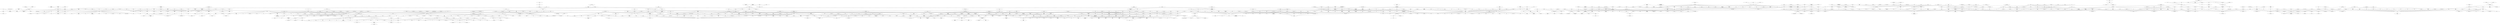 strict graph "" {
	node [label="\N"];
	1000	 [fontsize=12,
		height=0.3080555555555555,
		label=Incubus,
		level=1,
		pos="-145.43,-856.19",
		weight=1214650,
		width=3.310972222222222];
	831	 [fontsize=12,
		height=0.3080555555555555,
		label=Fuel,
		level=1,
		pos="6.33,-670.03",
		weight=373212,
		width=3.310972222222222];
	1000 -- 831;
	1003	 [fontsize=12,
		height=0.3080555555555555,
		label=Infernal,
		level=3,
		pos="-352.17,-537.19",
		weight=147992,
		width=3.310972222222222];
	1212	 [fontsize=12,
		height=0.3080555555555555,
		label="Kylie Minogue",
		level=2,
		pos="-164.44,-397.48",
		weight=780058,
		width=3.310972222222222];
	1003 -- 1212;
	2385	 [fontsize=12,
		height=0.3080555555555555,
		label="Uniting Nations",
		level=7,
		pos="-377.97,-612.15",
		weight=103026,
		width=3.310972222222222];
	1003 -- 2385;
	413	 [fontsize=12,
		height=0.3080555555555555,
		label=Cascada,
		level=5,
		pos="-288.19,-529.82",
		weight=422222,
		width=3.310972222222222];
	1003 -- 413;
	986	 [fontsize=12,
		height=0.3080555555555555,
		label="Ian Van\nDahl",
		level=2,
		pos="-7.66,-413.49",
		weight=207732,
		width=3.310972222222222];
	1003 -- 986;
	1004	 [fontsize=12,
		height=0.3080555555555555,
		label="In Flames",
		level=4,
		pos="199.60,2366.17",
		weight=514041,
		width=3.310972222222222];
	542	 [fontsize=12,
		height=0.3080555555555555,
		label="Dark Tranquillity",
		level=5,
		pos="197.05,2238.15",
		weight=232932,
		width=3.310972222222222];
	1004 -- 542;
	1005	 [fontsize=12,
		height=0.3080555555555555,
		label="Ingrid Michaelson",
		level=3,
		pos="871.10,-1325.97",
		weight=254827,
		width=3.310972222222222];
	1713	 [fontsize=12,
		height=0.3080555555555555,
		label="Regina Spektor",
		level=3,
		pos="696.11,-1414.69",
		weight=689251,
		width=3.310972222222222];
	1005 -- 1713;
	2362	 [fontsize=12,
		height=0.3080555555555555,
		label="Tristan Prettyman",
		level=5,
		pos="1051.63,-1357.20",
		weight=153970,
		width=3.310972222222222];
	1005 -- 2362;
	1006	 [fontsize=12,
		height=0.3080555555555555,
		label=Interpol,
		level=5,
		pos="-440.13,2484.87",
		weight=1087041,
		width=3.310972222222222];
	1127	 [fontsize=12,
		height=0.3080555555555555,
		label="Joy Division",
		level=6,
		pos="-571.27,2398.13",
		weight=764356,
		width=3.310972222222222];
	1006 -- 1127;
	1007	 [fontsize=12,
		height=0.3080555555555555,
		label=INXS,
		level=7,
		pos="1210.28,872.31",
		weight=514441,
		width=3.310972222222222];
	1389	 [fontsize=12,
		height=0.3080555555555555,
		label="Men at\nWork",
		level=7,
		pos="1373.88,901.02",
		weight=251687,
		width=3.310972222222222];
	1007 -- 1389;
	1009	 [fontsize=12,
		height=0.3080555555555555,
		label="Iron &\nWine",
		level=4,
		pos="-1299.57,210.73",
		weight=814278,
		width=3.310972222222222];
	797	 [fontsize=12,
		height=0.3080555555555555,
		label="Fleet Foxes",
		level=5,
		pos="-1341.65,397.09",
		weight=368486,
		width=3.310972222222222];
	1009 -- 797;
	101	 [fontsize=12,
		height=0.3080555555555555,
		label="Amon Amarth",
		level=5,
		pos="36.50,2312.80",
		weight=224808,
		width=3.310972222222222];
	101 -- 542;
	731	 [fontsize=12,
		height=0.3080555555555555,
		label=Ensiferum,
		level=5,
		pos="-56.02,2420.76",
		weight=181637,
		width=3.310972222222222];
	101 -- 731;
	1011	 [fontsize=12,
		height=0.3080555555555555,
		label="Iron Maiden",
		level=3,
		pos="1938.88,2253.63",
		weight=836037,
		width=3.310972222222222];
	949	 [fontsize=12,
		height=0.3080555555555555,
		label=Helloween,
		level=5,
		pos="1849.95,2036.43",
		weight=297463,
		width=3.310972222222222];
	1011 -- 949;
	1016	 [fontsize=12,
		height=0.3080555555555555,
		label="Jack's Mannequin",
		level=4,
		pos="-2056.79,-1137.84",
		weight=308392,
		width=3.310972222222222];
	2161	 [fontsize=12,
		height=0.3080555555555555,
		label="The Hush\nSound",
		level=6,
		pos="-1877.18,-1264.36",
		weight=139773,
		width=3.310972222222222];
	1016 -- 2161;
	1018	 [fontsize=12,
		height=0.3080555555555555,
		label="Jack Johnson",
		level=7,
		pos="1000.19,-1141.42",
		weight=1099826,
		width=3.310972222222222];
	1018 -- 2362;
	549	 [fontsize=12,
		height=0.3080555555555555,
		label="Dave Matthews &\nTim Reynolds",
		level=7,
		pos="885.44,-944.65",
		weight=110409,
		width=3.310972222222222];
	1018 -- 549;
	102	 [fontsize=12,
		height=0.3080555555555555,
		label="Amon Tobin",
		level=2,
		pos="-399.03,889.56",
		weight=440972,
		width=3.310972222222222];
	2123	 [fontsize=12,
		height=0.3080555555555555,
		label="The Dust\nBrothers",
		level=5,
		pos="-332.97,1003.79",
		weight=141869,
		width=3.310972222222222];
	102 -- 2123;
	1023	 [fontsize=12,
		height=0.3080555555555555,
		label="Jaga Jazzist",
		level=2,
		pos="-796.30,-225.36",
		weight=162373,
		width=3.310972222222222];
	2090	 [fontsize=12,
		height=0.3080555555555555,
		label="The Cinematic\nOrchestra",
		level=2,
		pos="-999.69,-215.01",
		weight=432356,
		width=3.310972222222222];
	1023 -- 2090;
	24	 [fontsize=12,
		height=0.3080555555555555,
		label="9 Lazy\n9",
		level=2,
		pos="-635.03,106.85",
		weight=168403,
		width=3.310972222222222];
	1023 -- 24;
	1028	 [fontsize=12,
		height=0.3080555555555555,
		label="James Blunt",
		level=5,
		pos="-133.32,346.36",
		weight=873851,
		width=3.310972222222222];
	1169	 [fontsize=12,
		height=0.3080555555555555,
		label=Keane,
		level=5,
		pos="-38.03,123.04",
		weight=1088831,
		width=3.310972222222222];
	1028 -- 1169;
	2002	 [fontsize=12,
		height=0.3080555555555555,
		label="Take That",
		level=4,
		pos="-172.85,428.55",
		weight=319087,
		width=3.310972222222222];
	1028 -- 2002;
	1029	 [fontsize=12,
		height=0.3080555555555555,
		label="James Brown",
		level=4,
		pos="1751.67,-932.52",
		weight=595105,
		width=3.310972222222222];
	264	 [fontsize=12,
		height=0.3080555555555555,
		label="Bill Withers",
		level=4,
		pos="1837.59,-762.22",
		weight=342098,
		width=3.310972222222222];
	1029 -- 264;
	1031	 [fontsize=12,
		height=0.3080555555555555,
		label="James Morrison",
		level=3,
		pos="1266.45,-1066.98",
		weight=450459,
		width=3.310972222222222];
	1142	 [fontsize=12,
		height=0.3080555555555555,
		label="Justin Nozuka",
		level=5,
		pos="1176.40,-1109.09",
		weight=107972,
		width=3.310972222222222];
	1031 -- 1142;
	1033	 [fontsize=12,
		height=0.3080555555555555,
		label="James Taylor",
		level=7,
		pos="808.12,-277.78",
		weight=347328,
		width=3.310972222222222];
	2402	 [fontsize=12,
		height=0.3080555555555555,
		label="Van Morrison",
		level=7,
		pos="923.00,-246.36",
		weight=650090,
		width=3.310972222222222];
	1033 -- 2402;
	1034	 [fontsize=12,
		height=0.3080555555555555,
		label="Jamie Cullum",
		level=8,
		pos="-1018.66,-1016.43",
		weight=450203,
		width=3.310972222222222];
	1125	 [fontsize=12,
		height=0.3080555555555555,
		label="Joss Stone",
		level=3,
		pos="-917.26,-1032.22",
		weight=487412,
		width=3.310972222222222];
	1034 -- 1125;
	1037	 [fontsize=12,
		height=0.3080555555555555,
		label=Jamiroquai,
		level=8,
		pos="-677.50,312.12",
		weight=794992,
		width=3.310972222222222];
	2222	 [fontsize=12,
		height=0.3080555555555555,
		label="The Quantic\nSoul Orchestra",
		level=4,
		pos="-700.03,258.69",
		weight=109821,
		width=3.310972222222222];
	1037 -- 2222;
	1039	 [fontsize=12,
		height=0.3080555555555555,
		label="Janet Jackson",
		level=2,
		pos="-890.11,-549.46",
		weight=474302,
		width=3.310972222222222];
	1340	 [fontsize=12,
		height=0.3080555555555555,
		label="Mariah Carey",
		level=4,
		pos="-1117.91,-542.66",
		weight=720333,
		width=3.310972222222222];
	1039 -- 1340;
	1040	 [fontsize=12,
		height=0.3080555555555555,
		label="Janis Joplin",
		level=7,
		pos="1357.47,-560.06",
		weight=541450,
		width=3.310972222222222];
	2166	 [fontsize=12,
		height=0.3080555555555555,
		label="The Jimi\nHendrix Experience",
		level=1,
		pos="1172.84,-601.83",
		weight=495688,
		width=3.310972222222222];
	1040 -- 2166;
	1045	 [fontsize=12,
		height=0.3080555555555555,
		label="Jason Mraz",
		level=8,
		pos="1134.01,-1559.00",
		weight=643326,
		width=3.310972222222222];
	1045 -- 2362;
	1047	 [fontsize=12,
		height=0.3080555555555555,
		label="Jay-Z",
		level=7,
		pos="-871.82,-1524.07",
		weight=638981,
		width=3.310972222222222];
	1305	 [fontsize=12,
		height=0.3080555555555555,
		label=Ludacris,
		level=7,
		pos="-1132.08,-1390.91",
		weight=423907,
		width=3.310972222222222];
	1047 -- 1305;
	1457	 [fontsize=12,
		height=0.3080555555555555,
		label="Mos Def",
		level=6,
		pos="-733.00,-1720.14",
		weight=311431,
		width=3.310972222222222];
	1047 -- 1457;
	1048	 [fontsize=12,
		height=0.3080555555555555,
		label="Jay-Z and\nLinkin Park",
		level=6,
		pos="701.85,1137.84",
		weight=330083,
		width=3.310972222222222];
	1591	 [fontsize=12,
		height=0.3080555555555555,
		label="Papa Roach",
		level=2,
		pos="825.71,1013.18",
		weight=780535,
		width=3.310972222222222];
	1048 -- 1591;
	1052	 [fontsize=12,
		height=0.3080555555555555,
		label="Jean-Michel Jarre",
		level=5,
		pos="2526.54,928.76",
		weight=228313,
		width=3.310972222222222];
	2009	 [fontsize=12,
		height=0.3080555555555555,
		label="Tangerine Dream",
		level=5,
		pos="2582.55,786.45",
		weight=165123,
		width=3.310972222222222];
	1052 -- 2009;
	2472	 [fontsize=12,
		height=0.3080555555555555,
		label=Yanni,
		level=5,
		pos="2583.11,1100.85",
		weight=141870,
		width=3.310972222222222];
	1052 -- 2472;
	1054	 [fontsize=12,
		height=0.3080555555555555,
		label="Jeff Buckley",
		level=7,
		pos="-1653.01,1111.07",
		weight=761225,
		width=3.310972222222222];
	1523	 [fontsize=12,
		height=0.3080555555555555,
		label="Nick Drake",
		level=4,
		pos="-1876.07,1118.73",
		weight=657487,
		width=3.310972222222222];
	1054 -- 1523;
	1055	 [fontsize=12,
		height=0.3080555555555555,
		label="Jefferson Airplane",
		level=1,
		pos="1001.15,-481.57",
		weight=542912,
		width=3.310972222222222];
	1055 -- 2166;
	1056	 [fontsize=12,
		height=0.3080555555555555,
		label=Jem,
		level=3,
		pos="-359.73,2098.91",
		weight=484415,
		width=3.310972222222222];
	272	 [fontsize=12,
		height=0.3080555555555555,
		label="Bitter:Sweet",
		level=7,
		pos="-322.26,1970.66",
		weight=122634,
		width=3.310972222222222];
	1056 -- 272;
	1057	 [fontsize=12,
		height=0.3080555555555555,
		label="Jennifer Hudson",
		level=3,
		pos="-922.63,-808.30",
		weight=115919,
		width=3.310972222222222];
	1057 -- 1125;
	1057 -- 1340;
	1058	 [fontsize=12,
		height=0.3080555555555555,
		label="Jennifer Lopez",
		level=5,
		pos="-1208.58,-387.66",
		weight=570845,
		width=3.310972222222222];
	1058 -- 1340;
	106	 [fontsize=12,
		height=0.3080555555555555,
		label="Amy Macdonald",
		level=3,
		pos="316.23,-2700.24",
		weight=327841,
		width=3.310972222222222];
	944	 [fontsize=12,
		height=0.3080555555555555,
		label="Heather Nova",
		level=3,
		pos="141.54,-2673.09",
		weight=228168,
		width=3.310972222222222];
	106 -- 944;
	1066	 [fontsize=12,
		height=0.3080555555555555,
		label=Jet,
		level=7,
		pos="281.30,-41.54",
		weight=747836,
		width=3.310972222222222];
	2291	 [fontsize=12,
		height=0.3080555555555555,
		label="The White\nStripes",
		level=6,
		pos="446.53,23.27",
		weight=1242635,
		width=3.310972222222222];
	1066 -- 2291;
	1067	 [fontsize=12,
		height=0.3080555555555555,
		label="Jethro Tull",
		level=8,
		pos="1941.31,-505.52",
		weight=456792,
		width=3.310972222222222];
	806	 [fontsize=12,
		height=0.3080555555555555,
		label=Focus,
		level=8,
		pos="2060.23,-578.46",
		weight=110746,
		width=3.310972222222222];
	1067 -- 806;
	1068	 [fontsize=12,
		height=0.3080555555555555,
		label=Jewel,
		level=3,
		pos="469.02,-1434.74",
		weight=485526,
		width=3.310972222222222];
	1387	 [fontsize=12,
		height=0.3080555555555555,
		label="Melissa Etheridge",
		level=5,
		pos="355.49,-1332.48",
		weight=181427,
		width=3.310972222222222];
	1068 -- 1387;
	107	 [fontsize=12,
		height=0.3080555555555555,
		label="Amy Winehouse",
		level=3,
		pos="-987.33,-1127.38",
		weight=1006978,
		width=3.310972222222222];
	107 -- 1125;
	1071	 [fontsize=12,
		height=0.3080555555555555,
		label="Jimi Hendrix",
		level=6,
		pos="1170.11,-793.86",
		weight=1088057,
		width=3.310972222222222];
	1071 -- 2166;
	1074	 [fontsize=12,
		height=0.3080555555555555,
		label="Jimmy Eat\nWorld",
		level=3,
		pos="603.78,-788.79",
		weight=936209,
		width=3.310972222222222];
	2050	 [fontsize=12,
		height=0.3080555555555555,
		label="The Ataris",
		level=4,
		pos="615.69,-580.84",
		weight=402386,
		width=3.310972222222222];
	1074 -- 2050;
	840	 [fontsize=12,
		height=0.3080555555555555,
		label="Further Seems\nForever",
		level=8,
		pos="499.84,-872.90",
		weight=138114,
		width=3.310972222222222];
	1074 -- 840;
	1079	 [fontsize=12,
		height=0.3080555555555555,
		label="Joanna Newsom",
		level=3,
		pos="832.02,-1484.29",
		weight=368213,
		width=3.310972222222222];
	1079 -- 1713;
	108	 [fontsize=12,
		height=0.3080555555555555,
		label=Anastacia,
		level=5,
		pos="-502.67,-46.82",
		weight=391929,
		width=3.310972222222222];
	586	 [fontsize=12,
		height=0.3080555555555555,
		label="Delta Goodrem",
		level=5,
		pos="-588.58,-91.50",
		weight=210939,
		width=3.310972222222222];
	108 -- 586;
	1080	 [fontsize=12,
		height=0.3080555555555555,
		label="Joan Osborne",
		level=2,
		pos="394.81,-1235.87",
		weight=205205,
		width=3.310972222222222];
	1080 -- 1387;
	1602	 [fontsize=12,
		height=0.3080555555555555,
		label="Patty Griffin",
		level=5,
		pos="326.90,-1265.03",
		weight=129702,
		width=3.310972222222222];
	1080 -- 1602;
	1860	 [fontsize=12,
		height=0.3080555555555555,
		label="Sinéad O'Connor",
		level=1,
		pos="497.75,-1252.85",
		weight=431116,
		width=3.310972222222222];
	1080 -- 1860;
	19	 [fontsize=12,
		height=0.3080555555555555,
		label="4 Non\nBlondes",
		level=1,
		pos="417.22,-1003.83",
		weight=176534,
		width=3.310972222222222];
	1080 -- 19;
	1083	 [fontsize=12,
		height=0.3080555555555555,
		label=Joe,
		level=1,
		pos="-1311.86,-2456.12",
		weight=135278,
		width=3.310972222222222];
	1283	 [fontsize=12,
		height=0.3080555555555555,
		label=Lloyd,
		level=7,
		pos="-1275.73,-2651.22",
		weight=127864,
		width=3.310972222222222];
	1083 -- 1283;
	1476	 [fontsize=12,
		height=0.3080555555555555,
		label=Musiq,
		level=5,
		pos="-1294.14,-2185.54",
		weight=110855,
		width=3.310972222222222];
	1083 -- 1476;
	1520	 [fontsize=12,
		height=0.3080555555555555,
		label="Ne-Yo",
		level=3,
		pos="-1520.44,-2399.63",
		weight=449705,
		width=3.310972222222222];
	1083 -- 1520;
	1736	 [fontsize=12,
		height=0.3080555555555555,
		label="R. Kelly",
		level=1,
		pos="-1567.52,-2641.99",
		weight=377998,
		width=3.310972222222222];
	1083 -- 1736;
	2391	 [fontsize=12,
		height=0.3080555555555555,
		label=Usher,
		level=1,
		pos="-1083.71,-2588.77",
		weight=546757,
		width=3.310972222222222];
	1083 -- 2391;
	503	 [fontsize=12,
		height=0.3080555555555555,
		label="Craig David",
		level=6,
		pos="-1163.40,-2385.34",
		weight=312181,
		width=3.310972222222222];
	1083 -- 503;
	1084	 [fontsize=12,
		height=0.3080555555555555,
		label="Joe Cocker",
		level=7,
		pos="1519.06,-200.31",
		weight=419628,
		width=3.310972222222222];
	455	 [fontsize=12,
		height=0.3080555555555555,
		label="Chris Rea",
		level=8,
		pos="1682.18,-309.56",
		weight=230694,
		width=3.310972222222222];
	1084 -- 455;
	1088	 [fontsize=12,
		height=0.3080555555555555,
		label="Joe Walsh",
		level=6,
		pos="1590.05,-1056.94",
		weight=142417,
		width=3.310972222222222];
	798	 [fontsize=12,
		height=0.3080555555555555,
		label="Fleetwood Mac",
		level=5,
		pos="1715.60,-1039.08",
		weight=675635,
		width=3.310972222222222];
	1088 -- 798;
	807	 [fontsize=12,
		height=0.3080555555555555,
		label=Foghat,
		level=6,
		pos="1515.38,-1174.03",
		weight=139956,
		width=3.310972222222222];
	1088 -- 807;
	1089	 [fontsize=12,
		height=0.3080555555555555,
		label="John Mayall &\nThe Bluesbreakers",
		level=3,
		pos="1505.52,-270.38",
		weight=118074,
		width=3.310972222222222];
	1104	 [fontsize=12,
		height=0.3080555555555555,
		label="Johnny Winter",
		level=3,
		pos="1308.07,36.47",
		weight=131056,
		width=3.310972222222222];
	1089 -- 1104;
	1089 -- 455;
	1092	 [fontsize=12,
		height=0.3080555555555555,
		label="John Coltrane",
		level=5,
		pos="2411.79,-1801.66",
		weight=378942,
		width=3.310972222222222];
	431	 [fontsize=12,
		height=0.3080555555555555,
		label="Charlie Parker",
		level=5,
		pos="2267.42,-1740.17",
		weight=238264,
		width=3.310972222222222];
	1092 -- 431;
	1096	 [fontsize=12,
		height=0.3080555555555555,
		label="John Lee\nHooker",
		level=3,
		pos="1607.41,49.96",
		weight=276549,
		width=3.310972222222222];
	1700	 [fontsize=12,
		height=0.3080555555555555,
		label="Ray Charles",
		level=4,
		pos="1640.81,158.27",
		weight=603951,
		width=3.310972222222222];
	1096 -- 1700;
	368	 [fontsize=12,
		height=0.3080555555555555,
		label="Buddy Guy",
		level=3,
		pos="1475.43,-74.44",
		weight=168170,
		width=3.310972222222222];
	1096 -- 368;
	1097	 [fontsize=12,
		height=0.3080555555555555,
		label="John Legend",
		level=3,
		pos="-1438.57,-2158.75",
		weight=420828,
		width=3.310972222222222];
	1097 -- 1476;
	1098	 [fontsize=12,
		height=0.3080555555555555,
		label="John Lennon",
		level=7,
		pos="864.85,-2160.36",
		weight=850977,
		width=3.310972222222222];
	1608	 [fontsize=12,
		height=0.3080555555555555,
		label="Paul McCartney",
		level=7,
		pos="858.01,-1957.74",
		weight=490203,
		width=3.310972222222222];
	1098 -- 1608;
	1099	 [fontsize=12,
		height=0.3080555555555555,
		label="John Martyn",
		level=8,
		pos="-2129.55,986.78",
		weight=104145,
		width=3.310972222222222];
	1111	 [fontsize=12,
		height=0.3080555555555555,
		label="Joni Mitchell",
		level=5,
		pos="-2248.30,838.88",
		weight=403885,
		width=3.310972222222222];
	1099 -- 1111;
	1250	 [fontsize=12,
		height=0.3080555555555555,
		label="Leonard Cohen",
		level=7,
		pos="-2265.84,993.04",
		weight=536625,
		width=3.310972222222222];
	1099 -- 1250;
	1099 -- 1523;
	11	 [fontsize=12,
		height=0.3080555555555555,
		label="2Pac",
		level=2,
		pos="-132.60,-2471.55",
		weight=562588,
		width=3.310972222222222];
	1890	 [fontsize=12,
		height=0.3080555555555555,
		label="Snoop Dogg",
		level=2,
		pos="-180.91,-2279.86",
		weight=617991,
		width=3.310972222222222];
	11 -- 1890;
	110	 [fontsize=12,
		height=0.3080555555555555,
		label=Anberlin,
		level=3,
		pos="-2040.86,-272.45",
		weight=323719,
		width=3.310972222222222];
	2044	 [fontsize=12,
		height=0.3080555555555555,
		label="The Almost",
		level=3,
		pos="-2169.18,-207.31",
		weight=103130,
		width=3.310972222222222];
	110 -- 2044;
	1101	 [fontsize=12,
		height=0.3080555555555555,
		label="John Mayer",
		level=5,
		pos="1015.85,-952.57",
		weight=788419,
		width=3.310972222222222];
	1101 -- 549;
	1102	 [fontsize=12,
		height=0.3080555555555555,
		label="John Mayer\nTrio",
		level=5,
		pos="731.29,-630.96",
		weight=101264,
		width=3.310972222222222];
	218	 [fontsize=12,
		height=0.3080555555555555,
		label="B.B. King &\nEric Clapton",
		level=3,
		pos="810.19,-73.67",
		weight=158894,
		width=3.310972222222222];
	1102 -- 218;
	1102 -- 549;
	1759	 [fontsize=12,
		height=0.3080555555555555,
		label="Rory Gallagher",
		level=8,
		pos="1159.12,-129.20",
		weight=121587,
		width=3.310972222222222];
	1104 -- 1759;
	2001	 [fontsize=12,
		height=0.3080555555555555,
		label="Taj Mahal",
		level=7,
		pos="1117.74,-83.24",
		weight=110103,
		width=3.310972222222222];
	1104 -- 2001;
	1104 -- 218;
	219	 [fontsize=12,
		height=0.3080555555555555,
		label="B.B. King",
		level=3,
		pos="1446.03,71.47",
		weight=309738,
		width=3.310972222222222];
	1104 -- 219;
	1104 -- 368;
	739	 [fontsize=12,
		height=0.3080555555555555,
		label="Eric Clapton",
		level=6,
		pos="1312.51,-236.59",
		weight=989627,
		width=3.310972222222222];
	1104 -- 739;
	1107	 [fontsize=12,
		height=0.3080555555555555,
		label="John Williams",
		level=3,
		pos="-167.50,906.01",
		weight=404010,
		width=3.310972222222222];
	1199	 [fontsize=12,
		height=0.3080555555555555,
		label="Klaus Badelt",
		level=3,
		pos="-222.64,1050.52",
		weight=211545,
		width=3.310972222222222];
	1107 -- 1199;
	1108	 [fontsize=12,
		height=0.3080555555555555,
		label=JoJo,
		level=4,
		pos="-716.60,-398.43",
		weight=316204,
		width=3.310972222222222];
	164	 [fontsize=12,
		height=0.3080555555555555,
		label="Ashlee Simpson",
		level=4,
		pos="-565.34,-438.92",
		weight=469115,
		width=3.310972222222222];
	1108 -- 164;
	1117	 [fontsize=12,
		height=0.3080555555555555,
		label="José González",
		level=4,
		pos="-1164.33,493.08",
		weight=545027,
		width=3.310972222222222];
	1117 -- 797;
	1121	 [fontsize=12,
		height=0.3080555555555555,
		label="Josh Kelley",
		level=5,
		pos="635.29,-1673.77",
		weight=144777,
		width=3.310972222222222];
	1121 -- 2362;
	668	 [fontsize=12,
		height=0.3080555555555555,
		label="Duncan Sheik",
		level=8,
		pos="182.37,-1633.80",
		weight=101168,
		width=3.310972222222222];
	1121 -- 668;
	1122	 [fontsize=12,
		height=0.3080555555555555,
		label="Josh Ritter",
		level=4,
		pos="235.34,-1256.15",
		weight=186561,
		width=3.310972222222222];
	1122 -- 1602;
	1772	 [fontsize=12,
		height=0.3080555555555555,
		label="Ryan Adams",
		level=8,
		pos="146.02,-1355.93",
		weight=455379,
		width=3.310972222222222];
	1122 -- 1772;
	1316	 [fontsize=12,
		height=0.3080555555555555,
		label="Macy Gray",
		level=4,
		pos="-942.82,-855.83",
		weight=330149,
		width=3.310972222222222];
	1125 -- 1316;
	153	 [fontsize=12,
		height=0.3080555555555555,
		label="Aretha Franklin",
		level=4,
		pos="-754.28,-1197.11",
		weight=642451,
		width=3.310972222222222];
	1125 -- 153;
	38	 [fontsize=12,
		height=0.3080555555555555,
		label=Adele,
		level=3,
		pos="-779.57,-1085.53",
		weight=401785,
		width=3.310972222222222];
	1125 -- 38;
	496	 [fontsize=12,
		height=0.3080555555555555,
		label="Corinne Bailey\nRae",
		level=3,
		pos="-892.83,-1139.74",
		weight=468718,
		width=3.310972222222222];
	1125 -- 496;
	666	 [fontsize=12,
		height=0.3080555555555555,
		label=Duffy,
		level=3,
		pos="-1078.96,-919.85",
		weight=515263,
		width=3.310972222222222];
	1125 -- 666;
	1126	 [fontsize=12,
		height=0.3080555555555555,
		label=Journey,
		level=5,
		pos="1579.02,-1925.28",
		weight=465778,
		width=3.310972222222222];
	1972	 [fontsize=12,
		height=0.3080555555555555,
		label=Styx,
		level=5,
		pos="1493.65,-1751.35",
		weight=338729,
		width=3.310972222222222];
	1126 -- 1972;
	1456	 [fontsize=12,
		height=0.3080555555555555,
		label=Morrissey,
		level=8,
		pos="-416.15,2360.88",
		weight=581637,
		width=3.310972222222222];
	1127 -- 1456;
	1515	 [fontsize=12,
		height=0.3080555555555555,
		label="New Order",
		level=8,
		pos="-757.19,2304.26",
		weight=741154,
		width=3.310972222222222];
	1127 -- 1515;
	1862	 [fontsize=12,
		height=0.3080555555555555,
		label="Siouxsie and\nthe Banshees",
		level=3,
		pos="-640.53,2213.72",
		weight=340087,
		width=3.310972222222222];
	1127 -- 1862;
	1905	 [fontsize=12,
		height=0.3080555555555555,
		label="Sonic Youth",
		level=6,
		pos="-230.22,2118.54",
		weight=746676,
		width=3.310972222222222];
	1127 -- 1905;
	2105	 [fontsize=12,
		height=0.3080555555555555,
		label="The Cure",
		level=6,
		pos="-809.45,2417.68",
		weight=1344110,
		width=3.310972222222222];
	1127 -- 2105;
	2247	 [fontsize=12,
		height=0.3080555555555555,
		label="The Smiths",
		level=6,
		pos="-719.26,2519.31",
		weight=847939,
		width=3.310972222222222];
	1127 -- 2247;
	380	 [fontsize=12,
		height=0.3080555555555555,
		label=Buzzcocks,
		level=7,
		pos="-560.68,2643.09",
		weight=307283,
		width=3.310972222222222];
	1127 -- 380;
	1128	 [fontsize=12,
		height=0.3080555555555555,
		label=Juanes,
		level=4,
		pos="-964.40,-314.75",
		weight=310537,
		width=3.310972222222222];
	1719	 [fontsize=12,
		height=0.3080555555555555,
		label="Ricardo Arjona",
		level=4,
		pos="-1087.50,-300.16",
		weight=125685,
		width=3.310972222222222];
	1128 -- 1719;
	1129	 [fontsize=12,
		height=0.3080555555555555,
		label="Judas Priest",
		level=3,
		pos="1695.21,2029.52",
		weight=490388,
		width=3.310972222222222];
	1129 -- 949;
	1130	 [fontsize=12,
		height=0.3080555555555555,
		label="Judy Garland",
		level=6,
		pos="2637.84,-462.64",
		weight=112930,
		width=3.310972222222222];
	249	 [fontsize=12,
		height=0.3080555555555555,
		label="Bette Midler",
		level=4,
		pos="2573.55,-273.04",
		weight=139097,
		width=3.310972222222222];
	1130 -- 249;
	677	 [fontsize=12,
		height=0.3080555555555555,
		label="Eartha Kitt",
		level=7,
		pos="2663.13,-636.62",
		weight=130386,
		width=3.310972222222222];
	1130 -- 677;
	1133	 [fontsize=12,
		height=0.3080555555555555,
		label="Julie London",
		level=5,
		pos="2494.83,-973.79",
		weight=262229,
		width=3.310972222222222];
	1492	 [fontsize=12,
		height=0.3080555555555555,
		label="Nancy Wilson",
		level=5,
		pos="2625.34,-800.80",
		weight=148489,
		width=3.310972222222222];
	1133 -- 1492;
	263	 [fontsize=12,
		height=0.3080555555555555,
		label="Billie Holiday",
		level=5,
		pos="2245.32,-1276.25",
		weight=521970,
		width=3.310972222222222];
	1133 -- 263;
	1135	 [fontsize=12,
		height=0.3080555555555555,
		label="Junior Boys",
		level=8,
		pos="-741.65,841.86",
		weight=200236,
		width=3.310972222222222];
	1237	 [fontsize=12,
		height=0.3080555555555555,
		label="LCD Soundsystem",
		level=1,
		pos="-654.55,743.09",
		weight=622881,
		width=3.310972222222222];
	1135 -- 1237;
	2174	 [fontsize=12,
		height=0.3080555555555555,
		label="The Knife",
		level=7,
		pos="-787.79,954.54",
		weight=562406,
		width=3.310972222222222];
	1135 -- 2174;
	1139	 [fontsize=12,
		height=0.3080555555555555,
		label="Jurassic 5",
		level=5,
		pos="-592.86,-1580.93",
		weight=340808,
		width=3.310972222222222];
	1139 -- 1457;
	114	 [fontsize=12,
		height=0.3080555555555555,
		label="Andrew Bird",
		level=3,
		pos="-1375.64,156.82",
		weight=483747,
		width=3.310972222222222];
	114 -- 797;
	1140	 [fontsize=12,
		height=0.3080555555555555,
		label=Justice,
		level=7,
		pos="-798.39,848.15",
		weight=505719,
		width=3.310972222222222];
	1140 -- 1237;
	632	 [fontsize=12,
		height=0.3080555555555555,
		label="DJ Mehdi",
		level=7,
		pos="-884.04,1087.26",
		weight=114930,
		width=3.310972222222222];
	1140 -- 632;
	1590	 [fontsize=12,
		height=0.3080555555555555,
		label="Paolo Nutini",
		level=3,
		pos="1167.00,-987.62",
		weight=366738,
		width=3.310972222222222];
	1142 -- 1590;
	1142 -- 2362;
	1143	 [fontsize=12,
		height=0.3080555555555555,
		label="Justin Timberlake",
		level=1,
		pos="-571.97,-135.30",
		weight=972050,
		width=3.310972222222222];
	358	 [fontsize=12,
		height=0.3080555555555555,
		label="Britney Spears",
		level=5,
		pos="-502.20,-165.76",
		weight=1022718,
		width=3.310972222222222];
	1143 -- 358;
	1144	 [fontsize=12,
		height=0.3080555555555555,
		label="Just Jack",
		level=6,
		pos="-57.10,-106.09",
		weight=182697,
		width=3.310972222222222];
	1405	 [fontsize=12,
		height=0.3080555555555555,
		label="M.I.A.",
		level=8,
		pos="63.15,-287.13",
		weight=563873,
		width=3.310972222222222];
	1144 -- 1405;
	181	 [fontsize=12,
		height=0.3080555555555555,
		label="Audio Bullys",
		level=5,
		pos="-78.01,-6.05",
		weight=206117,
		width=3.310972222222222];
	1144 -- 181;
	1907	 [fontsize=12,
		height=0.3080555555555555,
		label="Sophie Ellis-Bextor",
		level=5,
		pos="-163.94,-272.22",
		weight=310619,
		width=3.310972222222222];
	1144 -- 1907;
	1948	 [fontsize=12,
		height=0.3080555555555555,
		label="Stereo MC's",
		level=6,
		pos="-374.09,107.64",
		weight=181042,
		width=3.310972222222222];
	1144 -- 1948;
	213	 [fontsize=12,
		height=0.3080555555555555,
		label="Basement Jaxx",
		level=5,
		pos="-218.26,19.40",
		weight=580544,
		width=3.310972222222222];
	1144 -- 213;
	2132	 [fontsize=12,
		height=0.3080555555555555,
		label="The Feeling",
		level=3,
		pos="27.39,-109.40",
		weight=291405,
		width=3.310972222222222];
	1144 -- 2132;
	2259	 [fontsize=12,
		height=0.3080555555555555,
		label="The Streets",
		level=6,
		pos="-285.00,-50.32",
		weight=459699,
		width=3.310972222222222];
	1144 -- 2259;
	2271	 [fontsize=12,
		height=0.3080555555555555,
		label="The Ting\nTings",
		level=4,
		pos="109.72,-201.49",
		weight=553469,
		width=3.310972222222222];
	1144 -- 2271;
	390	 [fontsize=12,
		height=0.3080555555555555,
		label="Calvin Harris",
		level=6,
		pos="68.51,-330.58",
		weight=264959,
		width=3.310972222222222];
	1144 -- 390;
	534	 [fontsize=12,
		height=0.3080555555555555,
		label="Daniel Bedingfield",
		level=6,
		pos="-360.72,36.08",
		weight=188172,
		width=3.310972222222222];
	1144 -- 534;
	1146	 [fontsize=12,
		height=0.3080555555555555,
		label="Kaiser Chiefs",
		level=5,
		pos="75.79,1504.08",
		weight=1069671,
		width=3.310972222222222];
	2052	 [fontsize=12,
		height=0.3080555555555555,
		label="The Automatic",
		level=3,
		pos="164.42,1265.99",
		weight=247640,
		width=3.310972222222222];
	1146 -- 2052;
	1150	 [fontsize=12,
		height=0.3080555555555555,
		label=Kansas,
		level=5,
		pos="1259.99,-1753.12",
		weight=336746,
		width=3.310972222222222];
	1150 -- 1972;
	1151	 [fontsize=12,
		height=0.3080555555555555,
		label="Kanye West",
		level=3,
		pos="-1369.93,-1174.19",
		weight=1023445,
		width=3.310972222222222];
	1151 -- 1305;
	2324	 [fontsize=12,
		height=0.3080555555555555,
		label=Timbaland,
		level=3,
		pos="-1529.31,-1137.70",
		weight=572821,
		width=3.310972222222222];
	1151 -- 2324;
	882	 [fontsize=12,
		height=0.3080555555555555,
		label="Gnarls Barkley",
		level=6,
		pos="-1519.85,-1284.69",
		weight=658504,
		width=3.310972222222222];
	1151 -- 882;
	1153	 [fontsize=12,
		height=0.3080555555555555,
		label=Kasabian,
		level=5,
		pos="38.60,369.67",
		weight=813145,
		width=3.310972222222222];
	2281	 [fontsize=12,
		height=0.3080555555555555,
		label="The Verve",
		level=7,
		pos="133.55,444.57",
		weight=923596,
		width=3.310972222222222];
	1153 -- 2281;
	1157	 [fontsize=12,
		height=0.3080555555555555,
		label="Kat DeLuna",
		level=5,
		pos="-1521.20,-688.03",
		weight=121602,
		width=3.310972222222222];
	1175	 [fontsize=12,
		height=0.3080555555555555,
		label="Kelly Rowland",
		level=4,
		pos="-1430.30,-476.31",
		weight=244804,
		width=3.310972222222222];
	1157 -- 1175;
	1730	 [fontsize=12,
		height=0.3080555555555555,
		label=Rihanna,
		level=7,
		pos="-1542.18,-774.05",
		weight=990964,
		width=3.310972222222222];
	1157 -- 1730;
	1158	 [fontsize=12,
		height=0.3080555555555555,
		label="Kate Bush",
		level=3,
		pos="2197.23,-287.04",
		weight=491069,
		width=3.310972222222222];
	132	 [fontsize=12,
		height=0.3080555555555555,
		label="Annie Lennox",
		level=3,
		pos="2058.47,-119.38",
		weight=363635,
		width=3.310972222222222];
	1158 -- 132;
	1630	 [fontsize=12,
		height=0.3080555555555555,
		label="Peter Gabriel",
		level=5,
		pos="2298.82,-409.34",
		weight=552607,
		width=3.310972222222222];
	1158 -- 1630;
	1647	 [fontsize=12,
		height=0.3080555555555555,
		label="PJ Harvey",
		level=6,
		pos="2087.62,-310.16",
		weight=711575,
		width=3.310972222222222];
	1158 -- 1647;
	215	 [fontsize=12,
		height=0.3080555555555555,
		label="Bat for\nLashes",
		level=5,
		pos="2365.00,-258.88",
		weight=311687,
		width=3.310972222222222];
	1158 -- 215;
	116	 [fontsize=12,
		height=0.3080555555555555,
		label="...And You Will Know Us\nby the Trail of...",
		level=5,
		pos="231.39,1828.67",
		weight=339971,
		width=3.310972222222222];
	2097	 [fontsize=12,
		height=0.3080555555555555,
		label="The Cooper\nTemple Clause",
		level=5,
		pos="149.00,1731.32",
		weight=163583,
		width=3.310972222222222];
	116 -- 2097;
	1160	 [fontsize=12,
		height=0.3080555555555555,
		label="Kate Nash",
		level=3,
		pos="664.87,-1327.66",
		weight=512121,
		width=3.310972222222222];
	1160 -- 1713;
	1163	 [fontsize=12,
		height=0.3080555555555555,
		label="Katie Melua",
		level=5,
		pos="286.78,-3015.25",
		weight=508204,
		width=3.310972222222222];
	1341	 [fontsize=12,
		height=0.3080555555555555,
		label="Maria Mena",
		level=3,
		pos="235.59,-2897.03",
		weight=266367,
		width=3.310972222222222];
	1163 -- 1341;
	1164	 [fontsize=12,
		height=0.3080555555555555,
		label="Katy Perry",
		level=5,
		pos="-460.95,-627.28",
		weight=573653,
		width=3.310972222222222];
	1164 -- 164;
	1166	 [fontsize=12,
		height=0.3080555555555555,
		label="KC and the\nSunshine Band",
		level=6,
		pos="2990.15,-114.19",
		weight=197107,
		width=3.310972222222222];
	1202	 [fontsize=12,
		height=0.3080555555555555,
		label="Kool &\nThe Gang",
		level=6,
		pos="3110.76,-134.19",
		weight=376684,
		width=3.310972222222222];
	1166 -- 1202;
	229	 [fontsize=12,
		height=0.3080555555555555,
		label="Bee Gees",
		level=2,
		pos="2977.36,-251.96",
		weight=477389,
		width=3.310972222222222];
	1166 -- 229;
	646	 [fontsize=12,
		height=0.3080555555555555,
		label="Donna Summer",
		level=2,
		pos="2888.87,31.37",
		weight=285175,
		width=3.310972222222222];
	1166 -- 646;
	147	 [fontsize=12,
		height=0.3080555555555555,
		label=Aqualung,
		level=3,
		pos="124.43,73.44",
		weight=452138,
		width=3.310972222222222];
	1169 -- 147;
	1474	 [fontsize=12,
		height=0.3080555555555555,
		label=Muse,
		level=2,
		pos="-4.67,254.28",
		weight=1629255,
		width=3.310972222222222];
	1169 -- 1474;
	1737	 [fontsize=12,
		height=0.3080555555555555,
		label="Robbie Williams",
		level=4,
		pos="-155.72,268.78",
		weight=862188,
		width=3.310972222222222];
	1169 -- 1737;
	174	 [fontsize=12,
		height=0.3080555555555555,
		label=Athlete,
		level=3,
		pos="45.40,141.12",
		weight=487805,
		width=3.310972222222222];
	1169 -- 174;
	1891	 [fontsize=12,
		height=0.3080555555555555,
		label="Snow Patrol",
		level=3,
		pos="-164.05,184.69",
		weight=1324962,
		width=3.310972222222222];
	1169 -- 1891;
	1169 -- 2132;
	2138	 [fontsize=12,
		height=0.3080555555555555,
		label="The Fray",
		level=6,
		pos="69.69,-46.48",
		weight=763031,
		width=3.310972222222222];
	1169 -- 2138;
	2169	 [fontsize=12,
		height=0.3080555555555555,
		label="The Killers",
		level=5,
		pos="-92.67,293.83",
		weight=1820368,
		width=3.310972222222222];
	1169 -- 2169;
	1169 -- 2281;
	821	 [fontsize=12,
		height=0.3080555555555555,
		label="Franz Ferdinand",
		level=5,
		pos="308.19,-322.70",
		weight=1483084,
		width=3.310972222222222];
	1169 -- 821;
	1172	 [fontsize=12,
		height=0.3080555555555555,
		label=Kelis,
		level=2,
		pos="-618.08,-1122.39",
		weight=441679,
		width=3.310972222222222];
	163	 [fontsize=12,
		height=0.3080555555555555,
		label=Ashanti,
		level=2,
		pos="-781.81,-835.70",
		weight=287385,
		width=3.310972222222222];
	1172 -- 163;
	1173	 [fontsize=12,
		height=0.3080555555555555,
		label="Kelly Clarkson",
		level=5,
		pos="-620.76,-289.73",
		weight=841862,
		width=3.310972222222222];
	1173 -- 164;
	1175 -- 1340;
	1189	 [fontsize=12,
		height=0.3080555555555555,
		label="Killswitch Engage",
		level=2,
		pos="-2818.90,-1050.26",
		weight=398244,
		width=3.310972222222222];
	946	 [fontsize=12,
		height=0.3080555555555555,
		label="Heaven Shall\nBurn",
		level=4,
		pos="-2837.97,-912.96",
		weight=110961,
		width=3.310972222222222];
	1189 -- 946;
	1193	 [fontsize=12,
		height=0.3080555555555555,
		label="Kings of\nConvenience",
		level=6,
		pos="-1506.94,1265.78",
		weight=549526,
		width=3.310972222222222];
	186	 [fontsize=12,
		height=0.3080555555555555,
		label="Au Revoir\nSimone",
		level=5,
		pos="-1403.79,1167.09",
		weight=192139,
		width=3.310972222222222];
	1193 -- 186;
	1194	 [fontsize=12,
		height=0.3080555555555555,
		label="Kings of\nLeon",
		level=3,
		pos="617.67,-118.79",
		weight=948535,
		width=3.310972222222222];
	2068	 [fontsize=12,
		height=0.3080555555555555,
		label="The Black\nKeys",
		level=7,
		pos="614.42,-56.47",
		weight=312496,
		width=3.310972222222222];
	1194 -- 2068;
	1196	 [fontsize=12,
		height=0.3080555555555555,
		label=KISS,
		level=3,
		pos="1141.89,-312.70",
		weight=581809,
		width=3.310972222222222];
	2302	 [fontsize=12,
		height=0.3080555555555555,
		label="Thin Lizzy",
		level=7,
		pos="1139.33,-198.71",
		weight=356257,
		width=3.310972222222222];
	1196 -- 2302;
	539	 [fontsize=12,
		height=0.3080555555555555,
		label="Danny Elfman",
		level=3,
		pos="-129.01,1153.62",
		weight=315552,
		width=3.310972222222222];
	1199 -- 539;
	932	 [fontsize=12,
		height=0.3080555555555555,
		label="Hans Zimmer",
		level=3,
		pos="-273.97,888.24",
		weight=420031,
		width=3.310972222222222];
	1199 -- 932;
	936	 [fontsize=12,
		height=0.3080555555555555,
		label="Harry Gregson-Williams",
		level=3,
		pos="-181.88,1115.32",
		weight=166072,
		width=3.310972222222222];
	1199 -- 936;
	974	 [fontsize=12,
		height=0.3080555555555555,
		label="Howard Shore",
		level=3,
		pos="-88.95,925.48",
		weight=324978,
		width=3.310972222222222];
	1199 -- 974;
	1200	 [fontsize=12,
		height=0.3080555555555555,
		label=Klaxons,
		level=5,
		pos="-791.19,1204.39",
		weight=511333,
		width=3.310972222222222];
	925	 [fontsize=12,
		height=0.3080555555555555,
		label="Hadouken!",
		level=8,
		pos="-726.80,1096.83",
		weight=106745,
		width=3.310972222222222];
	1200 -- 925;
	1201	 [fontsize=12,
		height=0.3080555555555555,
		label="Ko\:042fn",
		level=3,
		pos="513.72,986.23",
		weight=918247,
		width=3.310972222222222];
	1878	 [fontsize=12,
		height=0.3080555555555555,
		label=Slipknot,
		level=6,
		pos="542.06,702.80",
		weight=739871,
		width=3.310972222222222];
	1201 -- 1878;
	1203	 [fontsize=12,
		height=0.3080555555555555,
		label=Koop,
		level=6,
		pos="-20.45,786.41",
		weight=328121,
		width=3.310972222222222];
	1282	 [fontsize=12,
		height=0.3080555555555555,
		label=Llorca,
		level=6,
		pos="-49.62,696.85",
		weight=114751,
		width=3.310972222222222];
	1203 -- 1282;
	1205	 [fontsize=12,
		height=0.3080555555555555,
		label=Kosheen,
		level=8,
		pos="-394.83,1219.66",
		weight=361595,
		width=3.310972222222222];
	2386	 [fontsize=12,
		height=0.3080555555555555,
		label=UNKLE,
		level=5,
		pos="-556.61,1171.81",
		weight=490687,
		width=3.310972222222222];
	1205 -- 2386;
	1206	 [fontsize=12,
		height=0.3080555555555555,
		label=Kreator,
		level=5,
		pos="298.44,1631.54",
		weight=185539,
		width=3.310972222222222];
	1384	 [fontsize=12,
		height=0.3080555555555555,
		label=Megadeth,
		level=5,
		pos="356.78,1796.46",
		weight=526043,
		width=3.310972222222222];
	1206 -- 1384;
	1826	 [fontsize=12,
		height=0.3080555555555555,
		label=Sepultura,
		level=5,
		pos="401.37,1408.67",
		weight=376107,
		width=3.310972222222222];
	1206 -- 1826;
	1208	 [fontsize=12,
		height=0.3080555555555555,
		label="Kruder &\nDorfmeister",
		level=7,
		pos="-438.99,287.29",
		weight=357924,
		width=3.310972222222222];
	1528	 [fontsize=12,
		height=0.3080555555555555,
		label="Nightmares on\nWax",
		level=3,
		pos="-564.53,274.77",
		weight=444084,
		width=3.310972222222222];
	1208 -- 1528;
	1208 -- 1948;
	2301	 [fontsize=12,
		height=0.3080555555555555,
		label="Thievery Corporation",
		level=3,
		pos="-444.77,147.33",
		weight=739944,
		width=3.310972222222222];
	1208 -- 2301;
	2348	 [fontsize=12,
		height=0.3080555555555555,
		label=Tosca,
		level=6,
		pos="-383.31,214.74",
		weight=395353,
		width=3.310972222222222];
	1208 -- 2348;
	2489	 [fontsize=12,
		height=0.3080555555555555,
		label="Zero 7",
		level=3,
		pos="-547.03,80.66",
		weight=784822,
		width=3.310972222222222];
	1208 -- 2489;
	631	 [fontsize=12,
		height=0.3080555555555555,
		label="DJ Krush",
		level=5,
		pos="-486.05,483.63",
		weight=297590,
		width=3.310972222222222];
	1208 -- 631;
	671	 [fontsize=12,
		height=0.3080555555555555,
		label="dZihan &\nKamien",
		level=3,
		pos="-203.95,581.68",
		weight=268681,
		width=3.310972222222222];
	1208 -- 671;
	774	 [fontsize=12,
		height=0.3080555555555555,
		label="FC/Kahuna",
		level=3,
		pos="-286.20,510.71",
		weight=113815,
		width=3.310972222222222];
	1208 -- 774;
	909	 [fontsize=12,
		height=0.3080555555555555,
		label="Groove Armada",
		level=3,
		pos="-544.90,150.47",
		weight=691987,
		width=3.310972222222222];
	1208 -- 909;
	1209	 [fontsize=12,
		height=0.3080555555555555,
		label="KT Tunstall",
		level=3,
		pos="1213.39,-1275.73",
		weight=684225,
		width=3.310972222222222];
	1209 -- 2362;
	1212 -- 1907;
	1217	 [fontsize=12,
		height=0.3080555555555555,
		label="Lacuna Coil",
		level=3,
		pos="1267.60,2344.58",
		weight=405918,
		width=3.310972222222222];
	2465	 [fontsize=12,
		height=0.3080555555555555,
		label=Xandria,
		level=3,
		pos="1347.54,2492.42",
		weight=146459,
		width=3.310972222222222];
	1217 -- 2465;
	1218	 [fontsize=12,
		height=0.3080555555555555,
		label="Lady GaGa",
		level=4,
		pos="-110.50,-315.44",
		weight=461534,
		width=3.310972222222222];
	1218 -- 1907;
	1221	 [fontsize=12,
		height=0.3080555555555555,
		label=Ladytron,
		level=3,
		pos="-1280.72,2304.31",
		weight=546528,
		width=3.310972222222222];
	40	 [fontsize=12,
		height=0.3080555555555555,
		label="ADULT.",
		level=3,
		pos="-1299.66,2132.45",
		weight=115656,
		width=3.310972222222222];
	1221 -- 40;
	1224	 [fontsize=12,
		height=0.3080555555555555,
		label=Lamb,
		level=3,
		pos="-597.52,1404.73",
		weight=613913,
		width=3.310972222222222];
	1224 -- 2386;
	1226	 [fontsize=12,
		height=0.3080555555555555,
		label="Lamb of\nGod",
		level=4,
		pos="568.09,1871.69",
		weight=310308,
		width=3.310972222222222];
	1361	 [fontsize=12,
		height=0.3080555555555555,
		label=Mastodon,
		level=7,
		pos="677.34,2112.79",
		weight=241190,
		width=3.310972222222222];
	1226 -- 1361;
	149	 [fontsize=12,
		height=0.3080555555555555,
		label="Arch Enemy",
		level=5,
		pos="370.94,2119.51",
		weight=307623,
		width=3.310972222222222];
	1226 -- 149;
	1226 -- 1826;
	123	 [fontsize=12,
		height=0.3080555555555555,
		label="Ani DiFranco",
		level=5,
		pos="332.14,-2228.43",
		weight=312705,
		width=3.310972222222222];
	248	 [fontsize=12,
		height=0.3080555555555555,
		label="Beth Orton",
		level=1,
		pos="259.53,-2322.38",
		weight=312380,
		width=3.310972222222222];
	123 -- 248;
	1235	 [fontsize=12,
		height=0.3080555555555555,
		label="Laurent Wolf",
		level=4,
		pos="-306.02,288.95",
		weight=100383,
		width=3.310972222222222];
	315	 [fontsize=12,
		height=0.3080555555555555,
		label="Bob Sinclar",
		level=4,
		pos="-306.15,326.19",
		weight=375094,
		width=3.310972222222222];
	1235 -- 315;
	557	 [fontsize=12,
		height=0.3080555555555555,
		label="David Guetta",
		level=4,
		pos="-276.02,206.01",
		weight=401220,
		width=3.310972222222222];
	1235 -- 557;
	918	 [fontsize=12,
		height=0.3080555555555555,
		label="Guru Josh\nProject",
		level=4,
		pos="-278.88,392.44",
		weight=115563,
		width=3.310972222222222];
	1235 -- 918;
	1236	 [fontsize=12,
		height=0.3080555555555555,
		label="Lauryn Hill",
		level=2,
		pos="-1272.45,-1984.51",
		weight=406920,
		width=3.310972222222222];
	1236 -- 1476;
	2464	 [fontsize=12,
		height=0.3080555555555555,
		label="Wyclef Jean",
		level=3,
		pos="-1320.72,-1691.16",
		weight=255232,
		width=3.310972222222222];
	1236 -- 2464;
	2088	 [fontsize=12,
		height=0.3080555555555555,
		label="The Chemical\nBrothers",
		level=5,
		pos="-599.88,891.88",
		weight=1033623,
		width=3.310972222222222];
	1237 -- 2088;
	2226	 [fontsize=12,
		height=0.3080555555555555,
		label="The Rapture",
		level=1,
		pos="-534.11,695.94",
		weight=380859,
		width=3.310972222222222];
	1237 -- 2226;
	2289	 [fontsize=12,
		height=0.3080555555555555,
		label="The Whip",
		level=7,
		pos="-646.19,937.98",
		weight=146552,
		width=3.310972222222222];
	1237 -- 2289;
	2309	 [fontsize=12,
		height=0.3080555555555555,
		label="Thom Yorke",
		level=5,
		pos="-499.82,839.35",
		weight=371639,
		width=3.310972222222222];
	1237 -- 2309;
	2369	 [fontsize=12,
		height=0.3080555555555555,
		label="TV on\nthe Radio",
		level=1,
		pos="-636.65,413.26",
		weight=590113,
		width=3.310972222222222];
	1237 -- 2369;
	520	 [fontsize=12,
		height=0.3080555555555555,
		label="Cut Copy",
		level=1,
		pos="-469.53,771.40",
		weight=416442,
		width=3.310972222222222];
	1237 -- 520;
	968	 [fontsize=12,
		height=0.3080555555555555,
		label="Hot Chip",
		level=1,
		pos="-629.21,627.87",
		weight=581254,
		width=3.310972222222222];
	1237 -- 968;
	124	 [fontsize=12,
		height=0.3080555555555555,
		label="Animal Collective",
		level=3,
		pos="-1363.99,608.79",
		weight=467779,
		width=3.310972222222222];
	124 -- 797;
	1241	 [fontsize=12,
		height=0.3080555555555555,
		label="Led Zeppelin",
		level=3,
		pos="976.60,-653.10",
		weight=1267330,
		width=3.310972222222222];
	1241 -- 2166;
	1243	 [fontsize=12,
		height=0.3080555555555555,
		label=Leftfield,
		level=5,
		pos="-643.13,1277.21",
		weight=365785,
		width=3.310972222222222];
	1243 -- 2386;
	1248	 [fontsize=12,
		height=0.3080555555555555,
		label="Lenny Kravitz",
		level=8,
		pos="423.82,-795.56",
		weight=800370,
		width=3.310972222222222];
	507	 [fontsize=12,
		height=0.3080555555555555,
		label=Creed,
		level=1,
		pos="335.98,-707.03",
		weight=566764,
		width=3.310972222222222];
	1248 -- 507;
	1249	 [fontsize=12,
		height=0.3080555555555555,
		label="Leona Lewis",
		level=3,
		pos="-1338.87,-636.99",
		weight=481890,
		width=3.310972222222222];
	1249 -- 1340;
	1252	 [fontsize=12,
		height=0.3080555555555555,
		label="Less Than\nJake",
		level=7,
		pos="1500.64,206.85",
		weight=328278,
		width=3.310972222222222];
	1383	 [fontsize=12,
		height=0.3080555555555555,
		label="Me First and the\nGimme Gimmes",
		level=6,
		pos="1335.59,239.21",
		weight=228395,
		width=3.310972222222222];
	1252 -- 1383;
	1253	 [fontsize=12,
		height=0.3080555555555555,
		label="Le Tigre",
		level=7,
		pos="665.66,457.97",
		weight=419347,
		width=3.310972222222222];
	2474	 [fontsize=12,
		height=0.3080555555555555,
		label="Yeah Yeah\nYeahs",
		level=5,
		pos="501.26,431.63",
		weight=991497,
		width=3.310972222222222];
	1253 -- 2474;
	1257	 [fontsize=12,
		height=0.3080555555555555,
		label=Lifehouse,
		level=1,
		pos="-250.93,-1577.19",
		weight=626378,
		width=3.310972222222222];
	1567	 [fontsize=12,
		height=0.3080555555555555,
		label=OneRepublic,
		level=6,
		pos="-130.82,-1537.67",
		weight=293660,
		width=3.310972222222222];
	1257 -- 1567;
	1259	 [fontsize=12,
		height=0.3080555555555555,
		label="Lil' Kim",
		level=8,
		pos="-1260.39,-944.28",
		weight=127069,
		width=3.310972222222222];
	1281	 [fontsize=12,
		height=0.3080555555555555,
		label="LL Cool\nJ",
		level=7,
		pos="-1159.10,-1084.97",
		weight=229660,
		width=3.310972222222222];
	1259 -- 1281;
	1357	 [fontsize=12,
		height=0.3080555555555555,
		label="Mary J.\nBlige",
		level=2,
		pos="-1326.14,-824.49",
		weight=397642,
		width=3.310972222222222];
	1259 -- 1357;
	1436	 [fontsize=12,
		height=0.3080555555555555,
		label="Missy Elliott",
		level=2,
		pos="-1444.53,-967.20",
		weight=467973,
		width=3.310972222222222];
	1259 -- 1436;
	461	 [fontsize=12,
		height=0.3080555555555555,
		label=Ciara,
		level=2,
		pos="-1228.68,-929.62",
		weight=405789,
		width=3.310972222222222];
	1259 -- 461;
	1260	 [fontsize=12,
		height=0.3080555555555555,
		label="Lil' Wayne",
		level=8,
		pos="-1111.81,-1525.64",
		weight=325910,
		width=3.310972222222222];
	1260 -- 1305;
	1263	 [fontsize=12,
		height=0.3080555555555555,
		label="Lily Allen",
		level=3,
		pos="-194.46,-397.03",
		weight=735619,
		width=3.310972222222222];
	1263 -- 1907;
	1264	 [fontsize=12,
		height=0.3080555555555555,
		label="Limp Bizkit",
		level=1,
		pos="311.25,672.98",
		weight=809599,
		width=3.310972222222222];
	1264 -- 1878;
	1265	 [fontsize=12,
		height=0.3080555555555555,
		label="Lindsay Lohan",
		level=4,
		pos="-433.16,-379.39",
		weight=304837,
		width=3.310972222222222];
	1265 -- 164;
	1266	 [fontsize=12,
		height=0.3080555555555555,
		label="Linkin Park",
		level=2,
		pos="668.83,938.15",
		weight=1361417,
		width=3.310972222222222];
	1266 -- 1878;
	1271	 [fontsize=12,
		height=0.3080555555555555,
		label="Lisa Ekdahl",
		level=8,
		pos="-224.57,-2782.77",
		weight=128366,
		width=3.310972222222222];
	1908	 [fontsize=12,
		height=0.3080555555555555,
		label="Sophie Zelmani",
		level=5,
		pos="-34.57,-2754.45",
		weight=115985,
		width=3.310972222222222];
	1271 -- 1908;
	1932	 [fontsize=12,
		height=0.3080555555555555,
		label="Stacey Kent",
		level=7,
		pos="-296.23,-2848.91",
		weight=136652,
		width=3.310972222222222];
	1271 -- 1932;
	1274	 [fontsize=12,
		height=0.3080555555555555,
		label=Lit,
		level=2,
		pos="448.32,-657.87",
		weight=192681,
		width=3.310972222222222];
	1274 -- 2050;
	1274 -- 831;
	1278	 [fontsize=12,
		height=0.3080555555555555,
		label=Live,
		level=7,
		pos="-118.73,-1128.67",
		weight=509553,
		width=3.310972222222222];
	2282	 [fontsize=12,
		height=0.3080555555555555,
		label="The Verve\nPipe",
		level=7,
		pos="-24.40,-956.05",
		weight=171136,
		width=3.310972222222222];
	1278 -- 2282;
	128	 [fontsize=12,
		height=0.3080555555555555,
		label="Anna Nalick",
		level=3,
		pos="980.70,-1261.01",
		weight=305049,
		width=3.310972222222222];
	128 -- 2362;
	1281 -- 1305;
	1958	 [fontsize=12,
		height=0.3080555555555555,
		label="St. Germain",
		level=8,
		pos="-119.85,703.07",
		weight=412216,
		width=3.310972222222222];
	1282 -- 1958;
	1282 -- 671;
	450	 [fontsize=12,
		height=0.3080555555555555,
		label="Chris Brown",
		level=3,
		pos="-1220.09,-2765.08",
		weight=451767,
		width=3.310972222222222];
	1283 -- 450;
	1284	 [fontsize=12,
		height=0.3080555555555555,
		label="Lloyd Banks",
		level=2,
		pos="-502.45,-1500.25",
		weight=141309,
		width=3.310972222222222];
	21	 [fontsize=12,
		height=0.3080555555555555,
		label="50 Cent",
		level=2,
		pos="-311.72,-1855.82",
		weight=685200,
		width=3.310972222222222];
	1284 -- 21;
	721	 [fontsize=12,
		height=0.3080555555555555,
		label=Eminem,
		level=2,
		pos="-852.89,-1316.31",
		weight=956558,
		width=3.310972222222222];
	1284 -- 721;
	1292	 [fontsize=12,
		height=0.3080555555555555,
		label=Lostprophets,
		level=2,
		pos="547.52,-264.70",
		weight=636420,
		width=3.310972222222222];
	1978	 [fontsize=12,
		height=0.3080555555555555,
		label=Sugarcult,
		level=1,
		pos="572.44,-331.10",
		weight=411221,
		width=3.310972222222222];
	1292 -- 1978;
	1293	 [fontsize=12,
		height=0.3080555555555555,
		label="Louis Armstrong",
		level=7,
		pos="2005.51,-1192.32",
		weight=609230,
		width=3.310972222222222];
	1293 -- 263;
	1294	 [fontsize=12,
		height=0.3080555555555555,
		label="Louis Prima",
		level=7,
		pos="2660.96,-1402.78",
		weight=134134,
		width=3.310972222222222];
	1620	 [fontsize=12,
		height=0.3080555555555555,
		label="Peggy Lee",
		level=5,
		pos="2500.65,-1395.68",
		weight=302278,
		width=3.310972222222222];
	1294 -- 1620;
	565	 [fontsize=12,
		height=0.3080555555555555,
		label="Dean Martin",
		level=5,
		pos="2786.51,-1453.69",
		weight=353835,
		width=3.310972222222222];
	1294 -- 565;
	1297	 [fontsize=12,
		height=0.3080555555555555,
		label="Lou Reed",
		level=7,
		pos="-1757.29,1801.00",
		weight=592004,
		width=3.310972222222222];
	1505	 [fontsize=12,
		height=0.3080555555555555,
		label="Neil Young",
		level=7,
		pos="-1840.10,1994.83",
		weight=675838,
		width=3.310972222222222];
	1297 -- 1505;
	1522	 [fontsize=12,
		height=0.3080555555555555,
		label="Nick Cave and the\nBad Seeds",
		level=6,
		pos="-1638.65,1873.69",
		weight=514082,
		width=3.310972222222222];
	1297 -- 1522;
	1601	 [fontsize=12,
		height=0.3080555555555555,
		label="Patti Smith",
		level=7,
		pos="-1955.56,1898.37",
		weight=301715,
		width=3.310972222222222];
	1297 -- 1601;
	2257	 [fontsize=12,
		height=0.3080555555555555,
		label="The Stooges",
		level=7,
		pos="-1681.11,1715.61",
		weight=372542,
		width=3.310972222222222];
	1297 -- 2257;
	2340	 [fontsize=12,
		height=0.3080555555555555,
		label="Tom Waits",
		level=7,
		pos="-1881.64,1510.68",
		weight=622809,
		width=3.310972222222222];
	1297 -- 2340;
	713	 [fontsize=12,
		height=0.3080555555555555,
		label="Elvis Costello",
		level=7,
		pos="-1703.90,1990.82",
		weight=477693,
		width=3.310972222222222];
	1297 -- 713;
	990	 [fontsize=12,
		height=0.3080555555555555,
		label="Iggy Pop",
		level=7,
		pos="-1944.80,1738.74",
		weight=549042,
		width=3.310972222222222];
	1297 -- 990;
	1299	 [fontsize=12,
		height=0.3080555555555555,
		label="Love Is\nAll",
		level=3,
		pos="-1175.04,1132.77",
		weight=105033,
		width=3.310972222222222];
	1627	 [fontsize=12,
		height=0.3080555555555555,
		label="Peter Bjorn\nand John",
		level=5,
		pos="-1045.29,1174.53",
		weight=356697,
		width=3.310972222222222];
	1299 -- 1627;
	2096	 [fontsize=12,
		height=0.3080555555555555,
		label="The Concretes",
		level=6,
		pos="-1216.29,1239.31",
		weight=160134,
		width=3.310972222222222];
	1299 -- 2096;
	577	 [fontsize=12,
		height=0.3080555555555555,
		label=Deerhunter,
		level=5,
		pos="-1148.18,1018.21",
		weight=169185,
		width=3.310972222222222];
	1299 -- 577;
	1507	 [fontsize=12,
		height=0.3080555555555555,
		label=Nelly,
		level=2,
		pos="-1339.26,-1362.31",
		weight=458759,
		width=3.310972222222222];
	1305 -- 1507;
	1544	 [fontsize=12,
		height=0.3080555555555555,
		label="Notorious B.I.G.",
		level=2,
		pos="-1390.25,-1404.51",
		weight=400668,
		width=3.310972222222222];
	1305 -- 1544;
	1577	 [fontsize=12,
		height=0.3080555555555555,
		label=OutKast,
		level=5,
		pos="-1256.19,-1234.67",
		weight=804335,
		width=3.310972222222222];
	1305 -- 1577;
	2142	 [fontsize=12,
		height=0.3080555555555555,
		label="The Game",
		level=2,
		pos="-1266.70,-1518.87",
		weight=371642,
		width=3.310972222222222];
	1305 -- 2142;
	2317	 [fontsize=12,
		height=0.3080555555555555,
		label="T.I.",
		level=2,
		pos="-1053.41,-1266.52",
		weight=407077,
		width=3.310972222222222];
	1305 -- 2317;
	2451	 [fontsize=12,
		height=0.3080555555555555,
		label="Will Smith",
		level=2,
		pos="-933.43,-1357.93",
		weight=322201,
		width=3.310972222222222];
	1305 -- 2451;
	1305 -- 2464;
	1305 -- 721;
	1306	 [fontsize=12,
		height=0.3080555555555555,
		label="Luis Miguel",
		level=4,
		pos="-1161.99,-285.61",
		weight=100781,
		width=3.310972222222222];
	1306 -- 1719;
	1727	 [fontsize=12,
		height=0.3080555555555555,
		label="Ricky Martin",
		level=4,
		pos="-993.70,-342.72",
		weight=226683,
		width=3.310972222222222];
	1306 -- 1727;
	1309	 [fontsize=12,
		height=0.3080555555555555,
		label="Lupe Fiasco",
		level=7,
		pos="-858.08,-1576.84",
		weight=323095,
		width=3.310972222222222];
	1309 -- 1457;
	1311	 [fontsize=12,
		height=0.3080555555555555,
		label="Lykke Li",
		level=6,
		pos="-1511.66,1389.18",
		weight=217002,
		width=3.310972222222222];
	1311 -- 186;
	479	 [fontsize=12,
		height=0.3080555555555555,
		label=CocoRosie,
		level=5,
		pos="-1606.73,1489.02",
		weight=403429,
		width=3.310972222222222];
	1311 -- 479;
	1312	 [fontsize=12,
		height=0.3080555555555555,
		label="Lynyrd Skynyrd",
		level=6,
		pos="1282.87,-1195.82",
		weight=710355,
		width=3.310972222222222];
	1312 -- 807;
	1313	 [fontsize=12,
		height=0.3080555555555555,
		label=M83,
		level=2,
		pos="-1104.05,852.00",
		weight=493679,
		width=3.310972222222222];
	1375	 [fontsize=12,
		height=0.3080555555555555,
		label=múm,
		level=5,
		pos="-1058.99,766.37",
		weight=338387,
		width=3.310972222222222];
	1313 -- 1375;
	2041	 [fontsize=12,
		height=0.3080555555555555,
		label="The Album\nLeaf",
		level=5,
		pos="-1068.14,814.34",
		weight=351326,
		width=3.310972222222222];
	1313 -- 2041;
	1313 -- 577;
	1315	 [fontsize=12,
		height=0.3080555555555555,
		label="Machine Head",
		level=5,
		pos="279.98,608.87",
		weight=314244,
		width=3.310972222222222];
	1315 -- 1826;
	1315 -- 1878;
	1319	 [fontsize=12,
		height=0.3080555555555555,
		label="Madeleine Peyroux",
		level=7,
		pos="2144.08,-1067.22",
		weight=331118,
		width=3.310972222222222];
	1319 -- 263;
	1858	 [fontsize=12,
		height=0.3080555555555555,
		label="Simply Red",
		level=5,
		pos="1935.89,38.75",
		weight=330517,
		width=3.310972222222222];
	132 -- 1858;
	436	 [fontsize=12,
		height=0.3080555555555555,
		label=Cher,
		level=2,
		pos="2178.83,-69.23",
		weight=373372,
		width=3.310972222222222];
	132 -- 436;
	1322	 [fontsize=12,
		height=0.3080555555555555,
		label=Madonna,
		level=3,
		pos="-262.92,-108.47",
		weight=1223315,
		width=3.310972222222222];
	1322 -- 1907;
	1326	 [fontsize=12,
		height=0.3080555555555555,
		label=Mae,
		level=3,
		pos="652.25,-1044.84",
		weight=310303,
		width=3.310972222222222];
	1715	 [fontsize=12,
		height=0.3080555555555555,
		label="Relient K",
		level=5,
		pos="572.73,-1077.09",
		weight=317317,
		width=3.310972222222222];
	1326 -- 1715;
	1326 -- 840;
	1330	 [fontsize=12,
		height=0.3080555555555555,
		label="Mando Diao",
		level=6,
		pos="-1778.87,-890.94",
		weight=424759,
		width=3.310972222222222];
	1371	 [fontsize=12,
		height=0.3080555555555555,
		label="Maxïmo Park",
		level=5,
		pos="-1715.90,-1070.66",
		weight=463424,
		width=3.310972222222222];
	1330 -- 1371;
	2137	 [fontsize=12,
		height=0.3080555555555555,
		label="The Fratellis",
		level=5,
		pos="-1635.36,-933.43",
		weight=621001,
		width=3.310972222222222];
	1330 -- 2137;
	384	 [fontsize=12,
		height=0.3080555555555555,
		label=Caesars,
		level=8,
		pos="-1807.37,-852.41",
		weight=208813,
		width=3.310972222222222];
	1330 -- 384;
	1333	 [fontsize=12,
		height=0.3080555555555555,
		label="Manic Street\nPreachers",
		level=5,
		pos="236.20,536.65",
		weight=523277,
		width=3.310972222222222];
	1333 -- 2281;
	1340 -- 1357;
	1340 -- 163;
	2221	 [fontsize=12,
		height=0.3080555555555555,
		label="The Pussycat\nDolls",
		level=5,
		pos="-823.09,-523.38",
		weight=538598,
		width=3.310972222222222];
	1340 -- 2221;
	2446	 [fontsize=12,
		height=0.3080555555555555,
		label="Whitney Houston",
		level=5,
		pos="-1112.29,-747.13",
		weight=456802,
		width=3.310972222222222];
	1340 -- 2446;
	253	 [fontsize=12,
		height=0.3080555555555555,
		label=Beyoncé,
		level=3,
		pos="-1125.21,-449.49",
		weight=806626,
		width=3.310972222222222];
	1340 -- 253;
	421	 [fontsize=12,
		height=0.3080555555555555,
		label="Céline Dion",
		level=5,
		pos="-1370.03,-464.41",
		weight=486842,
		width=3.310972222222222];
	1340 -- 421;
	594	 [fontsize=12,
		height=0.3080555555555555,
		label="Destiny's Child",
		level=2,
		pos="-1185.29,-756.94",
		weight=571296,
		width=3.310972222222222];
	1340 -- 594;
	76	 [fontsize=12,
		height=0.3080555555555555,
		label="Alicia Keys",
		level=2,
		pos="-1368.00,-676.51",
		weight=747095,
		width=3.310972222222222];
	1340 -- 76;
	782	 [fontsize=12,
		height=0.3080555555555555,
		label=Fergie,
		level=7,
		pos="-972.00,-637.97",
		weight=624584,
		width=3.310972222222222];
	1340 -- 782;
	1341 -- 944;
	1349	 [fontsize=12,
		height=0.3080555555555555,
		label="Maroon 5",
		level=8,
		pos="-68.36,-1677.91",
		weight=1083002,
		width=3.310972222222222];
	1349 -- 1567;
	1356	 [fontsize=12,
		height=0.3080555555555555,
		label="Marvin Gaye",
		level=4,
		pos="1263.70,-2982.89",
		weight=630961,
		width=3.310972222222222];
	2265	 [fontsize=12,
		height=0.3080555555555555,
		label="The Supremes",
		level=8,
		pos="1168.15,-2841.81",
		weight=222145,
		width=3.310972222222222];
	1356 -- 2265;
	1359	 [fontsize=12,
		height=0.3080555555555555,
		label="Massive Attack",
		level=3,
		pos="-340.78,744.03",
		weight=1156891,
		width=3.310972222222222];
	1359 -- 2123;
	1359 -- 631;
	136	 [fontsize=12,
		height=0.3080555555555555,
		label=Anthrax,
		level=5,
		pos="338.72,1588.43",
		weight=310236,
		width=3.310972222222222];
	136 -- 1826;
	1360	 [fontsize=12,
		height=0.3080555555555555,
		label="Masta Ace",
		level=8,
		pos="-678.30,-2120.44",
		weight=112153,
		width=3.310972222222222];
	1709	 [fontsize=12,
		height=0.3080555555555555,
		label=Redman,
		level=7,
		pos="-766.46,-2285.06",
		weight=131327,
		width=3.310972222222222];
	1360 -- 1709;
	850	 [fontsize=12,
		height=0.3080555555555555,
		label="Gang Starr",
		level=5,
		pos="-571.70,-1922.92",
		weight=267576,
		width=3.310972222222222];
	1360 -- 850;
	1570	 [fontsize=12,
		height=0.3080555555555555,
		label=Opeth,
		level=5,
		pos="596.98,2077.37",
		weight=373765,
		width=3.310972222222222];
	1361 -- 1570;
	1621	 [fontsize=12,
		height=0.3080555555555555,
		label=Pelican,
		level=8,
		pos="828.82,2262.28",
		weight=109132,
		width=3.310972222222222];
	1361 -- 1621;
	2344	 [fontsize=12,
		height=0.3080555555555555,
		label=Tool,
		level=5,
		pos="649.14,2234.76",
		weight=814482,
		width=3.310972222222222];
	1361 -- 2344;
	1363	 [fontsize=12,
		height=0.3080555555555555,
		label="Matchbox Twenty",
		level=6,
		pos="-151.31,-669.20",
		weight=570024,
		width=3.310972222222222];
	1363 -- 831;
	137	 [fontsize=12,
		height=0.3080555555555555,
		label="Anti-Flag",
		level=3,
		pos="824.22,663.13",
		weight=336794,
		width=3.310972222222222];
	2201	 [fontsize=12,
		height=0.3080555555555555,
		label="The Offspring",
		level=3,
		pos="1036.84,616.34",
		weight=1081707,
		width=3.310972222222222];
	137 -- 2201;
	1370	 [fontsize=12,
		height=0.3080555555555555,
		label="Mauro Picotto",
		level=8,
		pos="366.30,-532.34",
		weight=131819,
		width=3.310972222222222];
	1611	 [fontsize=12,
		height=0.3080555555555555,
		label="Paul van\nDyk",
		level=3,
		pos="522.59,-581.95",
		weight=357834,
		width=3.310972222222222];
	1370 -- 1611;
	1999	 [fontsize=12,
		height=0.3080555555555555,
		label="System F",
		level=2,
		pos="381.14,-501.47",
		weight=115545,
		width=3.310972222222222];
	1370 -- 1999;
	1374	 [fontsize=12,
		height=0.3080555555555555,
		label="Mötley Crüe",
		level=3,
		pos="1582.68,1586.47",
		weight=356089,
		width=3.310972222222222];
	321	 [fontsize=12,
		height=0.3080555555555555,
		label="Bon Jovi",
		level=3,
		pos="1550.24,1339.51",
		weight=858344,
		width=3.310972222222222];
	1374 -- 321;
	138	 [fontsize=12,
		height=0.3080555555555555,
		label="Antony and\nthe Johnsons",
		level=5,
		pos="-1478.57,764.33",
		weight=334464,
		width=3.310972222222222];
	320	 [fontsize=12,
		height=0.3080555555555555,
		label="Bon Iver",
		level=4,
		pos="-1346.91,812.19",
		weight=202669,
		width=3.310972222222222];
	138 -- 320;
	1380	 [fontsize=12,
		height=0.3080555555555555,
		label="Meat Loaf",
		level=3,
		pos="1429.98,1574.55",
		weight=303221,
		width=3.310972222222222];
	1380 -- 321;
	1424	 [fontsize=12,
		height=0.3080555555555555,
		label=Millencolin,
		level=5,
		pos="1231.50,337.18",
		weight=314248,
		width=3.310972222222222];
	1383 -- 1424;
	1539	 [fontsize=12,
		height=0.3080555555555555,
		label=NOFX,
		level=3,
		pos="1300.75,83.93",
		weight=484532,
		width=3.310972222222222];
	1383 -- 1539;
	1545	 [fontsize=12,
		height=0.3080555555555555,
		label="No Use for\na Name",
		level=4,
		pos="785.52,-50.12",
		weight=207931,
		width=3.310972222222222];
	1383 -- 1545;
	1623	 [fontsize=12,
		height=0.3080555555555555,
		label=Pennywise,
		level=3,
		pos="1499.06,340.38",
		weight=307364,
		width=3.310972222222222];
	1383 -- 1623;
	1693	 [fontsize=12,
		height=0.3080555555555555,
		label=Rancid,
		level=3,
		pos="1203.74,192.66",
		weight=371926,
		width=3.310972222222222];
	1383 -- 1693;
	204	 [fontsize=12,
		height=0.3080555555555555,
		label="Bad Religion",
		level=3,
		pos="1268.70,395.85",
		weight=499017,
		width=3.310972222222222];
	1383 -- 204;
	888	 [fontsize=12,
		height=0.3080555555555555,
		label=Goldfinger,
		level=7,
		pos="1432.71,352.30",
		weight=378337,
		width=3.310972222222222];
	1383 -- 888;
	2352	 [fontsize=12,
		height=0.3080555555555555,
		label="Tracy Chapman",
		level=5,
		pos="255.96,-1455.03",
		weight=467792,
		width=3.310972222222222];
	1387 -- 2352;
	1856	 [fontsize=12,
		height=0.3080555555555555,
		label="Simple Minds",
		level=2,
		pos="1475.95,829.24",
		weight=378332,
		width=3.310972222222222];
	1389 -- 1856;
	2212	 [fontsize=12,
		height=0.3080555555555555,
		label="The Police",
		level=7,
		pos="1254.09,1009.00",
		weight=957227,
		width=3.310972222222222];
	1389 -- 2212;
	139	 [fontsize=12,
		height=0.3080555555555555,
		label="A Perfect\nCircle",
		level=1,
		pos="1012.91,99.20",
		weight=766161,
		width=3.310972222222222];
	74	 [fontsize=12,
		height=0.3080555555555555,
		label="Alice in\nChains",
		level=4,
		pos="845.51,202.88",
		weight=629040,
		width=3.310972222222222];
	139 -- 74;
	1396	 [fontsize=12,
		height=0.3080555555555555,
		label=Metallica,
		level=3,
		pos="452.71,1667.45",
		weight=1334527,
		width=3.310972222222222];
	1396 -- 1826;
	1398	 [fontsize=12,
		height=0.3080555555555555,
		label="Method Man",
		level=7,
		pos="-736.72,-2549.08",
		weight=193357,
		width=3.310972222222222];
	1398 -- 1709;
	524	 [fontsize=12,
		height=0.3080555555555555,
		label="Cypress Hill",
		level=2,
		pos="-629.17,-2572.41",
		weight=471151,
		width=3.310972222222222];
	1398 -- 524;
	923	 [fontsize=12,
		height=0.3080555555555555,
		label="GZA/Genius",
		level=7,
		pos="-784.52,-2671.27",
		weight=139601,
		width=3.310972222222222];
	1398 -- 923;
	1399	 [fontsize=12,
		height=0.3080555555555555,
		label=Metric,
		level=7,
		pos="387.73,403.93",
		weight=563444,
		width=3.310972222222222];
	1399 -- 2474;
	14	 [fontsize=12,
		height=0.3080555555555555,
		label="30 Seconds\nto Mars",
		level=1,
		pos="849.45,1194.00",
		weight=723734,
		width=3.310972222222222];
	14 -- 1591;
	140	 [fontsize=12,
		height=0.3080555555555555,
		label="Aphex Twin",
		level=3,
		pos="-1055.36,1923.33",
		weight=664060,
		width=3.310972222222222];
	1929	 [fontsize=12,
		height=0.3080555555555555,
		label=Squarepusher,
		level=2,
		pos="-1050.75,2116.84",
		weight=335714,
		width=3.310972222222222];
	140 -- 1929;
	814	 [fontsize=12,
		height=0.3080555555555555,
		label="Four Tet",
		level=5,
		pos="-916.11,1755.38",
		weight=355413,
		width=3.310972222222222];
	140 -- 814;
	1401	 [fontsize=12,
		height=0.3080555555555555,
		label=Mew,
		level=7,
		pos="60.54,852.27",
		weight=323244,
		width=3.310972222222222];
	2230	 [fontsize=12,
		height=0.3080555555555555,
		label="The Raveonettes",
		level=7,
		pos="-15.92,948.76",
		weight=225545,
		width=3.310972222222222];
	1401 -- 2230;
	1402	 [fontsize=12,
		height=0.3080555555555555,
		label=mewithoutYou,
		level=6,
		pos="-2146.19,139.87",
		weight=132963,
		width=3.310972222222222];
	1619	 [fontsize=12,
		height=0.3080555555555555,
		label="Pedro the\nLion",
		level=8,
		pos="-1932.41,218.71",
		weight=240022,
		width=3.310972222222222];
	1402 -- 1619;
	2314	 [fontsize=12,
		height=0.3080555555555555,
		label=Thrice,
		level=4,
		pos="-2305.14,-70.21",
		weight=387528,
		width=3.310972222222222];
	1402 -- 2314;
	1404	 [fontsize=12,
		height=0.3080555555555555,
		label=MGMT,
		level=7,
		pos="-1036.71,978.38",
		weight=714327,
		width=3.310972222222222];
	2215	 [fontsize=12,
		height=0.3080555555555555,
		label="The Postal\nService",
		level=5,
		pos="-927.85,883.15",
		weight=968206,
		width=3.310972222222222];
	1404 -- 2215;
	1409	 [fontsize=12,
		height=0.3080555555555555,
		label="Michael Bublé",
		level=7,
		pos="2857.15,-1539.86",
		weight=462278,
		width=3.310972222222222];
	1409 -- 565;
	141	 [fontsize=12,
		height=0.3080555555555555,
		label=Apocalyptica,
		level=3,
		pos="1686.22,2560.84",
		weight=528633,
		width=3.310972222222222];
	1529	 [fontsize=12,
		height=0.3080555555555555,
		label=Nightwish,
		level=3,
		pos="1596.91,2414.43",
		weight=674973,
		width=3.310972222222222];
	141 -- 1529;
	1411	 [fontsize=12,
		height=0.3080555555555555,
		label="Michelle Branch",
		level=3,
		pos="-367.41,-243.92",
		weight=440679,
		width=3.310972222222222];
	1411 -- 164;
	1417	 [fontsize=12,
		height=0.3080555555555555,
		label=Mika,
		level=4,
		pos="-325.21,-283.26",
		weight=692106,
		width=3.310972222222222];
	1417 -- 1907;
	1419	 [fontsize=12,
		height=0.3080555555555555,
		label="Mike Oldfield",
		level=5,
		pos="2422.60,1112.91",
		weight=350492,
		width=3.310972222222222];
	1419 -- 2472;
	1420	 [fontsize=12,
		height=0.3080555555555555,
		label=Milburn,
		level=3,
		pos="32.07,1202.59",
		weight=162623,
		width=3.310972222222222];
	160	 [fontsize=12,
		height=0.3080555555555555,
		label="Art Brut",
		level=5,
		pos="99.75,1112.32",
		weight=349339,
		width=3.310972222222222];
	1420 -- 160;
	1420 -- 2052;
	1421	 [fontsize=12,
		height=0.3080555555555555,
		label="Miles Davis",
		level=5,
		pos="2263.73,-1890.65",
		weight=609610,
		width=3.310972222222222];
	1421 -- 431;
	1431	 [fontsize=12,
		height=0.3080555555555555,
		label=Minutemen,
		level=7,
		pos="1220.20,1604.20",
		weight=115779,
		width=3.310972222222222];
	2232	 [fontsize=12,
		height=0.3080555555555555,
		label="The Replacements",
		level=8,
		pos="1176.36,1713.50",
		weight=153863,
		width=3.310972222222222];
	1431 -- 2232;
	276	 [fontsize=12,
		height=0.3080555555555555,
		label="Black Flag",
		level=6,
		pos="1202.04,1415.76",
		weight=215829,
		width=3.310972222222222];
	1431 -- 276;
	1432	 [fontsize=12,
		height=0.3080555555555555,
		label=Mirah,
		level=6,
		pos="749.11,-1325.14",
		weight=308944,
		width=3.310972222222222];
	1432 -- 1713;
	1433	 [fontsize=12,
		height=0.3080555555555555,
		label="Miss Kittin &\nThe Hacker",
		level=3,
		pos="-1296.15,1903.17",
		weight=133473,
		width=3.310972222222222];
	2418	 [fontsize=12,
		height=0.3080555555555555,
		label=Vitalic,
		level=4,
		pos="-1328.61,1645.76",
		weight=241537,
		width=3.310972222222222];
	1433 -- 2418;
	1433 -- 40;
	144	 [fontsize=12,
		height=0.3080555555555555,
		label=Apparat,
		level=5,
		pos="-709.02,1445.57",
		weight=158464,
		width=3.310972222222222];
	157	 [fontsize=12,
		height=0.3080555555555555,
		label=Arovane,
		level=5,
		pos="-731.22,1590.31",
		weight=120077,
		width=3.310972222222222];
	144 -- 157;
	144 -- 2309;
	144 -- 814;
	1440	 [fontsize=12,
		height=0.3080555555555555,
		label=Moby,
		level=3,
		pos="-483.36,1641.46",
		weight=1277865,
		width=3.310972222222222];
	767	 [fontsize=12,
		height=0.3080555555555555,
		label=Faithless,
		level=5,
		pos="-536.46,1511.99",
		weight=732138,
		width=3.310972222222222];
	1440 -- 767;
	1443	 [fontsize=12,
		height=0.3080555555555555,
		label="Modest Mouse",
		level=5,
		pos="-922.07,69.45",
		weight=1082498,
		width=3.310972222222222];
	2377	 [fontsize=12,
		height=0.3080555555555555,
		label="Ugly Casanova",
		level=7,
		pos="-832.45,144.15",
		weight=124169,
		width=3.310972222222222];
	1443 -- 2377;
	1445	 [fontsize=12,
		height=0.3080555555555555,
		label=Mogwai,
		level=2,
		pos="606.01,2818.84",
		weight=582879,
		width=3.310972222222222];
	168	 [fontsize=12,
		height=0.3080555555555555,
		label="A Silver\nMt. Zion",
		level=2,
		pos="776.67,2703.56",
		weight=182872,
		width=3.310972222222222];
	1445 -- 168;
	1446	 [fontsize=12,
		height=0.3080555555555555,
		label=Moloko,
		level=5,
		pos="-770.24,2014.80",
		weight=602757,
		width=3.310972222222222];
	1657	 [fontsize=12,
		height=0.3080555555555555,
		label=Portishead,
		level=3,
		pos="-632.15,1834.89",
		weight=1005250,
		width=3.310972222222222];
	1446 -- 1657;
	1455	 [fontsize=12,
		height=0.3080555555555555,
		label=Morcheeba,
		level=3,
		pos="-477.20,1975.51",
		weight=642060,
		width=3.310972222222222];
	1455 -- 1657;
	1494	 [fontsize=12,
		height=0.3080555555555555,
		label=Nas,
		level=2,
		pos="-531.82,-1648.31",
		weight=479776,
		width=3.310972222222222];
	1457 -- 1494;
	1678	 [fontsize=12,
		height=0.3080555555555555,
		label="Q-Tip",
		level=6,
		pos="-997.40,-1720.72",
		weight=124264,
		width=3.310972222222222];
	1457 -- 1678;
	178	 [fontsize=12,
		height=0.3080555555555555,
		label="A Tribe\nCalled Quest",
		level=5,
		pos="-556.37,-1815.36",
		weight=382956,
		width=3.310972222222222];
	1457 -- 178;
	2239	 [fontsize=12,
		height=0.3080555555555555,
		label="The Roots",
		level=5,
		pos="-837.58,-1925.71",
		weight=486260,
		width=3.310972222222222];
	1457 -- 2239;
	490	 [fontsize=12,
		height=0.3080555555555555,
		label=Common,
		level=5,
		pos="-751.78,-1885.36",
		weight=390856,
		width=3.310972222222222];
	1457 -- 490;
	582	 [fontsize=12,
		height=0.3080555555555555,
		label="De La\nSoul",
		level=5,
		pos="-906.75,-1767.23",
		weight=334174,
		width=3.310972222222222];
	1457 -- 582;
	833	 [fontsize=12,
		height=0.3080555555555555,
		label=Fugees,
		level=5,
		pos="-695.95,-1522.14",
		weight=398029,
		width=3.310972222222222];
	1457 -- 833;
	1457 -- 850;
	1458	 [fontsize=12,
		height=0.3080555555555555,
		label=Motörhead,
		level=3,
		pos="1836.88,-1314.94",
		weight=536711,
		width=3.310972222222222];
	2493	 [fontsize=12,
		height=0.3080555555555555,
		label="ZZ Top",
		level=3,
		pos="1722.18,-1299.62",
		weight=523070,
		width=3.310972222222222];
	1458 -- 2493;
	1460	 [fontsize=12,
		height=0.3080555555555555,
		label="Motion City\nSoundtrack",
		level=1,
		pos="-2275.06,-674.88",
		weight=388212,
		width=3.310972222222222];
	942	 [fontsize=12,
		height=0.3080555555555555,
		label="Head Automatica",
		level=6,
		pos="-2391.11,-884.60",
		weight=247822,
		width=3.310972222222222];
	1460 -- 942;
	1471	 [fontsize=12,
		height=0.3080555555555555,
		label=Mudvayne,
		level=5,
		pos="541.49,914.68",
		weight=390050,
		width=3.310972222222222];
	1471 -- 1878;
	742	 [fontsize=12,
		height=0.3080555555555555,
		label="Erykah Badu",
		level=5,
		pos="-1140.02,-2129.94",
		weight=382640,
		width=3.310972222222222];
	1476 -- 742;
	1478	 [fontsize=12,
		height=0.3080555555555555,
		label="M. Ward",
		level=5,
		pos="-1113.59,391.72",
		weight=327010,
		width=3.310972222222222];
	1478 -- 797;
	148	 [fontsize=12,
		height=0.3080555555555555,
		label="Arcade Fire",
		level=5,
		pos="-1136.66,249.77",
		weight=483352,
		width=3.310972222222222];
	2213	 [fontsize=12,
		height=0.3080555555555555,
		label="The Polyphonic\nSpree",
		level=5,
		pos="-1364.47,-22.60",
		weight=223443,
		width=3.310972222222222];
	148 -- 2213;
	148 -- 797;
	1482	 [fontsize=12,
		height=0.3080555555555555,
		label="My Bloody\nValentine",
		level=5,
		pos="95.40,928.47",
		weight=395548,
		width=3.310972222222222];
	1482 -- 2230;
	1484	 [fontsize=12,
		height=0.3080555555555555,
		label="My Chemical\nRomance",
		level=2,
		pos="-2237.80,-570.21",
		weight=928094,
		width=3.310972222222222];
	2277	 [fontsize=12,
		height=0.3080555555555555,
		label="The Used",
		level=2,
		pos="-2255.73,-490.23",
		weight=533923,
		width=3.310972222222222];
	1484 -- 2277;
	1486	 [fontsize=12,
		height=0.3080555555555555,
		label=Mylo,
		level=5,
		pos="163.88,-340.47",
		weight=420371,
		width=3.310972222222222];
	1486 -- 390;
	1487	 [fontsize=12,
		height=0.3080555555555555,
		label="My Morning\nJacket",
		level=6,
		pos="-1261.09,227.38",
		weight=379393,
		width=3.310972222222222];
	1487 -- 797;
	1488	 [fontsize=12,
		height=0.3080555555555555,
		label="Mystery Jets",
		level=3,
		pos="-1882.96,602.64",
		weight=224026,
		width=3.310972222222222];
	1537	 [fontsize=12,
		height=0.3080555555555555,
		label="Noah and\nthe Whale",
		level=6,
		pos="-1685.24,520.26",
		weight=108674,
		width=3.310972222222222];
	1488 -- 1537;
	1600	 [fontsize=12,
		height=0.3080555555555555,
		label="Patrick Wolf",
		level=5,
		pos="-1953.44,711.23",
		weight=339277,
		width=3.310972222222222];
	1488 -- 1600;
	293	 [fontsize=12,
		height=0.3080555555555555,
		label="Bloc Party",
		level=5,
		pos="-2023.40,583.34",
		weight=1280409,
		width=3.310972222222222];
	1488 -- 293;
	1489	 [fontsize=12,
		height=0.3080555555555555,
		label="N*E*R*D",
		level=6,
		pos="-1080.36,-1791.91",
		weight=460984,
		width=3.310972222222222];
	1489 -- 1678;
	2150	 [fontsize=12,
		height=0.3080555555555555,
		label="The Haunted",
		level=5,
		pos="396.47,2314.21",
		weight=138500,
		width=3.310972222222222];
	149 -- 2150;
	149 -- 542;
	1490	 [fontsize=12,
		height=0.3080555555555555,
		label="Nada Surf",
		level=5,
		pos="-1594.09,-130.65",
		weight=502496,
		width=3.310972222222222];
	2270	 [fontsize=12,
		height=0.3080555555555555,
		label="The Thrills",
		level=3,
		pos="-1596.02,-346.02",
		weight=278211,
		width=3.310972222222222];
	1490 -- 2270;
	1491	 [fontsize=12,
		height=0.3080555555555555,
		label="Nancy Sinatra",
		level=7,
		pos="1038.30,-2622.80",
		weight=399785,
		width=3.310972222222222];
	2234	 [fontsize=12,
		height=0.3080555555555555,
		label="The Righteous\nBrothers",
		level=7,
		pos="808.94,-2711.18",
		weight=160867,
		width=3.310972222222222];
	1491 -- 2234;
	1492 -- 677;
	1496	 [fontsize=12,
		height=0.3080555555555555,
		label="Natalie Imbruglia",
		level=3,
		pos="-624.27,-171.04",
		weight=556836,
		width=3.310972222222222];
	1496 -- 586;
	1498	 [fontsize=12,
		height=0.3080555555555555,
		label="Natasha Bedingfield",
		level=4,
		pos="-760.80,-420.68",
		weight=634312,
		width=3.310972222222222];
	1498 -- 164;
	15	 [fontsize=12,
		height=0.3080555555555555,
		label=311,
		level=2,
		pos="-508.29,-704.17",
		weight=417857,
		width=3.310972222222222];
	1538	 [fontsize=12,
		height=0.3080555555555555,
		label="No Doubt",
		level=2,
		pos="-601.68,-863.53",
		weight=910959,
		width=3.310972222222222];
	15 -- 1538;
	150	 [fontsize=12,
		height=0.3080555555555555,
		label="Architecture in\nHelsinki",
		level=5,
		pos="-1045.12,396.05",
		weight=512380,
		width=3.310972222222222];
	150 -- 186;
	2048	 [fontsize=12,
		height=0.3080555555555555,
		label="The Apples\nin Stereo",
		level=5,
		pos="-1152.28,-99.61",
		weight=225617,
		width=3.310972222222222];
	150 -- 2048;
	1500	 [fontsize=12,
		height=0.3080555555555555,
		label="Nat King\nCole",
		level=7,
		pos="2041.00,-1241.55",
		weight=458108,
		width=3.310972222222222];
	1500 -- 263;
	1508	 [fontsize=12,
		height=0.3080555555555555,
		label="Nelly Furtado",
		level=3,
		pos="-455.89,-249.24",
		weight=1092709,
		width=3.310972222222222];
	1508 -- 164;
	1512	 [fontsize=12,
		height=0.3080555555555555,
		label="Neutral Milk\nHotel",
		level=5,
		pos="-911.32,-125.49",
		weight=548340,
		width=3.310972222222222];
	1512 -- 2048;
	1512 -- 2377;
	1514	 [fontsize=12,
		height=0.3080555555555555,
		label="New Found\nGlory",
		level=1,
		pos="658.89,-779.09",
		weight=442726,
		width=3.310972222222222];
	1514 -- 2050;
	152	 [fontsize=12,
		height=0.3080555555555555,
		label="Arctic Monkeys",
		level=3,
		pos="-2112.07,-711.57",
		weight=1120718,
		width=3.310972222222222];
	197	 [fontsize=12,
		height=0.3080555555555555,
		label=Babyshambles,
		level=5,
		pos="-1991.40,-644.93",
		weight=499914,
		width=3.310972222222222];
	152 -- 197;
	1855	 [fontsize=12,
		height=0.3080555555555555,
		label="Simon &\nGarfunkel",
		level=7,
		pos="-1640.08,1132.81",
		weight=945402,
		width=3.310972222222222];
	1523 -- 1855;
	1523 -- 2340;
	312	 [fontsize=12,
		height=0.3080555555555555,
		label="Bob Dylan",
		level=7,
		pos="-1771.41,1314.14",
		weight=1228317,
		width=3.310972222222222];
	1523 -- 312;
	1523 -- 320;
	322	 [fontsize=12,
		height=0.3080555555555555,
		label="Bonnie 'Prince'\nBilly",
		level=5,
		pos="-2085.33,1062.17",
		weight=301843,
		width=3.310972222222222];
	1523 -- 322;
	420	 [fontsize=12,
		height=0.3080555555555555,
		label="Cat Stevens",
		level=7,
		pos="-1741.31,1266.29",
		weight=546004,
		width=3.310972222222222];
	1523 -- 420;
	596	 [fontsize=12,
		height=0.3080555555555555,
		label="Devendra Banhart",
		level=3,
		pos="-1891.15,930.34",
		weight=444185,
		width=3.310972222222222];
	1523 -- 596;
	650	 [fontsize=12,
		height=0.3080555555555555,
		label=Donovan,
		level=7,
		pos="-2041.55,1293.04",
		weight=329147,
		width=3.310972222222222];
	1523 -- 650;
	69	 [fontsize=12,
		height=0.3080555555555555,
		label="Alexi Murdoch",
		level=4,
		pos="-2064.49,1410.34",
		weight=180196,
		width=3.310972222222222];
	1523 -- 69;
	1524	 [fontsize=12,
		height=0.3080555555555555,
		label=Nickelback,
		level=2,
		pos="980.31,1168.88",
		weight=968277,
		width=3.310972222222222];
	1524 -- 1591;
	1902	 [fontsize=12,
		height=0.3080555555555555,
		label="Sonata Arctica",
		level=5,
		pos="1711.10,2251.19",
		weight=349647,
		width=3.310972222222222];
	1529 -- 1902;
	1529 -- 2465;
	1531	 [fontsize=12,
		height=0.3080555555555555,
		label=Nile,
		level=6,
		pos="346.74,2644.19",
		weight=132731,
		width=3.310972222222222];
	230	 [fontsize=12,
		height=0.3080555555555555,
		label=Behemoth,
		level=6,
		pos="251.85,2758.61",
		weight=156598,
		width=3.310972222222222];
	1531 -- 230;
	296	 [fontsize=12,
		height=0.3080555555555555,
		label=Bloodbath,
		level=5,
		pos="387.55,2493.08",
		weight=104489,
		width=3.310972222222222];
	1531 -- 296;
	1532	 [fontsize=12,
		height=0.3080555555555555,
		label="Nina Simone",
		level=5,
		pos="2450.48,-1253.12",
		weight=683820,
		width=3.310972222222222];
	1532 -- 263;
	1533	 [fontsize=12,
		height=0.3080555555555555,
		label="Nine Black\nAlps",
		level=5,
		pos="251.93,1491.71",
		weight=150012,
		width=3.310972222222222];
	1533 -- 2052;
	1533 -- 2097;
	1535	 [fontsize=12,
		height=0.3080555555555555,
		label=Nirvana,
		level=4,
		pos="749.20,174.75",
		weight=1686815,
		width=3.310972222222222];
	1535 -- 74;
	1537 -- 797;
	1538 -- 164;
	1839	 [fontsize=12,
		height=0.3080555555555555,
		label="Sheryl Crow",
		level=1,
		pos="-617.01,-1035.23",
		weight=605660,
		width=3.310972222222222];
	1538 -- 1839;
	1882	 [fontsize=12,
		height=0.3080555555555555,
		label="Smash Mouth",
		level=2,
		pos="-682.05,-802.98",
		weight=414274,
		width=3.310972222222222];
	1538 -- 1882;
	1973	 [fontsize=12,
		height=0.3080555555555555,
		label=Sublime,
		level=2,
		pos="-322.00,-1000.39",
		weight=664300,
		width=3.310972222222222];
	1538 -- 1973;
	2085	 [fontsize=12,
		height=0.3080555555555555,
		label="The Cardigans",
		level=3,
		pos="-440.07,-817.38",
		weight=804033,
		width=3.310972222222222];
	1538 -- 2085;
	2101	 [fontsize=12,
		height=0.3080555555555555,
		label="The Cranberries",
		level=1,
		pos="-512.37,-1135.31",
		weight=1000991,
		width=3.310972222222222];
	1538 -- 2101;
	58	 [fontsize=12,
		height=0.3080555555555555,
		label="Alanis Morissette",
		level=2,
		pos="-445.29,-1016.53",
		weight=881375,
		width=3.310972222222222];
	1538 -- 58;
	792	 [fontsize=12,
		height=0.3080555555555555,
		label="Fiona Apple",
		level=3,
		pos="-475.83,-697.60",
		weight=652836,
		width=3.310972222222222];
	1538 -- 792;
	851	 [fontsize=12,
		height=0.3080555555555555,
		label=Garbage,
		level=3,
		pos="-435.66,-1045.83",
		weight=824282,
		width=3.310972222222222];
	1538 -- 851;
	963	 [fontsize=12,
		height=0.3080555555555555,
		label=Hole,
		level=4,
		pos="-450.85,-870.49",
		weight=360592,
		width=3.310972222222222];
	1538 -- 963;
	154	 [fontsize=12,
		height=0.3080555555555555,
		label="Armand van\nHelden",
		level=5,
		pos="-165.03,106.87",
		weight=322114,
		width=3.310972222222222];
	154 -- 181;
	573	 [fontsize=12,
		height=0.3080555555555555,
		label="Deep Dish",
		level=5,
		pos="-267.99,143.83",
		weight=275645,
		width=3.310972222222222];
	154 -- 573;
	1541	 [fontsize=12,
		height=0.3080555555555555,
		label="Norah Jones",
		level=7,
		pos="2097.32,-1434.21",
		weight=904642,
		width=3.310972222222222];
	1541 -- 263;
	1542	 [fontsize=12,
		height=0.3080555555555555,
		label="Norma Jean",
		level=6,
		pos="-2840.37,-367.74",
		weight=144513,
		width=3.310972222222222];
	185	 [fontsize=12,
		height=0.3080555555555555,
		label="August Burns\nRed",
		level=2,
		pos="-2889.24,-508.53",
		weight=102240,
		width=3.310972222222222];
	1542 -- 185;
	760	 [fontsize=12,
		height=0.3080555555555555,
		label="Every Time\nI Die",
		level=8,
		pos="-2742.07,-275.55",
		weight=159968,
		width=3.310972222222222];
	1542 -- 760;
	1545 -- 2050;
	1546	 [fontsize=12,
		height=0.3080555555555555,
		label="Nouvelle Vague",
		level=6,
		pos="-1486.81,1110.07",
		weight=442788,
		width=3.310972222222222];
	1546 -- 186;
	1551	 [fontsize=12,
		height=0.3080555555555555,
		label=Oasis,
		level=5,
		pos="33.57,342.93",
		weight=1593442,
		width=3.310972222222222];
	1551 -- 2281;
	1555	 [fontsize=12,
		height=0.3080555555555555,
		label="of Montreal",
		level=5,
		pos="-1027.79,108.67",
		weight=555182,
		width=3.310972222222222];
	1555 -- 2048;
	1560	 [fontsize=12,
		height=0.3080555555555555,
		label="OK Go",
		level=7,
		pos="-2127.63,-1195.97",
		weight=485588,
		width=3.310972222222222];
	1560 -- 2161;
	1983	 [fontsize=12,
		height=0.3080555555555555,
		label="Sunrise Avenue",
		level=8,
		pos="-180.58,-1298.82",
		weight=181985,
		width=3.310972222222222];
	1567 -- 1983;
	795	 [fontsize=12,
		height=0.3080555555555555,
		label="Five for\nFighting",
		level=6,
		pos="-228.64,-1642.16",
		weight=314892,
		width=3.310972222222222];
	1567 -- 795;
	856	 [fontsize=12,
		height=0.3080555555555555,
		label="Gavin DeGraw",
		level=8,
		pos="50.86,-1476.09",
		weight=396594,
		width=3.310972222222222];
	1567 -- 856;
	308	 [fontsize=12,
		height=0.3080555555555555,
		label="Boards of\nCanada",
		level=3,
		pos="-777.40,1708.10",
		weight=623541,
		width=3.310972222222222];
	157 -- 308;
	1571	 [fontsize=12,
		height=0.3080555555555555,
		label=Orbital,
		level=2,
		pos="2917.06,421.22",
		weight=413940,
		width=3.310972222222222];
	206	 [fontsize=12,
		height=0.3080555555555555,
		label="Banco de\nGaia",
		level=5,
		pos="2930.04,573.82",
		weight=141388,
		width=3.310972222222222];
	1571 -- 206;
	1575	 [fontsize=12,
		height=0.3080555555555555,
		label="Otis Redding",
		level=4,
		pos="1938.40,-893.21",
		weight=420659,
		width=3.310972222222222];
	1575 -- 264;
	1578	 [fontsize=12,
		height=0.3080555555555555,
		label=Overseer,
		level=5,
		pos="-908.88,1432.22",
		weight=145569,
		width=3.310972222222222];
	1666	 [fontsize=12,
		height=0.3080555555555555,
		label=Prodigy,
		level=5,
		pos="-1005.12,1363.87",
		weight=128831,
		width=3.310972222222222];
	1578 -- 1666;
	1578 -- 2088;
	2103	 [fontsize=12,
		height=0.3080555555555555,
		label="The Crystal\nMethod",
		level=5,
		pos="-934.25,1555.49",
		weight=402472,
		width=3.310972222222222];
	1578 -- 2103;
	2219	 [fontsize=12,
		height=0.3080555555555555,
		label="The Prodigy",
		level=5,
		pos="-1015.78,1598.81",
		weight=929174,
		width=3.310972222222222];
	1578 -- 2219;
	771	 [fontsize=12,
		height=0.3080555555555555,
		label="Fatboy Slim",
		level=5,
		pos="-1036.10,1440.32",
		weight=864764,
		width=3.310972222222222];
	1578 -- 771;
	1580	 [fontsize=12,
		height=0.3080555555555555,
		label="Ozzy Osbourne",
		level=3,
		pos="2140.04,1526.01",
		weight=616696,
		width=3.310972222222222];
	1683	 [fontsize=12,
		height=0.3080555555555555,
		label="Quiet Riot",
		level=3,
		pos="2035.71,1363.11",
		weight=134496,
		width=3.310972222222222];
	1580 -- 1683;
	1801	 [fontsize=12,
		height=0.3080555555555555,
		label=Saxon,
		level=3,
		pos="2172.08,1759.73",
		weight=173883,
		width=3.310972222222222];
	1580 -- 1801;
	1584	 [fontsize=12,
		height=0.3080555555555555,
		label=Pain,
		level=8,
		pos="512.64,1184.34",
		weight=155990,
		width=3.310972222222222];
	1691	 [fontsize=12,
		height=0.3080555555555555,
		label=Rammstein,
		level=8,
		pos="639.50,1291.45",
		weight=877473,
		width=3.310972222222222];
	1584 -- 1691;
	1748	 [fontsize=12,
		height=0.3080555555555555,
		label="Rob Zombie",
		level=8,
		pos="587.67,1340.87",
		weight=494396,
		width=3.310972222222222];
	1584 -- 1748;
	651	 [fontsize=12,
		height=0.3080555555555555,
		label=Dope,
		level=3,
		pos="330.68,839.54",
		weight=242776,
		width=3.310972222222222];
	1584 -- 651;
	776	 [fontsize=12,
		height=0.3080555555555555,
		label="Fear Factory",
		level=5,
		pos="662.42,1149.22",
		weight=307880,
		width=3.310972222222222];
	1584 -- 776;
	1588	 [fontsize=12,
		height=0.3080555555555555,
		label="Panic at\nthe Disco",
		level=4,
		pos="-2126.69,-1473.00",
		weight=253447,
		width=3.310972222222222];
	1588 -- 2161;
	521	 [fontsize=12,
		height=0.3080555555555555,
		label="Cute Is What We\nAim For",
		level=4,
		pos="-2358.72,-1520.41",
		weight=202105,
		width=3.310972222222222];
	1588 -- 521;
	1589	 [fontsize=12,
		height=0.3080555555555555,
		label=Pantera,
		level=5,
		pos="430.70,1313.38",
		weight=552590,
		width=3.310972222222222];
	1589 -- 1826;
	159	 [fontsize=12,
		height=0.3080555555555555,
		label="Art Blakey & The\nJazz Messengers",
		level=5,
		pos="2076.95,-1784.80",
		weight=105787,
		width=3.310972222222222];
	2109	 [fontsize=12,
		height=0.3080555555555555,
		label="The Dave\nBrubeck Quartet",
		level=5,
		pos="1955.87,-1871.12",
		weight=200121,
		width=3.310972222222222];
	159 -- 2109;
	159 -- 431;
	1591 -- 1878;
	1591 -- 2201;
	2312	 [fontsize=12,
		height=0.3080555555555555,
		label="Three Days\nGrace",
		level=1,
		pos="864.12,885.00",
		weight=560425,
		width=3.310972222222222];
	1591 -- 2312;
	349	 [fontsize=12,
		height=0.3080555555555555,
		label="Breaking Benjamin",
		level=1,
		pos="753.65,873.66",
		weight=568249,
		width=3.310972222222222];
	1591 -- 349;
	39	 [fontsize=12,
		height=0.3080555555555555,
		label=Adema,
		level=3,
		pos="994.56,1052.56",
		weight=320351,
		width=3.310972222222222];
	1591 -- 39;
	1593	 [fontsize=12,
		height=0.3080555555555555,
		label=Paramore,
		level=4,
		pos="-2418.68,-1360.60",
		weight=596805,
		width=3.310972222222222];
	1593 -- 521;
	1598	 [fontsize=12,
		height=0.3080555555555555,
		label="Pat Benatar",
		level=6,
		pos="2683.77,302.06",
		weight=254208,
		width=3.310972222222222];
	266	 [fontsize=12,
		height=0.3080555555555555,
		label="Billy Idol",
		level=7,
		pos="2634.52,393.32",
		weight=491926,
		width=3.310972222222222];
	1598 -- 266;
	523	 [fontsize=12,
		height=0.3080555555555555,
		label="Cyndi Lauper",
		level=4,
		pos="2702.06,139.73",
		weight=518039,
		width=3.310972222222222];
	1598 -- 523;
	1599	 [fontsize=12,
		height=0.3080555555555555,
		label="Pati Yang",
		level=5,
		pos="-823.01,1856.28",
		weight=153359,
		width=3.310972222222222];
	1599 -- 1657;
	718	 [fontsize=12,
		height=0.3080555555555555,
		label="Emiliana Torrini",
		level=5,
		pos="-935.04,1976.79",
		weight=393116,
		width=3.310972222222222];
	1599 -- 718;
	867	 [fontsize=12,
		height=0.3080555555555555,
		label="Gillian Welch",
		level=4,
		pos="244.79,-1091.99",
		weight=109141,
		width=3.310972222222222];
	1602 -- 867;
	1610	 [fontsize=12,
		height=0.3080555555555555,
		label="Paul Simon",
		level=7,
		pos="1016.55,-1840.01",
		weight=432872,
		width=3.310972222222222];
	1608 -- 1610;
	2057	 [fontsize=12,
		height=0.3080555555555555,
		label="The Beach\nBoys",
		level=7,
		pos="869.30,-1728.34",
		weight=902412,
		width=3.310972222222222];
	1608 -- 2057;
	2058	 [fontsize=12,
		height=0.3080555555555555,
		label="The Beatles",
		level=8,
		pos="722.40,-1894.70",
		weight=1711020,
		width=3.310972222222222];
	1608 -- 2058;
	2155	 [fontsize=12,
		height=0.3080555555555555,
		label="The Hollies",
		level=7,
		pos="1068.44,-2293.94",
		weight=298630,
		width=3.310972222222222];
	1608 -- 2155;
	2171	 [fontsize=12,
		height=0.3080555555555555,
		label="The Kinks",
		level=7,
		pos="678.77,-2041.42",
		weight=815953,
		width=3.310972222222222];
	1608 -- 2171;
	2336	 [fontsize=12,
		height=0.3080555555555555,
		label="Tom Petty",
		level=7,
		pos="686.92,-1986.31",
		weight=346538,
		width=3.310972222222222];
	1608 -- 2336;
	267	 [fontsize=12,
		height=0.3080555555555555,
		label="Billy Joel",
		level=7,
		pos="1070.12,-2004.31",
		weight=666852,
		width=3.310972222222222];
	1608 -- 267;
	441	 [fontsize=12,
		height=0.3080555555555555,
		label=Chicago,
		level=3,
		pos="837.10,-1804.03",
		weight=341644,
		width=3.310972222222222];
	1608 -- 441;
	697	 [fontsize=12,
		height=0.3080555555555555,
		label="Electric Light\nOrchestra",
		level=6,
		pos="1153.20,-1819.02",
		weight=517725,
		width=3.310972222222222];
	1608 -- 697;
	710	 [fontsize=12,
		height=0.3080555555555555,
		label="Elton John",
		level=6,
		pos="1042.25,-2075.21",
		weight=946440,
		width=3.310972222222222];
	1608 -- 710;
	861	 [fontsize=12,
		height=0.3080555555555555,
		label="George Harrison",
		level=7,
		pos="741.38,-2233.92",
		weight=399119,
		width=3.310972222222222];
	1608 -- 861;
	1609	 [fontsize=12,
		height=0.3080555555555555,
		label="Paul Oakenfold",
		level=5,
		pos="-225.51,110.68",
		weight=431254,
		width=3.310972222222222];
	2327	 [fontsize=12,
		height=0.3080555555555555,
		label="Timo Maas",
		level=5,
		pos="-137.35,58.10",
		weight=178191,
		width=3.310972222222222];
	1609 -- 2327;
	161	 [fontsize=12,
		height=0.3080555555555555,
		label="Art of\nNoise",
		level=2,
		pos="2700.30,665.09",
		weight=153823,
		width=3.310972222222222];
	161 -- 2009;
	161 -- 206;
	699	 [fontsize=12,
		height=0.3080555555555555,
		label=Electronic,
		level=2,
		pos="2468.79,559.44",
		weight=106894,
		width=3.310972222222222];
	161 -- 699;
	1614	 [fontsize=12,
		height=0.3080555555555555,
		label=Pavement,
		level=5,
		pos="32.16,1745.88",
		weight=464010,
		width=3.310972222222222];
	2481	 [fontsize=12,
		height=0.3080555555555555,
		label="Yo La\nTengo",
		level=6,
		pos="-98.55,1676.87",
		weight=501036,
		width=3.310972222222222];
	1614 -- 2481;
	1617	 [fontsize=12,
		height=0.3080555555555555,
		label=Peaches,
		level=3,
		pos="-1429.12,2107.88",
		weight=356967,
		width=3.310972222222222];
	1617 -- 40;
	1618	 [fontsize=12,
		height=0.3080555555555555,
		label="Pearl Jam",
		level=4,
		pos="711.36,216.32",
		weight=1059832,
		width=3.310972222222222];
	1618 -- 74;
	1641	 [fontsize=12,
		height=0.3080555555555555,
		label=Pinback,
		level=4,
		pos="-1822.08,273.37",
		weight=303216,
		width=3.310972222222222];
	1619 -- 1641;
	1976	 [fontsize=12,
		height=0.3080555555555555,
		label="Sufjan Stevens",
		level=5,
		pos="-1688.18,215.69",
		weight=772295,
		width=3.310972222222222];
	1619 -- 1976;
	517	 [fontsize=12,
		height=0.3080555555555555,
		label=Cursive,
		level=5,
		pos="-2073.93,332.04",
		weight=306166,
		width=3.310972222222222];
	1619 -- 517;
	707	 [fontsize=12,
		height=0.3080555555555555,
		label="Elliott Smith",
		level=5,
		pos="-1928.88,322.91",
		weight=810691,
		width=3.310972222222222];
	1619 -- 707;
	902	 [fontsize=12,
		height=0.3080555555555555,
		label=Grandaddy,
		level=7,
		pos="-1790.81,42.19",
		weight=338703,
		width=3.310972222222222];
	1619 -- 902;
	162	 [fontsize=12,
		height=0.3080555555555555,
		label=Ash,
		level=5,
		pos="219.13,230.50",
		weight=321421,
		width=3.310972222222222];
	1986	 [fontsize=12,
		height=0.3080555555555555,
		label=Supergrass,
		level=5,
		pos="186.32,258.84",
		weight=485340,
		width=3.310972222222222];
	162 -- 1986;
	1620 -- 263;
	1711	 [fontsize=12,
		height=0.3080555555555555,
		label="Red Sparowes",
		level=2,
		pos="859.30,2414.03",
		weight=125058,
		width=3.310972222222222];
	1621 -- 1711;
	1622	 [fontsize=12,
		height=0.3080555555555555,
		label=Pendulum,
		level=8,
		pos="-875.18,1242.80",
		weight=338677,
		width=3.310972222222222];
	1622 -- 1666;
	2330	 [fontsize=12,
		height=0.3080555555555555,
		label=TLC,
		level=2,
		pos="-616.88,-1246.85",
		weight=333436,
		width=3.310972222222222];
	163 -- 2330;
	26	 [fontsize=12,
		height=0.3080555555555555,
		label=Aaliyah,
		level=2,
		pos="-838.28,-735.73",
		weight=377241,
		width=3.310972222222222];
	163 -- 26;
	555	 [fontsize=12,
		height=0.3080555555555555,
		label="David Gilmour",
		level=8,
		pos="2247.01,-604.37",
		weight=223557,
		width=3.310972222222222];
	1630 -- 555;
	1633	 [fontsize=12,
		height=0.3080555555555555,
		label="Pet Shop\nBoys",
		level=3,
		pos="2326.50,-38.02",
		weight=492274,
		width=3.310972222222222];
	79	 [fontsize=12,
		height=0.3080555555555555,
		label="Alison Moyet",
		level=2,
		pos="2460.03,114.50",
		weight=115870,
		width=3.310972222222222];
	1633 -- 79;
	1635	 [fontsize=12,
		height=0.3080555555555555,
		label="Phantom Planet",
		level=8,
		pos="-1781.74,-1223.70",
		weight=431228,
		width=3.310972222222222];
	1635 -- 2161;
	1638	 [fontsize=12,
		height=0.3080555555555555,
		label="Phil Collins",
		level=7,
		pos="2067.45,65.19",
		weight=657205,
		width=3.310972222222222];
	1638 -- 1858;
	1639	 [fontsize=12,
		height=0.3080555555555555,
		label=Phish,
		level=7,
		pos="779.36,-1078.60",
		weight=166021,
		width=3.310972222222222];
	1639 -- 549;
	904	 [fontsize=12,
		height=0.3080555555555555,
		label="Grateful Dead",
		level=7,
		pos="746.51,-1203.10",
		weight=339215,
		width=3.310972222222222];
	1639 -- 904;
	1642	 [fontsize=12,
		height=0.3080555555555555,
		label=Pink,
		level=3,
		pos="-784.09,-588.48",
		weight=748518,
		width=3.310972222222222];
	164 -- 1642;
	191	 [fontsize=12,
		height=0.3080555555555555,
		label="Avril Lavigne",
		level=4,
		pos="-645.79,-633.45",
		weight=1025037,
		width=3.310972222222222];
	164 -- 191;
	164 -- 2221;
	2280	 [fontsize=12,
		height=0.3080555555555555,
		label="The Veronicas",
		level=4,
		pos="-356.13,-127.46",
		weight=247943,
		width=3.310972222222222];
	164 -- 2280;
	2395	 [fontsize=12,
		height=0.3080555555555555,
		label="Vanessa Carlton",
		level=3,
		pos="-420.47,-314.65",
		weight=403428,
		width=3.310972222222222];
	164 -- 2395;
	164 -- 358;
	456	 [fontsize=12,
		height=0.3080555555555555,
		label="Christina Aguilera",
		level=5,
		pos="-654.76,-261.79",
		weight=947487,
		width=3.310972222222222];
	164 -- 456;
	921	 [fontsize=12,
		height=0.3080555555555555,
		label="Gwen Stefani",
		level=5,
		pos="-381.11,-426.80",
		weight=827112,
		width=3.310972222222222];
	164 -- 921;
	958	 [fontsize=12,
		height=0.3080555555555555,
		label="Hilary Duff",
		level=2,
		pos="-534.06,-240.81",
		weight=408619,
		width=3.310972222222222];
	164 -- 958;
	1640	 [fontsize=12,
		height=0.3080555555555555,
		label=Phoenix,
		level=7,
		pos="201.01,-62.03",
		weight=399008,
		width=3.310972222222222];
	1696	 [fontsize=12,
		height=0.3080555555555555,
		label="Ra Ra\nRiot",
		level=3,
		pos="253.82,-120.31",
		weight=114080,
		width=3.310972222222222];
	1640 -- 1696;
	1643	 [fontsize=12,
		height=0.3080555555555555,
		label="Pink Floyd",
		level=8,
		pos="2162.10,-697.10",
		weight=1362391,
		width=3.310972222222222];
	1643 -- 555;
	1646	 [fontsize=12,
		height=0.3080555555555555,
		label=Pixies,
		level=5,
		pos="646.45,70.89",
		weight=962774,
		width=3.310972222222222];
	1646 -- 2291;
	1648	 [fontsize=12,
		height=0.3080555555555555,
		label=Placebo,
		level=2,
		pos="321.63,-69.83",
		weight=1310676,
		width=3.310972222222222];
	1648 -- 2291;
	1650	 [fontsize=12,
		height=0.3080555555555555,
		label="Plain White\nT's",
		level=4,
		pos="484.85,-231.51",
		weight=579664,
		width=3.310972222222222];
	1650 -- 1978;
	1652	 [fontsize=12,
		height=0.3080555555555555,
		label="P.O.D.",
		level=1,
		pos="430.89,906.12",
		weight=523021,
		width=3.310972222222222];
	1652 -- 1878;
	1885	 [fontsize=12,
		height=0.3080555555555555,
		label="Smoke City",
		level=4,
		pos="-445.99,1891.67",
		weight=274580,
		width=3.310972222222222];
	1657 -- 1885;
	1657 -- 2386;
	273	 [fontsize=12,
		height=0.3080555555555555,
		label=Björk,
		level=6,
		pos="-700.53,1980.60",
		weight=1069174,
		width=3.310972222222222];
	1657 -- 273;
	53	 [fontsize=12,
		height=0.3080555555555555,
		label=Air,
		level=3,
		pos="-587.10,2082.08",
		weight=1134369,
		width=3.310972222222222];
	1657 -- 53;
	1662	 [fontsize=12,
		height=0.3080555555555555,
		label="Primal Scream",
		level=7,
		pos="11.26,574.93",
		weight=428628,
		width=3.310972222222222];
	1662 -- 2230;
	1662 -- 2281;
	1663	 [fontsize=12,
		height=0.3080555555555555,
		label=Prince,
		level=8,
		pos="1546.07,-818.18",
		weight=664339,
		width=3.310972222222222];
	1725	 [fontsize=12,
		height=0.3080555555555555,
		label="Rick James",
		level=8,
		pos="1496.40,-778.61",
		weight=179537,
		width=3.310972222222222];
	1663 -- 1725;
	1670	 [fontsize=12,
		height=0.3080555555555555,
		label="Public Enemy",
		level=6,
		pos="-313.01,-2047.50",
		weight=313170,
		width=3.310972222222222];
	987	 [fontsize=12,
		height=0.3080555555555555,
		label="Ice Cube",
		level=2,
		pos="-283.39,-2137.88",
		weight=306252,
		width=3.310972222222222];
	1670 -- 987;
	1672	 [fontsize=12,
		height=0.3080555555555555,
		label="Puddle of\nMudd",
		level=1,
		pos="-234.20,-703.18",
		weight=394073,
		width=3.310972222222222];
	1672 -- 831;
	1674	 [fontsize=12,
		height=0.3080555555555555,
		label=Pulp,
		level=7,
		pos="293.57,309.89",
		weight=506107,
		width=3.310972222222222];
	1674 -- 1986;
	1679	 [fontsize=12,
		height=0.3080555555555555,
		label=Quantic,
		level=2,
		pos="-724.92,189.13",
		weight=235304,
		width=3.310972222222222];
	1679 -- 2222;
	1679 -- 24;
	168 -- 1711;
	1849	 [fontsize=12,
		height=0.3080555555555555,
		label="Sigur Rós",
		level=5,
		pos="798.30,2848.08",
		weight=941380,
		width=3.310972222222222];
	168 -- 1849;
	762	 [fontsize=12,
		height=0.3080555555555555,
		label="Explosions in\nthe Sky",
		level=2,
		pos="949.46,2724.96",
		weight=466687,
		width=3.310972222222222];
	168 -- 762;
	1681	 [fontsize=12,
		height=0.3080555555555555,
		label="Queens of the\nStone Age",
		level=8,
		pos="1010.93,346.02",
		weight=999056,
		width=3.310972222222222];
	1689	 [fontsize=12,
		height=0.3080555555555555,
		label="Rage Against\nthe Machine",
		level=5,
		pos="991.40,410.60",
		weight=1145249,
		width=3.310972222222222];
	1681 -- 1689;
	1914	 [fontsize=12,
		height=0.3080555555555555,
		label=Soundgarden,
		level=4,
		pos="1049.33,222.33",
		weight=650323,
		width=3.310972222222222];
	1681 -- 1914;
	808	 [fontsize=12,
		height=0.3080555555555555,
		label="Foo Fighters",
		level=2,
		pos="1137.52,291.55",
		weight=1524991,
		width=3.310972222222222];
	1681 -- 808;
	463	 [fontsize=12,
		height=0.3080555555555555,
		label=Cinderella,
		level=7,
		pos="1838.68,1390.17",
		weight=154819,
		width=3.310972222222222];
	1683 -- 463;
	72	 [fontsize=12,
		height=0.3080555555555555,
		label="Alice Cooper",
		level=3,
		pos="2153.49,1256.79",
		weight=527380,
		width=3.310972222222222];
	1683 -- 72;
	1684	 [fontsize=12,
		height=0.3080555555555555,
		label="Rachael Yamagata",
		level=3,
		pos="1271.75,-1346.20",
		weight=348857,
		width=3.310972222222222];
	1684 -- 2362;
	1686	 [fontsize=12,
		height=0.3080555555555555,
		label=Radiohead,
		level=1,
		pos="307.80,151.80",
		weight=2082607,
		width=3.310972222222222];
	1686 -- 2291;
	1689 -- 2201;
	1690	 [fontsize=12,
		height=0.3080555555555555,
		label=Rainbow,
		level=3,
		pos="1078.59,-334.18",
		weight=309223,
		width=3.310972222222222];
	1690 -- 2302;
	1692	 [fontsize=12,
		height=0.3080555555555555,
		label=Ramones,
		level=6,
		pos="-624.64,2773.00",
		weight=757401,
		width=3.310972222222222];
	1692 -- 380;
	1754	 [fontsize=12,
		height=0.3080555555555555,
		label="Rogue Wave",
		level=4,
		pos="266.32,-109.53",
		weight=311713,
		width=3.310972222222222];
	1696 -- 1754;
	485	 [fontsize=12,
		height=0.3080555555555555,
		label="Cold War\nKids",
		level=3,
		pos="349.12,-173.82",
		weight=424655,
		width=3.310972222222222];
	1696 -- 485;
	17	 [fontsize=12,
		height=0.3080555555555555,
		label="3 Doors\nDown",
		level=1,
		pos="-131.17,-814.39",
		weight=949527,
		width=3.310972222222222];
	17 -- 831;
	1702	 [fontsize=12,
		height=0.3080555555555555,
		label="Ray LaMontagne",
		level=4,
		pos="1034.58,-889.19",
		weight=343547,
		width=3.310972222222222];
	1702 -- 549;
	1703	 [fontsize=12,
		height=0.3080555555555555,
		label=Razorlight,
		level=3,
		pos="168.05,1468.34",
		weight=775277,
		width=3.310972222222222];
	1703 -- 2052;
	1705	 [fontsize=12,
		height=0.3080555555555555,
		label=Röyksopp,
		level=3,
		pos="-349.74,611.56",
		weight=846313,
		width=3.310972222222222];
	1705 -- 774;
	1707	 [fontsize=12,
		height=0.3080555555555555,
		label="Red Hot\nChili Peppers",
		level=6,
		pos="446.58,245.07",
		weight=1850896,
		width=3.310972222222222];
	1707 -- 2201;
	1707 -- 2291;
	2463	 [fontsize=12,
		height=0.3080555555555555,
		label="Wu-Tang Clan",
		level=6,
		pos="-840.30,-2198.22",
		weight=390499,
		width=3.310972222222222];
	1709 -- 2463;
	376	 [fontsize=12,
		height=0.3080555555555555,
		label="Busta Rhymes",
		level=2,
		pos="-574.86,-2404.48",
		weight=398590,
		width=3.310972222222222];
	1709 -- 376;
	637	 [fontsize=12,
		height=0.3080555555555555,
		label=DMX,
		level=2,
		pos="-865.56,-2333.78",
		weight=353243,
		width=3.310972222222222];
	1709 -- 637;
	1712	 [fontsize=12,
		height=0.3080555555555555,
		label="Reel Big\nFish",
		level=7,
		pos="-464.89,-1298.78",
		weight=336486,
		width=3.310972222222222];
	2192	 [fontsize=12,
		height=0.3080555555555555,
		label="The Mighty\nMighty Bosstones",
		level=7,
		pos="-367.69,-1218.65",
		weight=194604,
		width=3.310972222222222];
	1712 -- 2192;
	1731	 [fontsize=12,
		height=0.3080555555555555,
		label="Rilo Kiley",
		level=6,
		pos="715.00,-1586.97",
		weight=558451,
		width=3.310972222222222];
	1713 -- 1731;
	2121	 [fontsize=12,
		height=0.3080555555555555,
		label="The Dresden\nDolls",
		level=8,
		pos="627.09,-1549.30",
		weight=329837,
		width=3.310972222222222];
	1713 -- 2121;
	997	 [fontsize=12,
		height=0.3080555555555555,
		label="Imogen Heap",
		level=3,
		pos="504.08,-1449.62",
		weight=677093,
		width=3.310972222222222];
	1713 -- 997;
	1995	 [fontsize=12,
		height=0.3080555555555555,
		label=Switchfoot,
		level=5,
		pos="654.71,-1133.49",
		weight=413550,
		width=3.310972222222222];
	1715 -- 1995;
	1716	 [fontsize=12,
		height=0.3080555555555555,
		label="R.E.M.",
		level=1,
		pos="448.98,-2070.53",
		weight=1314084,
		width=3.310972222222222];
	2331	 [fontsize=12,
		height=0.3080555555555555,
		label="Toad the\nWet Sprocket",
		level=1,
		pos="276.70,-1875.95",
		weight=155873,
		width=3.310972222222222];
	1716 -- 2331;
	172	 [fontsize=12,
		height=0.3080555555555555,
		label=ATB,
		level=2,
		pos="323.16,-569.90",
		weight=438399,
		width=3.310972222222222];
	815	 [fontsize=12,
		height=0.3080555555555555,
		label=Fragma,
		level=2,
		pos="260.54,-398.34",
		weight=196835,
		width=3.310972222222222];
	172 -- 815;
	1721	 [fontsize=12,
		height=0.3080555555555555,
		label="Richard Ashcroft",
		level=8,
		pos="230.42,350.04",
		weight=318149,
		width=3.310972222222222];
	1721 -- 2281;
	2162	 [fontsize=12,
		height=0.3080555555555555,
		label="The Isley\nBrothers",
		level=4,
		pos="1614.95,-585.62",
		weight=270478,
		width=3.310972222222222];
	1725 -- 2162;
	730	 [fontsize=12,
		height=0.3080555555555555,
		label="Enrique Iglesias",
		level=6,
		pos="-823.52,-349.70",
		weight=410708,
		width=3.310972222222222];
	1727 -- 730;
	1728	 [fontsize=12,
		height=0.3080555555555555,
		label="Ricky Nelson",
		level=7,
		pos="1605.91,-2435.86",
		weight=142152,
		width=3.310972222222222];
	350	 [fontsize=12,
		height=0.3080555555555555,
		label="Brenda Lee",
		level=5,
		pos="1494.81,-2561.70",
		weight=147329,
		width=3.310972222222222];
	1728 -- 350;
	459	 [fontsize=12,
		height=0.3080555555555555,
		label="Chubby Checker",
		level=7,
		pos="1694.40,-2332.68",
		weight=101631,
		width=3.310972222222222];
	1728 -- 459;
	1733	 [fontsize=12,
		height=0.3080555555555555,
		label="Rise Against",
		level=3,
		pos="1123.80,480.15",
		weight=579114,
		width=3.310972222222222];
	1733 -- 2201;
	1735	 [fontsize=12,
		height=0.3080555555555555,
		label=RJD2,
		level=3,
		pos="-609.70,539.36",
		weight=380837,
		width=3.310972222222222];
	1735 -- 631;
	1747	 [fontsize=12,
		height=0.3080555555555555,
		label=Robyn,
		level=4,
		pos="-264.59,-139.81",
		weight=309001,
		width=3.310972222222222];
	1747 -- 1907;
	1751	 [fontsize=12,
		height=0.3080555555555555,
		label="Rod Stewart",
		level=6,
		pos="1608.97,-153.80",
		weight=492284,
		width=3.310972222222222];
	1751 -- 455;
	1755	 [fontsize=12,
		height=0.3080555555555555,
		label="Ronan Keating",
		level=6,
		pos="-701.63,-47.52",
		weight=209105,
		width=3.310972222222222];
	1755 -- 534;
	1755 -- 730;
	1757	 [fontsize=12,
		height=0.3080555555555555,
		label=Rooney,
		level=8,
		pos="-1511.02,-290.21",
		weight=332451,
		width=3.310972222222222];
	1757 -- 2270;
	1759 -- 2302;
	1763	 [fontsize=12,
		height=0.3080555555555555,
		label=Roxette,
		level=2,
		pos="1573.53,964.18",
		weight=461144,
		width=3.310972222222222];
	1787	 [fontsize=12,
		height=0.3080555555555555,
		label=Sandra,
		level=4,
		pos="1862.15,907.99",
		weight=120151,
		width=3.310972222222222];
	1763 -- 1787;
	1799	 [fontsize=12,
		height=0.3080555555555555,
		label="Savage Garden",
		level=2,
		pos="1700.66,845.03",
		weight=403602,
		width=3.310972222222222];
	1763 -- 1799;
	2099	 [fontsize=12,
		height=0.3080555555555555,
		label="The Corrs",
		level=3,
		pos="1418.00,1076.29",
		weight=438374,
		width=3.310972222222222];
	1763 -- 2099;
	27	 [fontsize=12,
		height=0.3080555555555555,
		label=ABBA,
		level=2,
		pos="1937.88,1035.51",
		weight=629716,
		width=3.310972222222222];
	1763 -- 27;
	1763 -- 321;
	33	 [fontsize=12,
		height=0.3080555555555555,
		label="Ace of\nBase",
		level=2,
		pos="1821.54,1092.75",
		weight=371921,
		width=3.310972222222222];
	1763 -- 33;
	1766	 [fontsize=12,
		height=0.3080555555555555,
		label="Roy Orbison",
		level=7,
		pos="937.64,-2476.63",
		weight=348960,
		width=3.310972222222222];
	1766 -- 2155;
	1766 -- 2234;
	1768	 [fontsize=12,
		height=0.3080555555555555,
		label="Rufus Wainwright",
		level=3,
		pos="538.16,-2479.07",
		weight=589827,
		width=3.310972222222222];
	52	 [fontsize=12,
		height=0.3080555555555555,
		label="Aimee Mann",
		level=3,
		pos="447.87,-2375.86",
		weight=460640,
		width=3.310972222222222];
	1768 -- 52;
	1769	 [fontsize=12,
		height=0.3080555555555555,
		label="Run-D.M.C.",
		level=6,
		pos="-470.64,-2074.37",
		weight=331301,
		width=3.310972222222222];
	1864	 [fontsize=12,
		height=0.3080555555555555,
		label="Sir Mix-A-Lot",
		level=8,
		pos="-534.84,-2124.51",
		weight=124522,
		width=3.310972222222222];
	1769 -- 1864;
	177	 [fontsize=12,
		height=0.3080555555555555,
		label=Atreyu,
		level=2,
		pos="-1745.31,-14.38",
		weight=366050,
		width=3.310972222222222];
	828	 [fontsize=12,
		height=0.3080555555555555,
		label="From Autumn\nto Ashes",
		level=2,
		pos="-1900.52,-66.67",
		weight=238174,
		width=3.310972222222222];
	177 -- 828;
	1771	 [fontsize=12,
		height=0.3080555555555555,
		label=Rush,
		level=5,
		pos="1664.97,-1696.19",
		weight=423045,
		width=3.310972222222222];
	1771 -- 1972;
	1774	 [fontsize=12,
		height=0.3080555555555555,
		label="Ry Cooder",
		level=7,
		pos="1022.29,-130.23",
		weight=143658,
		width=3.310972222222222];
	1774 -- 2001;
	1774 -- 2402;
	1776	 [fontsize=12,
		height=0.3080555555555555,
		label=Sade,
		level=4,
		pos="1796.63,-132.34",
		weight=468517,
		width=3.310972222222222];
	1776 -- 1858;
	1780	 [fontsize=12,
		height=0.3080555555555555,
		label=Saliva,
		level=1,
		pos="-169.57,-567.19",
		weight=316243,
		width=3.310972222222222];
	1780 -- 831;
	88	 [fontsize=12,
		height=0.3080555555555555,
		label=Alphaville,
		level=3,
		pos="2088.87,933.39",
		weight=291200,
		width=3.310972222222222];
	1787 -- 88;
	1789	 [fontsize=12,
		height=0.3080555555555555,
		label=Saosin,
		level=3,
		pos="-2132.96,-307.48",
		weight=286090,
		width=3.310972222222222];
	1789 -- 2277;
	1789 -- 2314;
	179	 [fontsize=12,
		height=0.3080555555555555,
		label="At the\nDrive-In",
		level=4,
		pos="-2207.89,457.82",
		weight=375436,
		width=3.310972222222222];
	179 -- 517;
	1790	 [fontsize=12,
		height=0.3080555555555555,
		label="Sara Bareilles",
		level=3,
		pos="1217.17,-1500.73",
		weight=351048,
		width=3.310972222222222];
	1790 -- 2362;
	1793	 [fontsize=12,
		height=0.3080555555555555,
		label="Sarah McLachlan",
		level=1,
		pos="40.40,-2056.74",
		weight=691754,
		width=3.310972222222222];
	1794	 [fontsize=12,
		height=0.3080555555555555,
		label="Sarah Slean",
		level=8,
		pos="-112.46,-1918.83",
		weight=100375,
		width=3.310972222222222];
	1793 -- 1794;
	1793 -- 248;
	2346	 [fontsize=12,
		height=0.3080555555555555,
		label="Tori Amos",
		level=3,
		pos="-116.91,-1889.84",
		weight=698337,
		width=3.310972222222222];
	1794 -- 2346;
	1795	 [fontsize=12,
		height=0.3080555555555555,
		label="Sarah Vaughan",
		level=5,
		pos="2451.54,-1138.11",
		weight=322546,
		width=3.310972222222222];
	1795 -- 263;
	1798	 [fontsize=12,
		height=0.3080555555555555,
		label=Satyricon,
		level=6,
		pos="113.95,2825.02",
		weight=137534,
		width=3.310972222222222];
	1798 -- 230;
	724	 [fontsize=12,
		height=0.3080555555555555,
		label=Emperor,
		level=7,
		pos="-21.38,2848.38",
		weight=120470,
		width=3.310972222222222];
	1798 -- 724;
	281	 [fontsize=12,
		height=0.3080555555555555,
		label="Black Sabbath",
		level=3,
		pos="2312.51,1660.53",
		weight=875812,
		width=3.310972222222222];
	1801 -- 281;
	362	 [fontsize=12,
		height=0.3080555555555555,
		label="Bruce Dickinson",
		level=7,
		pos="2040.60,1907.17",
		weight=186862,
		width=3.310972222222222];
	1801 -- 362;
	613	 [fontsize=12,
		height=0.3080555555555555,
		label=Dio,
		level=3,
		pos="2335.38,1855.93",
		weight=324642,
		width=3.310972222222222];
	1801 -- 613;
	1806	 [fontsize=12,
		height=0.3080555555555555,
		label=Schiller,
		level=5,
		pos="454.49,-369.38",
		weight=168624,
		width=3.310972222222222];
	442	 [fontsize=12,
		height=0.3080555555555555,
		label=Chicane,
		level=2,
		pos="460.03,-502.66",
		weight=332065,
		width=3.310972222222222];
	1806 -- 442;
	727	 [fontsize=12,
		height=0.3080555555555555,
		label=Enigma,
		level=5,
		pos="433.95,-365.21",
		weight=522554,
		width=3.310972222222222];
	1806 -- 727;
	1807	 [fontsize=12,
		height=0.3080555555555555,
		label="Scissor Sisters",
		level=5,
		pos="-305.08,-391.80",
		weight=603869,
		width=3.310972222222222];
	1807 -- 1907;
	1809	 [fontsize=12,
		height=0.3080555555555555,
		label=Scooter,
		level=6,
		pos="185.76,-585.27",
		weight=347187,
		width=3.310972222222222];
	544	 [fontsize=12,
		height=0.3080555555555555,
		label=Darude,
		level=4,
		pos="110.02,-503.22",
		weight=334531,
		width=3.310972222222222];
	1809 -- 544;
	181 -- 2327;
	1810	 [fontsize=12,
		height=0.3080555555555555,
		label=Scorpions,
		level=3,
		pos="1743.70,1574.98",
		weight=597146,
		width=3.310972222222222];
	1810 -- 321;
	1814	 [fontsize=12,
		height=0.3080555555555555,
		label=Seal,
		level=5,
		pos="2023.87,171.37",
		weight=407957,
		width=3.310972222222222];
	1814 -- 1858;
	1819	 [fontsize=12,
		height=0.3080555555555555,
		label="Secret Garden",
		level=5,
		pos="2560.97,1285.88",
		weight=203029,
		width=3.310972222222222];
	1819 -- 2472;
	423	 [fontsize=12,
		height=0.3080555555555555,
		label="Celtic Woman",
		level=7,
		pos="2577.89,1418.29",
		weight=114314,
		width=3.310972222222222];
	1819 -- 423;
	182	 [fontsize=12,
		height=0.3080555555555555,
		label=Audioslave,
		level=2,
		pos="813.46,76.77",
		weight=948102,
		width=3.310972222222222];
	182 -- 74;
	1821	 [fontsize=12,
		height=0.3080555555555555,
		label=Seether,
		level=2,
		pos="-289.24,-611.43",
		weight=447230,
		width=3.310972222222222];
	511	 [fontsize=12,
		height=0.3080555555555555,
		label=Crossfade,
		level=1,
		pos="-76.72,-503.25",
		weight=257392,
		width=3.310972222222222];
	1821 -- 511;
	1822	 [fontsize=12,
		height=0.3080555555555555,
		label=Semisonic,
		level=6,
		pos="-124.62,-961.13",
		weight=313910,
		width=3.310972222222222];
	1822 -- 2282;
	1823	 [fontsize=12,
		height=0.3080555555555555,
		label="Senses Fail",
		level=3,
		pos="-2464.49,189.69",
		weight=324354,
		width=3.310972222222222];
	1823 -- 2314;
	1873	 [fontsize=12,
		height=0.3080555555555555,
		label=Slayer,
		level=5,
		pos="546.28,1527.45",
		weight=493901,
		width=3.310972222222222];
	1826 -- 1873;
	1830	 [fontsize=12,
		height=0.3080555555555555,
		label="Sex Pistols",
		level=7,
		pos="1288.91,2136.38",
		weight=481109,
		width=3.310972222222222];
	2106	 [fontsize=12,
		height=0.3080555555555555,
		label="The Damned",
		level=7,
		pos="1250.76,2022.56",
		weight=171259,
		width=3.310972222222222];
	1830 -- 2106;
	1832	 [fontsize=12,
		height=0.3080555555555555,
		label=Shakira,
		level=4,
		pos="-903.86,-456.61",
		weight=599218,
		width=3.310972222222222];
	1832 -- 730;
	1833	 [fontsize=12,
		height=0.3080555555555555,
		label="Shania Twain",
		level=8,
		pos="159.14,-1185.33",
		weight=319330,
		width=3.310972222222222];
	622	 [fontsize=12,
		height=0.3080555555555555,
		label="Dixie Chicks",
		level=4,
		pos="164.66,-1110.03",
		weight=241869,
		width=3.310972222222222];
	1833 -- 622;
	1835	 [fontsize=12,
		height=0.3080555555555555,
		label="Shawn Colvin",
		level=1,
		pos="65.27,-1745.96",
		weight=171442,
		width=3.310972222222222];
	1835 -- 248;
	1835 -- 668;
	1847	 [fontsize=12,
		height=0.3080555555555555,
		label="Shout Out\nLouds",
		level=8,
		pos="-1610.90,-419.46",
		weight=321238,
		width=3.310972222222222];
	1847 -- 2270;
	2322	 [fontsize=12,
		height=0.3080555555555555,
		label="Tiger Lou",
		level=5,
		pos="-1693.18,-629.70",
		weight=105194,
		width=3.310972222222222];
	1847 -- 2322;
	1848	 [fontsize=12,
		height=0.3080555555555555,
		label=Sia,
		level=3,
		pos="-248.47,1969.51",
		weight=548364,
		width=3.310972222222222];
	1848 -- 272;
	2384	 [fontsize=12,
		height=0.3080555555555555,
		label=Unearth,
		level=2,
		pos="-2863.73,-744.72",
		weight=133483,
		width=3.310972222222222];
	185 -- 2384;
	1853	 [fontsize=12,
		height=0.3080555555555555,
		label="Silversun Pickups",
		level=5,
		pos="187.15,619.20",
		weight=197960,
		width=3.310972222222222];
	2079	 [fontsize=12,
		height=0.3080555555555555,
		label="The Bravery",
		level=7,
		pos="210.34,803.77",
		weight=603476,
		width=3.310972222222222];
	1853 -- 2079;
	1853 -- 2474;
	567	 [fontsize=12,
		height=0.3080555555555555,
		label="Death Cab\nfor Cutie",
		level=5,
		pos="230.51,845.69",
		weight=1315656,
		width=3.310972222222222];
	1853 -- 567;
	1854	 [fontsize=12,
		height=0.3080555555555555,
		label="Simian Mobile\nDisco",
		level=7,
		pos="-1394.52,1736.42",
		weight=326654,
		width=3.310972222222222];
	1854 -- 2418;
	1916	 [fontsize=12,
		height=0.3080555555555555,
		label="Spandau Ballet",
		level=2,
		pos="1937.03,520.24",
		weight=200569,
		width=3.310972222222222];
	1856 -- 1916;
	1857	 [fontsize=12,
		height=0.3080555555555555,
		label="Simple Plan",
		level=1,
		pos="-7.55,-1362.78",
		weight=581407,
		width=3.310972222222222];
	1857 -- 1983;
	1858 -- 1916;
	1961	 [fontsize=12,
		height=0.3080555555555555,
		label=Sting,
		level=5,
		pos="1768.99,-106.67",
		weight=760579,
		width=3.310972222222222];
	1858 -- 1961;
	212	 [fontsize=12,
		height=0.3080555555555555,
		label="Barry White",
		level=4,
		pos="1904.01,-299.16",
		weight=332930,
		width=3.310972222222222];
	1858 -- 212;
	2328	 [fontsize=12,
		height=0.3080555555555555,
		label="Tina Turner",
		level=5,
		pos="1752.04,112.40",
		weight=366221,
		width=3.310972222222222];
	1858 -- 2328;
	749	 [fontsize=12,
		height=0.3080555555555555,
		label=Eurythmics,
		level=2,
		pos="1836.15,212.44",
		weight=537321,
		width=3.310972222222222];
	1858 -- 749;
	1937	 [fontsize=12,
		height=0.3080555555555555,
		label=Stars,
		level=5,
		pos="-1431.91,1404.63",
		weight=540522,
		width=3.310972222222222];
	186 -- 1937;
	186 -- 2096;
	394	 [fontsize=12,
		height=0.3080555555555555,
		label="Camera Obscura",
		level=5,
		pos="-1229.85,1110.52",
		weight=375154,
		width=3.310972222222222];
	186 -- 394;
	780	 [fontsize=12,
		height=0.3080555555555555,
		label=Feist,
		level=6,
		pos="-1257.49,1331.33",
		weight=913399,
		width=3.310972222222222];
	186 -- 780;
	2401	 [fontsize=12,
		height=0.3080555555555555,
		label="Vanilla Ice",
		level=8,
		pos="-388.89,-2342.76",
		weight=120664,
		width=3.310972222222222];
	1864 -- 2401;
	190	 [fontsize=12,
		height=0.3080555555555555,
		label="Avenged Sevenfold",
		level=2,
		pos="609.67,558.84",
		weight=431612,
		width=3.310972222222222];
	1878 -- 190;
	1941	 [fontsize=12,
		height=0.3080555555555555,
		label="Static-X",
		level=3,
		pos="440.51,849.31",
		weight=424407,
		width=3.310972222222222];
	1878 -- 1941;
	1963	 [fontsize=12,
		height=0.3080555555555555,
		label="Stone Sour",
		level=5,
		pos="440.13,567.22",
		weight=444671,
		width=3.310972222222222];
	1878 -- 1963;
	2000	 [fontsize=12,
		height=0.3080555555555555,
		label="System of\na Down",
		level=8,
		pos="387.93,763.85",
		weight=1359713,
		width=3.310972222222222];
	1878 -- 2000;
	2363	 [fontsize=12,
		height=0.3080555555555555,
		label=Trivium,
		level=4,
		pos="329.75,684.13",
		weight=315553,
		width=3.310972222222222];
	1878 -- 2363;
	373	 [fontsize=12,
		height=0.3080555555555555,
		label="Bullet For\nMy Valentine",
		level=2,
		pos="712.98,820.00",
		weight=472966,
		width=3.310972222222222];
	1878 -- 373;
	580	 [fontsize=12,
		height=0.3080555555555555,
		label=Deftones,
		level=1,
		pos="466.45,559.67",
		weight=694891,
		width=3.310972222222222];
	1878 -- 580;
	621	 [fontsize=12,
		height=0.3080555555555555,
		label=Disturbed,
		level=3,
		pos="722.73,674.14",
		weight=737699,
		width=3.310972222222222];
	1878 -- 621;
	1878 -- 651;
	664	 [fontsize=12,
		height=0.3080555555555555,
		label="Drowning Pool",
		level=3,
		pos="776.34,634.74",
		weight=388472,
		width=3.310972222222222];
	1878 -- 664;
	884	 [fontsize=12,
		height=0.3080555555555555,
		label=Godsmack,
		level=3,
		pos="662.16,557.13",
		weight=496504,
		width=3.310972222222222];
	1878 -- 884;
	1884	 [fontsize=12,
		height=0.3080555555555555,
		label=Smog,
		level=7,
		pos="-769.38,445.83",
		weight=171885,
		width=3.310972222222222];
	2191	 [fontsize=12,
		height=0.3080555555555555,
		label="The Microphones",
		level=3,
		pos="-758.49,381.35",
		weight=209964,
		width=3.310972222222222];
	1884 -- 2191;
	419	 [fontsize=12,
		height=0.3080555555555555,
		label="Cat Power",
		level=5,
		pos="-745.06,555.88",
		weight=764373,
		width=3.310972222222222];
	1884 -- 419;
	1885 -- 272;
	1889	 [fontsize=12,
		height=0.3080555555555555,
		label="Sneaker Pimps",
		level=5,
		pos="-494.76,971.56",
		weight=444401,
		width=3.310972222222222];
	1889 -- 2386;
	1890 -- 21;
	494	 [fontsize=12,
		height=0.3080555555555555,
		label=Coolio,
		level=2,
		pos="-335.89,-2392.74",
		weight=222397,
		width=3.310972222222222];
	1890 -- 494;
	658	 [fontsize=12,
		height=0.3080555555555555,
		label="Dr. Dre",
		level=2,
		pos="-42.64,-2168.13",
		weight=488822,
		width=3.310972222222222];
	1890 -- 658;
	1890 -- 987;
	1894	 [fontsize=12,
		height=0.3080555555555555,
		label="Soft Cell",
		level=2,
		pos="1690.58,373.36",
		weight=320537,
		width=3.310972222222222];
	45	 [fontsize=12,
		height=0.3080555555555555,
		label="A Flock\nof Seagulls",
		level=3,
		pos="1796.93,411.34",
		weight=191016,
		width=3.310972222222222];
	1894 -- 45;
	869	 [fontsize=12,
		height=0.3080555555555555,
		label="Gin Blossoms",
		level=2,
		pos="196.05,-837.15",
		weight=214073,
		width=3.310972222222222];
	19 -- 869;
	1901	 [fontsize=12,
		height=0.3080555555555555,
		label="Something Corporate",
		level=4,
		pos="-1742.93,-1355.48",
		weight=401691,
		width=3.310972222222222];
	1901 -- 2161;
	1902 -- 949;
	1905 -- 2481;
	1977	 [fontsize=12,
		height=0.3080555555555555,
		label=Sugababes,
		level=4,
		pos="-151.76,-158.16",
		weight=580581,
		width=3.310972222222222];
	1907 -- 1977;
	604	 [fontsize=12,
		height=0.3080555555555555,
		label=Dido,
		level=3,
		pos="-166.42,-125.76",
		weight=957515,
		width=3.310972222222222];
	1907 -- 604;
	872	 [fontsize=12,
		height=0.3080555555555555,
		label="Girls Aloud",
		level=2,
		pos="-64.30,-280.44",
		weight=329039,
		width=3.310972222222222];
	1907 -- 872;
	889	 [fontsize=12,
		height=0.3080555555555555,
		label=Goldfrapp,
		level=3,
		pos="-283.94,-256.71",
		weight=906439,
		width=3.310972222222222];
	1907 -- 889;
	1907 -- 921;
	750	 [fontsize=12,
		height=0.3080555555555555,
		label="Eva Cassidy",
		level=5,
		pos="-30.37,-2900.38",
		weight=309373,
		width=3.310972222222222];
	1908 -- 750;
	1908 -- 944;
	1910	 [fontsize=12,
		height=0.3080555555555555,
		label="Soul Coughing",
		level=8,
		pos="440.16,-1902.78",
		weight=159918,
		width=3.310972222222222];
	1910 -- 2331;
	689	 [fontsize=12,
		height=0.3080555555555555,
		label=Eels,
		level=5,
		pos="483.42,-1867.59",
		weight=717871,
		width=3.310972222222222];
	1910 -- 689;
	1914 -- 74;
	2016	 [fontsize=12,
		height=0.3080555555555555,
		label="Tears for\nFears",
		level=2,
		pos="1733.08,536.96",
		weight=534460,
		width=3.310972222222222];
	1916 -- 2016;
	2160	 [fontsize=12,
		height=0.3080555555555555,
		label="The Human\nLeague",
		level=2,
		pos="1194.58,1112.04",
		weight=296795,
		width=3.310972222222222];
	1916 -- 2160;
	2440	 [fontsize=12,
		height=0.3080555555555555,
		label="Wham!",
		level=6,
		pos="1956.23,719.57",
		weight=326565,
		width=3.310972222222222];
	1916 -- 2440;
	1916 -- 45;
	49	 [fontsize=12,
		height=0.3080555555555555,
		label="a-ha",
		level=2,
		pos="2027.24,346.13",
		weight=543486,
		width=3.310972222222222];
	1916 -- 49;
	669	 [fontsize=12,
		height=0.3080555555555555,
		label="Duran Duran",
		level=2,
		pos="2170.21,513.08",
		weight=644639,
		width=3.310972222222222];
	1916 -- 669;
	788	 [fontsize=12,
		height=0.3080555555555555,
		label="Fine Young\nCannibals",
		level=4,
		pos="2211.36,306.28",
		weight=142913,
		width=3.310972222222222];
	1916 -- 788;
	819	 [fontsize=12,
		height=0.3080555555555555,
		label="Frankie Goes\nto Hollywood",
		level=2,
		pos="2193.91,704.15",
		weight=241743,
		width=3.310972222222222];
	1916 -- 819;
	1922	 [fontsize=12,
		height=0.3080555555555555,
		label="Spice Girls",
		level=2,
		pos="-415.43,-143.10",
		weight=445519,
		width=3.310972222222222];
	1922 -- 358;
	1927	 [fontsize=12,
		height=0.3080555555555555,
		label=Spoon,
		level=4,
		pos="324.02,-210.08",
		weight=650752,
		width=3.310972222222222];
	1927 -- 485;
	601	 [fontsize=12,
		height=0.3080555555555555,
		label="Diana Krall",
		level=8,
		pos="-344.11,-2982.85",
		weight=434828,
		width=3.310972222222222];
	1932 -- 601;
	1934	 [fontsize=12,
		height=0.3080555555555555,
		label=Staind,
		level=1,
		pos="159.49,-802.65",
		weight=597418,
		width=3.310972222222222];
	1934 -- 831;
	1938	 [fontsize=12,
		height=0.3080555555555555,
		label=Starsailor,
		level=5,
		pos="96.14,299.03",
		weight=448604,
		width=3.310972222222222];
	1938 -- 2281;
	695	 [fontsize=12,
		height=0.3080555555555555,
		label=Elbow,
		level=5,
		pos="125.14,212.49",
		weight=425130,
		width=3.310972222222222];
	1938 -- 695;
	1946	 [fontsize=12,
		height=0.3080555555555555,
		label=Steppenwolf,
		level=6,
		pos="1369.71,-879.80",
		weight=394102,
		width=3.310972222222222];
	1946 -- 2166;
	1946 -- 807;
	1947	 [fontsize=12,
		height=0.3080555555555555,
		label=Stereolab,
		level=7,
		pos="-174.35,1802.36",
		weight=314069,
		width=3.310972222222222];
	1947 -- 2481;
	1949	 [fontsize=12,
		height=0.3080555555555555,
		label=Stereophonics,
		level=5,
		pos="264.45,340.38",
		weight=766218,
		width=3.310972222222222];
	1949 -- 2281;
	1952	 [fontsize=12,
		height=0.3080555555555555,
		label="Steve Miller\nBand",
		level=7,
		pos="1621.49,-1153.91",
		weight=391170,
		width=3.310972222222222];
	1952 -- 807;
	1957	 [fontsize=12,
		height=0.3080555555555555,
		label="Stevie Wonder",
		level=4,
		pos="1682.03,-717.37",
		weight=717797,
		width=3.310972222222222];
	2200	 [fontsize=12,
		height=0.3080555555555555,
		label="The O'Jays",
		level=4,
		pos="1775.19,-574.01",
		weight=143905,
		width=3.310972222222222];
	1957 -- 2200;
	1961 -- 455;
	1964	 [fontsize=12,
		height=0.3080555555555555,
		label="Stone Temple\nPilots",
		level=4,
		pos="955.38,327.74",
		weight=579745,
		width=3.310972222222222];
	1964 -- 74;
	1965	 [fontsize=12,
		height=0.3080555555555555,
		label="Story of\nthe Year",
		level=3,
		pos="-2331.67,182.11",
		weight=314696,
		width=3.310972222222222];
	1965 -- 2314;
	1968	 [fontsize=12,
		height=0.3080555555555555,
		label="Straylight Run",
		level=6,
		pos="-1950.27,-982.15",
		weight=224916,
		width=3.310972222222222];
	1968 -- 2161;
	1968 -- 942;
	2102	 [fontsize=12,
		height=0.3080555555555555,
		label="The Cribs",
		level=3,
		pos="-1827.74,-568.36",
		weight=306256,
		width=3.310972222222222];
	197 -- 2102;
	2180	 [fontsize=12,
		height=0.3080555555555555,
		label="The Libertines",
		level=3,
		pos="-2017.74,-819.61",
		weight=654016,
		width=3.310972222222222];
	197 -- 2180;
	617	 [fontsize=12,
		height=0.3080555555555555,
		label="Dirty Pretty\nThings",
		level=3,
		pos="-2019.45,-529.97",
		weight=398365,
		width=3.310972222222222];
	197 -- 617;
	1988	 [fontsize=12,
		height=0.3080555555555555,
		label=Supertramp,
		level=5,
		pos="1653.33,-1822.41",
		weight=499276,
		width=3.310972222222222];
	1972 -- 1988;
	2119	 [fontsize=12,
		height=0.3080555555555555,
		label="The Doobie\nBrothers",
		level=5,
		pos="1479.87,-1430.66",
		weight=265177,
		width=3.310972222222222];
	1972 -- 2119;
	2349	 [fontsize=12,
		height=0.3080555555555555,
		label=Toto,
		level=5,
		pos="1328.61,-1561.52",
		weight=412156,
		width=3.310972222222222];
	1972 -- 2349;
	332	 [fontsize=12,
		height=0.3080555555555555,
		label=Boston,
		level=5,
		pos="1579.21,-1593.73",
		weight=416615,
		width=3.310972222222222];
	1972 -- 332;
	673	 [fontsize=12,
		height=0.3080555555555555,
		label=Eagles,
		level=5,
		pos="1266.17,-1569.43",
		weight=804865,
		width=3.310972222222222];
	1972 -- 673;
	1972 -- 697;
	810	 [fontsize=12,
		height=0.3080555555555555,
		label=Foreigner,
		level=5,
		pos="1341.03,-1920.40",
		weight=450712,
		width=3.310972222222222];
	1972 -- 810;
	943	 [fontsize=12,
		height=0.3080555555555555,
		label=Heart,
		level=7,
		pos="1456.82,-1946.41",
		weight=330911,
		width=3.310972222222222];
	1972 -- 943;
	1973 -- 2192;
	1975	 [fontsize=12,
		height=0.3080555555555555,
		label=Suede,
		level=7,
		pos="331.37,436.56",
		weight=364479,
		width=3.310972222222222];
	1975 -- 2281;
	1976 -- 797;
	2042	 [fontsize=12,
		height=0.3080555555555555,
		label="The All-American\nRejects",
		level=1,
		pos="683.06,-220.16",
		weight=756405,
		width=3.310972222222222];
	1978 -- 2042;
	1978 -- 2050;
	2478	 [fontsize=12,
		height=0.3080555555555555,
		label=Yellowcard,
		level=1,
		pos="628.61,-298.68",
		weight=638817,
		width=3.310972222222222];
	1978 -- 2478;
	333	 [fontsize=12,
		height=0.3080555555555555,
		label="Bowling for\nSoup",
		level=1,
		pos="510.63,-480.10",
		weight=332257,
		width=3.310972222222222];
	1978 -- 333;
	1981	 [fontsize=12,
		height=0.3080555555555555,
		label="Sum 41",
		level=1,
		pos="1270.17,504.29",
		weight=781181,
		width=3.310972222222222];
	1981 -- 2201;
	2084	 [fontsize=12,
		height=0.3080555555555555,
		label="The Calling",
		level=2,
		pos="-202.05,-1413.11",
		weight=385698,
		width=3.310972222222222];
	1983 -- 2084;
	2229	 [fontsize=12,
		height=0.3080555555555555,
		label="The Rasmus",
		level=2,
		pos="-256.43,-1267.40",
		weight=373522,
		width=3.310972222222222];
	1983 -- 2229;
	548	 [fontsize=12,
		height=0.3080555555555555,
		label=Daughtry,
		level=1,
		pos="-280.32,-807.95",
		weight=206038,
		width=3.310972222222222];
	1983 -- 548;
	964	 [fontsize=12,
		height=0.3080555555555555,
		label=Hoobastank,
		level=1,
		pos="-303.33,-1348.34",
		weight=713239,
		width=3.310972222222222];
	1983 -- 964;
	1984	 [fontsize=12,
		height=0.3080555555555555,
		label="Sunset Rubdown",
		level=5,
		pos="-911.27,359.09",
		weight=117490,
		width=3.310972222222222];
	1984 -- 2377;
	414	 [fontsize=12,
		height=0.3080555555555555,
		label="Casiotone for the\nPainfully Alone",
		level=8,
		pos="-906.58,596.21",
		weight=110591,
		width=3.310972222222222];
	1984 -- 414;
	1986 -- 2281;
	199	 [fontsize=12,
		height=0.3080555555555555,
		label="Backstreet Boys",
		level=2,
		pos="-708.51,-319.11",
		weight=450420,
		width=3.310972222222222];
	199 -- 730;
	1992	 [fontsize=12,
		height=0.3080555555555555,
		label="Suzanne Vega",
		level=1,
		pos="345.98,-2513.18",
		weight=365231,
		width=3.310972222222222];
	1992 -- 248;
	1999 -- 442;
	1999 -- 815;
	2003	 [fontsize=12,
		height=0.3080555555555555,
		label="Taking Back\nSunday",
		level=5,
		pos="-2413.71,-1005.70",
		weight=597935,
		width=3.310972222222222];
	2003 -- 942;
	2005	 [fontsize=12,
		height=0.3080555555555555,
		label="Talking Heads",
		level=7,
		pos="662.78,1474.71",
		weight=626936,
		width=3.310972222222222];
	598	 [fontsize=12,
		height=0.3080555555555555,
		label=Devo,
		level=3,
		pos="881.91,1465.08",
		weight=306665,
		width=3.310972222222222];
	2005 -- 598;
	2014	 [fontsize=12,
		height=0.3080555555555555,
		label=Télépopmusik,
		level=3,
		pos="-445.92,1298.83",
		weight=477590,
		width=3.310972222222222];
	2014 -- 2386;
	2022	 [fontsize=12,
		height=0.3080555555555555,
		label="Tegan and\nSara",
		level=8,
		pos="617.64,531.49",
		weight=533682,
		width=3.310972222222222];
	2022 -- 2474;
	2027	 [fontsize=12,
		height=0.3080555555555555,
		label="Tenacious D",
		level=1,
		pos="949.08,523.90",
		weight=688606,
		width=3.310972222222222];
	2027 -- 2201;
	203	 [fontsize=12,
		height=0.3080555555555555,
		label="Badly Drawn\nBoy",
		level=5,
		pos="-1852.64,-251.72",
		weight=447834,
		width=3.310972222222222];
	2098	 [fontsize=12,
		height=0.3080555555555555,
		label="The Coral",
		level=6,
		pos="-1782.62,-236.14",
		weight=418891,
		width=3.310972222222222];
	203 -- 2098;
	2034	 [fontsize=12,
		height=0.3080555555555555,
		label=Texas,
		level=4,
		pos="2486.74,255.72",
		weight=311809,
		width=3.310972222222222];
	2034 -- 79;
	2037	 [fontsize=12,
		height=0.3080555555555555,
		label="The Mamas &\nThe Papas",
		level=7,
		pos="1154.28,-2412.75",
		weight=390411,
		width=3.310972222222222];
	2037 -- 2155;
	2039	 [fontsize=12,
		height=0.3080555555555555,
		label="The Academy\nIs...",
		level=4,
		pos="-2507.63,-827.29",
		weight=327750,
		width=3.310972222222222];
	2039 -- 942;
	204 -- 2201;
	2043	 [fontsize=12,
		height=0.3080555555555555,
		label="The Allman\nBrothers Band",
		level=7,
		pos="1404.22,-500.11",
		weight=389580,
		width=3.310972222222222];
	2043 -- 2166;
	2044 -- 2314;
	2046	 [fontsize=12,
		height=0.3080555555555555,
		label="The Animals",
		level=7,
		pos="896.16,-2337.63",
		weight=461289,
		width=3.310972222222222];
	2046 -- 2155;
	2133	 [fontsize=12,
		height=0.3080555555555555,
		label="The Fiery\nFurnaces",
		level=5,
		pos="-938.54,144.37",
		weight=279879,
		width=3.310972222222222];
	2048 -- 2133;
	2134	 [fontsize=12,
		height=0.3080555555555555,
		label="The Flaming\nLips",
		level=6,
		pos="-1342.59,-113.27",
		weight=830685,
		width=3.310972222222222];
	2048 -- 2134;
	2145	 [fontsize=12,
		height=0.3080555555555555,
		label="The Go!\nTeam",
		level=5,
		pos="-1276.46,2.65",
		weight=421657,
		width=3.310972222222222];
	2048 -- 2145;
	2187	 [fontsize=12,
		height=0.3080555555555555,
		label="The Magnetic\nFields",
		level=6,
		pos="-986.53,-102.88",
		weight=351544,
		width=3.310972222222222];
	2048 -- 2187;
	2198	 [fontsize=12,
		height=0.3080555555555555,
		label="The New\nPornographers",
		level=3,
		pos="-1005.98,-31.57",
		weight=352915,
		width=3.310972222222222];
	2048 -- 2198;
	2048 -- 2213;
	2276	 [fontsize=12,
		height=0.3080555555555555,
		label="The Unicorns",
		level=5,
		pos="-1143.33,77.23",
		weight=313622,
		width=3.310972222222222];
	2048 -- 2276;
	234	 [fontsize=12,
		height=0.3080555555555555,
		label="Belle and\nSebastian",
		level=5,
		pos="-1261.64,-287.19",
		weight=830911,
		width=3.310972222222222];
	2048 -- 234;
	2254	 [fontsize=12,
		height=0.3080555555555555,
		label="The Starting\nLine",
		level=3,
		pos="473.33,-693.80",
		weight=302519,
		width=3.310972222222222];
	2050 -- 2254;
	81	 [fontsize=12,
		height=0.3080555555555555,
		label="Alkaline Trio",
		level=3,
		pos="604.15,-420.47",
		weight=437715,
		width=3.310972222222222];
	2050 -- 81;
	2140	 [fontsize=12,
		height=0.3080555555555555,
		label="The Futureheads",
		level=5,
		pos="185.11,1058.93",
		weight=491467,
		width=3.310972222222222];
	2052 -- 2140;
	2196	 [fontsize=12,
		height=0.3080555555555555,
		label="The Music",
		level=5,
		pos="97.70,748.37",
		weight=190820,
		width=3.310972222222222];
	2052 -- 2196;
	2225	 [fontsize=12,
		height=0.3080555555555555,
		label="The Rakes",
		level=3,
		pos="248.55,1035.56",
		weight=415609,
		width=3.310972222222222];
	2052 -- 2225;
	2261	 [fontsize=12,
		height=0.3080555555555555,
		label="The Subways",
		level=5,
		pos="300.65,1156.74",
		weight=418691,
		width=3.310972222222222];
	2052 -- 2261;
	2300	 [fontsize=12,
		height=0.3080555555555555,
		label="The Zutons",
		level=7,
		pos="14.10,1377.98",
		weight=418529,
		width=3.310972222222222];
	2052 -- 2300;
	2432	 [fontsize=12,
		height=0.3080555555555555,
		label="We Are\nScientists",
		level=3,
		pos="250.27,1295.45",
		weight=638660,
		width=3.310972222222222];
	2052 -- 2432;
	55	 [fontsize=12,
		height=0.3080555555555555,
		label="Air Traffic",
		level=3,
		pos="108.72,1895.59",
		weight=200502,
		width=3.310972222222222];
	2052 -- 55;
	779	 [fontsize=12,
		height=0.3080555555555555,
		label=Feeder,
		level=5,
		pos="53.48,1302.18",
		weight=409374,
		width=3.310972222222222];
	2052 -- 779;
	934	 [fontsize=12,
		height=0.3080555555555555,
		label="Hard-Fi",
		level=3,
		pos="250.98,1228.76",
		weight=465383,
		width=3.310972222222222];
	2052 -- 934;
	2054	 [fontsize=12,
		height=0.3080555555555555,
		label="The B-52's",
		level=7,
		pos="890.45,1634.75",
		weight=307010,
		width=3.310972222222222];
	2218	 [fontsize=12,
		height=0.3080555555555555,
		label="The Pretenders",
		level=7,
		pos="932.58,1717.49",
		weight=369737,
		width=3.310972222222222];
	2054 -- 2218;
	2054 -- 598;
	2055	 [fontsize=12,
		height=0.3080555555555555,
		label="The Band",
		level=7,
		pos="852.01,-123.99",
		weight=331958,
		width=3.310972222222222];
	2055 -- 2402;
	2141	 [fontsize=12,
		height=0.3080555555555555,
		label="The Future Sound\nof London",
		level=5,
		pos="3049.59,671.55",
		weight=325515,
		width=3.310972222222222];
	206 -- 2141;
	584	 [fontsize=12,
		height=0.3080555555555555,
		label=Delerium,
		level=5,
		pos="3068.67,488.73",
		weight=386388,
		width=3.310972222222222];
	206 -- 584;
	2060	 [fontsize=12,
		height=0.3080555555555555,
		label="The Beautiful\nSouth",
		level=4,
		pos="2597.55,-46.18",
		weight=176380,
		width=3.310972222222222];
	512	 [fontsize=12,
		height=0.3080555555555555,
		label="Crowded House",
		level=8,
		pos="2672.04,-111.42",
		weight=345896,
		width=3.310972222222222];
	2060 -- 512;
	2060 -- 79;
	2068 -- 2291;
	207	 [fontsize=12,
		height=0.3080555555555555,
		label="Band of\nHorses",
		level=5,
		pos="-1480.97,571.46",
		weight=408313,
		width=3.310972222222222];
	207 -- 797;
	2075	 [fontsize=12,
		height=0.3080555555555555,
		label="The Boomtown\nRats",
		level=3,
		pos="897.39,1921.75",
		weight=101179,
		width=3.310972222222222];
	2258	 [fontsize=12,
		height=0.3080555555555555,
		label="The Stranglers",
		level=7,
		pos="798.26,1891.40",
		weight=307861,
		width=3.310972222222222];
	2075 -- 2258;
	2275	 [fontsize=12,
		height=0.3080555555555555,
		label="The Undertones",
		level=7,
		pos="1132.46,1980.96",
		weight=159626,
		width=3.310972222222222];
	2075 -- 2275;
	295	 [fontsize=12,
		height=0.3080555555555555,
		label=Blondie,
		level=3,
		pos="966.75,2079.84",
		weight=681337,
		width=3.310972222222222];
	2075 -- 295;
	35	 [fontsize=12,
		height=0.3080555555555555,
		label="Adam and\nthe Ants",
		level=2,
		pos="749.43,1705.71",
		weight=139223,
		width=3.310972222222222];
	2075 -- 35;
	2083	 [fontsize=12,
		height=0.3080555555555555,
		label="The Byrds",
		level=7,
		pos="1238.93,-2312.16",
		weight=436385,
		width=3.310972222222222];
	2083 -- 2155;
	2086	 [fontsize=12,
		height=0.3080555555555555,
		label="The Cars",
		level=3,
		pos="1025.95,1410.42",
		weight=338676,
		width=3.310972222222222];
	2086 -- 598;
	2092	 [fontsize=12,
		height=0.3080555555555555,
		label="The Clash",
		level=7,
		pos="1398.25,1967.49",
		weight=1019250,
		width=3.310972222222222];
	2092 -- 2106;
	2098 -- 2270;
	210	 [fontsize=12,
		height=0.3080555555555555,
		label="Barenaked Ladies",
		level=6,
		pos="343.11,-1807.83",
		weight=410376,
		width=3.310972222222222];
	210 -- 2331;
	2102 -- 2270;
	2106 -- 2275;
	2107	 [fontsize=12,
		height=0.3080555555555555,
		label="The Dandy\nWarhols",
		level=4,
		pos="-53.77,1016.57",
		weight=594006,
		width=3.310972222222222];
	2107 -- 2230;
	2108	 [fontsize=12,
		height=0.3080555555555555,
		label="The Darkness",
		level=3,
		pos="1179.53,-266.89",
		weight=409227,
		width=3.310972222222222];
	2108 -- 2302;
	952	 [fontsize=12,
		height=0.3080555555555555,
		label="Herbie Hancock",
		level=7,
		pos="1880.09,-1945.73",
		weight=397768,
		width=3.310972222222222];
	2109 -- 952;
	2112	 [fontsize=12,
		height=0.3080555555555555,
		label="The Decemberists",
		level=3,
		pos="-1544.61,326.25",
		weight=715277,
		width=3.310972222222222];
	2112 -- 797;
	2119 -- 807;
	212 -- 2200;
	2120	 [fontsize=12,
		height=0.3080555555555555,
		label="The Doors",
		level=7,
		pos="975.01,-677.46",
		weight=1209838,
		width=3.310972222222222];
	2120 -- 2166;
	2123 -- 2386;
	473	 [fontsize=12,
		height=0.3080555555555555,
		label="Clint Mansell",
		level=8,
		pos="-356.22,1126.40",
		weight=308606,
		width=3.310972222222222];
	2123 -- 473;
	502	 [fontsize=12,
		height=0.3080555555555555,
		label="Craig Armstrong",
		level=8,
		pos="-331.83,1182.27",
		weight=217536,
		width=3.310972222222222];
	2123 -- 502;
	569	 [fontsize=12,
		height=0.3080555555555555,
		label="Death in\nVegas",
		level=5,
		pos="-398.27,848.39",
		weight=340338,
		width=3.310972222222222];
	2123 -- 569;
	2126	 [fontsize=12,
		height=0.3080555555555555,
		label="The Everly\nBrothers",
		level=7,
		pos="736.01,-2829.19",
		weight=182204,
		width=3.310972222222222];
	2126 -- 2234;
	369	 [fontsize=12,
		height=0.3080555555555555,
		label="Buddy Holly",
		level=7,
		pos="588.73,-2796.05",
		weight=323515,
		width=3.310972222222222];
	2126 -- 369;
	714	 [fontsize=12,
		height=0.3080555555555555,
		label="Elvis Presley",
		level=7,
		pos="689.97,-2988.37",
		weight=831560,
		width=3.310972222222222];
	2126 -- 714;
	2129	 [fontsize=12,
		height=0.3080555555555555,
		label="The Faint",
		level=1,
		pos="-888.72,778.60",
		weight=374938,
		width=3.310972222222222];
	955	 [fontsize=12,
		height=0.3080555555555555,
		label="Her Space\nHoliday",
		level=7,
		pos="-880.74,702.14",
		weight=168101,
		width=3.310972222222222];
	2129 -- 955;
	729	 [fontsize=12,
		height=0.3080555555555555,
		label=Enon,
		level=7,
		pos="-940.54,470.40",
		weight=108667,
		width=3.310972222222222];
	2133 -- 729;
	2150 -- 296;
	2152	 [fontsize=12,
		height=0.3080555555555555,
		label="The Herbaliser",
		level=2,
		pos="-416.53,428.11",
		weight=312147,
		width=3.310972222222222];
	2152 -- 631;
	2153	 [fontsize=12,
		height=0.3080555555555555,
		label="The Hives",
		level=5,
		pos="620.61,84.98",
		weight=696320,
		width=3.310972222222222];
	2153 -- 2291;
	2299	 [fontsize=12,
		height=0.3080555555555555,
		label="The Zombies",
		level=7,
		pos="1190.15,-2198.75",
		weight=313245,
		width=3.310972222222222];
	2155 -- 2299;
	2160 -- 598;
	237	 [fontsize=12,
		height=0.3080555555555555,
		label="Ben Folds",
		level=6,
		pos="-1818.29,-1448.76",
		weight=497766,
		width=3.310972222222222];
	2161 -- 237;
	238	 [fontsize=12,
		height=0.3080555555555555,
		label="Ben Folds\nFive",
		level=6,
		pos="-1945.06,-1475.74",
		weight=431963,
		width=3.310972222222222];
	2161 -- 238;
	922	 [fontsize=12,
		height=0.3080555555555555,
		label="Gym Class\nHeroes",
		level=8,
		pos="-2090.51,-1348.61",
		weight=385488,
		width=3.310972222222222];
	2161 -- 922;
	2162 -- 2200;
	2163	 [fontsize=12,
		height=0.3080555555555555,
		label="The Jam",
		level=7,
		pos="-459.75,2755.80",
		weight=316470,
		width=3.310972222222222];
	2163 -- 380;
	2164	 [fontsize=12,
		height=0.3080555555555555,
		label="The Jesus and\nMary Chain",
		level=7,
		pos="100.52,1053.38",
		weight=313825,
		width=3.310972222222222];
	2164 -- 2230;
	2237	 [fontsize=12,
		height=0.3080555555555555,
		label="The Rolling\nStones",
		level=3,
		pos="932.40,-484.32",
		weight=1461018,
		width=3.310972222222222];
	2166 -- 2237;
	2279	 [fontsize=12,
		height=0.3080555555555555,
		label="The Velvet\nUnderground",
		level=1,
		pos="866.62,-579.61",
		weight=848202,
		width=3.310972222222222];
	2166 -- 2279;
	2292	 [fontsize=12,
		height=0.3080555555555555,
		label="The Who",
		level=8,
		pos="1172.72,-422.00",
		weight=1115061,
		width=3.310972222222222];
	2166 -- 2292;
	2296	 [fontsize=12,
		height=0.3080555555555555,
		label="The Yardbirds",
		level=7,
		pos="1114.39,-760.83",
		weight=344095,
		width=3.310972222222222];
	2166 -- 2296;
	506	 [fontsize=12,
		height=0.3080555555555555,
		label=Cream,
		level=7,
		pos="1322.55,-751.11",
		weight=651068,
		width=3.310972222222222];
	2166 -- 506;
	508	 [fontsize=12,
		height=0.3080555555555555,
		label="Creedence Clearwater\nRevival",
		level=7,
		pos="1265.99,-432.60",
		weight=809196,
		width=3.310972222222222];
	2166 -- 508;
	2166 -- 739;
	2170	 [fontsize=12,
		height=0.3080555555555555,
		label="The Kills",
		level=6,
		pos="297.43,181.55",
		weight=330526,
		width=3.310972222222222];
	2170 -- 2291;
	254	 [fontsize=12,
		height=0.3080555555555555,
		label="Be Your\nOwn Pet",
		level=7,
		pos="485.87,316.46",
		weight=177691,
		width=3.310972222222222];
	2170 -- 254;
	2175	 [fontsize=12,
		height=0.3080555555555555,
		label="The Kooks",
		level=3,
		pos="19.41,2050.89",
		weight=943840,
		width=3.310972222222222];
	2175 -- 55;
	2186	 [fontsize=12,
		height=0.3080555555555555,
		label="The Magic\nNumbers",
		level=6,
		pos="-1536.55,-136.99",
		weight=311402,
		width=3.310972222222222];
	2186 -- 2213;
	2186 -- 2270;
	2191 -- 2377;
	2196 -- 2281;
	2197	 [fontsize=12,
		height=0.3080555555555555,
		label="The National",
		level=5,
		pos="-1493.47,119.93",
		weight=409138,
		width=3.310972222222222];
	2197 -- 797;
	2200 -- 264;
	71	 [fontsize=12,
		height=0.3080555555555555,
		label="Al Green",
		level=4,
		pos="1831.27,-654.29",
		weight=488249,
		width=3.310972222222222];
	2200 -- 71;
	269	 [fontsize=12,
		height=0.3080555555555555,
		label="Billy Talent",
		level=1,
		pos="998.31,822.85",
		weight=515568,
		width=3.310972222222222];
	2201 -- 269;
	290	 [fontsize=12,
		height=0.3080555555555555,
		label="blink-182",
		level=1,
		pos="1130.76,776.58",
		weight=1110300,
		width=3.310972222222222];
	2201 -- 290;
	297	 [fontsize=12,
		height=0.3080555555555555,
		label="Bloodhound Gang",
		level=2,
		pos="1321.43,711.02",
		weight=707193,
		width=3.310972222222222];
	2201 -- 297;
	43	 [fontsize=12,
		height=0.3080555555555555,
		label=AFI,
		level=3,
		pos="887.13,613.21",
		weight=671270,
		width=3.310972222222222];
	2201 -- 43;
	892	 [fontsize=12,
		height=0.3080555555555555,
		label="Good Charlotte",
		level=1,
		pos="1237.48,652.33",
		weight=710957,
		width=3.310972222222222];
	2201 -- 892;
	906	 [fontsize=12,
		height=0.3080555555555555,
		label="Green Day",
		level=1,
		pos="908.28,753.21",
		weight=1471585,
		width=3.310972222222222];
	2201 -- 906;
	2206	 [fontsize=12,
		height=0.3080555555555555,
		label="The Perishers",
		level=5,
		pos="-1719.54,-674.06",
		weight=159929,
		width=3.310972222222222];
	2206 -- 2322;
	2206 -- 384;
	2215 -- 955;
	2217	 [fontsize=12,
		height=0.3080555555555555,
		label="The Presidents of the\nUnited States of...",
		level=2,
		pos="1104.82,958.52",
		weight=346805,
		width=3.310972222222222];
	2217 -- 297;
	2223	 [fontsize=12,
		height=0.3080555555555555,
		label="The Raconteurs",
		level=6,
		pos="676.01,-55.04",
		weight=426044,
		width=3.310972222222222];
	2223 -- 2291;
	223	 [fontsize=12,
		height=0.3080555555555555,
		label="Beastie Boys",
		level=6,
		pos="-701.04,-2928.37",
		weight=883330,
		width=3.310972222222222];
	588	 [fontsize=12,
		height=0.3080555555555555,
		label="Deltron 3030",
		level=3,
		pos="-738.86,-2836.05",
		weight=149636,
		width=3.310972222222222];
	223 -- 588;
	2230 -- 2481;
	2456	 [fontsize=12,
		height=0.3080555555555555,
		label=Wire,
		level=8,
		pos="993.30,1521.12",
		weight=200402,
		width=3.310972222222222];
	2232 -- 2456;
	612	 [fontsize=12,
		height=0.3080555555555555,
		label="Dinosaur Jr.",
		level=7,
		pos="1245.25,1760.02",
		weight=306442,
		width=3.310972222222222];
	2232 -- 612;
	2238	 [fontsize=12,
		height=0.3080555555555555,
		label="The Ronettes",
		level=8,
		pos="1033.03,-2795.62",
		weight=153244,
		width=3.310972222222222];
	2234 -- 2238;
	2238 -- 2265;
	2242	 [fontsize=12,
		height=0.3080555555555555,
		label="The Shins",
		level=5,
		pos="-1479.73,192.97",
		weight=1074793,
		width=3.310972222222222];
	2242 -- 797;
	2243	 [fontsize=12,
		height=0.3080555555555555,
		label="The Shirelles",
		level=7,
		pos="1372.52,-2677.76",
		weight=106186,
		width=3.310972222222222];
	2243 -- 2265;
	2243 -- 350;
	2246	 [fontsize=12,
		height=0.3080555555555555,
		label="The Smashing\nPumpkins",
		level=4,
		pos="753.01,294.83",
		weight=1310591,
		width=3.310972222222222];
	2246 -- 74;
	2256	 [fontsize=12,
		height=0.3080555555555555,
		label="The Stone\nRoses",
		level=7,
		pos="-36.75,447.63",
		weight=461510,
		width=3.310972222222222];
	2256 -- 2281;
	2260	 [fontsize=12,
		height=0.3080555555555555,
		label="The Strokes",
		level=3,
		pos="227.67,4.03",
		weight=1231044,
		width=3.310972222222222];
	2260 -- 2291;
	2267	 [fontsize=12,
		height=0.3080555555555555,
		label="The Temptations",
		level=4,
		pos="1112.95,-2952.35",
		weight=396411,
		width=3.310972222222222];
	2265 -- 2267;
	670	 [fontsize=12,
		height=0.3080555555555555,
		label="Dusty Springfield",
		level=8,
		pos="1378.16,-2872.06",
		weight=396875,
		width=3.310972222222222];
	2265 -- 670;
	227	 [fontsize=12,
		height=0.3080555555555555,
		label=Beck,
		level=5,
		pos="236.55,51.84",
		weight=1362673,
		width=3.310972222222222];
	227 -- 2291;
	970	 [fontsize=12,
		height=0.3080555555555555,
		label="Hot Hot\nHeat",
		level=7,
		pos="-1799.37,-344.25",
		weight=559139,
		width=3.310972222222222];
	2270 -- 970;
	2280 -- 586;
	2357	 [fontsize=12,
		height=0.3080555555555555,
		label=Travis,
		level=6,
		pos="-45.36,554.36",
		weight=871865,
		width=3.310972222222222];
	2281 -- 2357;
	280	 [fontsize=12,
		height=0.3080555555555555,
		label="Black Rebel\nMotorcycle Club",
		level=5,
		pos="88.01,625.72",
		weight=475872,
		width=3.310972222222222];
	2281 -- 280;
	307	 [fontsize=12,
		height=0.3080555555555555,
		label=Blur,
		level=6,
		pos="349.91,396.20",
		weight=1219073,
		width=3.310972222222222];
	2281 -- 307;
	484	 [fontsize=12,
		height=0.3080555555555555,
		label=Coldplay,
		level=5,
		pos="-49.75,383.41",
		weight=2251030,
		width=3.310972222222222];
	2281 -- 484;
	653	 [fontsize=12,
		height=0.3080555555555555,
		label=Doves,
		level=5,
		pos="-106.65,470.77",
		weight=545680,
		width=3.310972222222222];
	2281 -- 653;
	2287	 [fontsize=12,
		height=0.3080555555555555,
		label="The Wallflowers",
		level=7,
		pos="150.68,-938.97",
		weight=343767,
		width=3.310972222222222];
	2282 -- 2287;
	2354	 [fontsize=12,
		height=0.3080555555555555,
		label=Train,
		level=7,
		pos="133.37,-967.47",
		weight=367682,
		width=3.310972222222222];
	2282 -- 2354;
	487	 [fontsize=12,
		height=0.3080555555555555,
		label="Collective Soul",
		level=7,
		pos="-14.93,-1190.71",
		weight=380646,
		width=3.310972222222222];
	2282 -- 487;
	2282 -- 668;
	754	 [fontsize=12,
		height=0.3080555555555555,
		label="Eve 6",
		level=2,
		pos="-116.59,-1081.63",
		weight=317568,
		width=3.310972222222222];
	2282 -- 754;
	755	 [fontsize=12,
		height=0.3080555555555555,
		label=Everclear,
		level=2,
		pos="43.17,-1076.95",
		weight=390700,
		width=3.310972222222222];
	2282 -- 755;
	2282 -- 831;
	2282 -- 869;
	2284	 [fontsize=12,
		height=0.3080555555555555,
		label="The Vines",
		level=7,
		pos="210.75,64.43",
		weight=480646,
		width=3.310972222222222];
	2284 -- 2291;
	2286	 [fontsize=12,
		height=0.3080555555555555,
		label="The Walkmen",
		level=4,
		pos="-55.15,1852.79",
		weight=334187,
		width=3.310972222222222];
	2286 -- 2481;
	2289 -- 925;
	2416	 [fontsize=12,
		height=0.3080555555555555,
		label="Violent Femmes",
		level=8,
		pos="230.52,113.18",
		weight=391223,
		width=3.310972222222222];
	2291 -- 2416;
	2435	 [fontsize=12,
		height=0.3080555555555555,
		label=Weezer,
		level=7,
		pos="578.97,219.49",
		weight=1317716,
		width=3.310972222222222];
	2291 -- 2435;
	2460	 [fontsize=12,
		height=0.3080555555555555,
		label=Wolfmother,
		level=6,
		pos="469.24,-156.43",
		weight=498765,
		width=3.310972222222222];
	2291 -- 2460;
	387	 [fontsize=12,
		height=0.3080555555555555,
		label=Cake,
		level=6,
		pos="410.02,186.12",
		weight=742723,
		width=3.310972222222222];
	2291 -- 387;
	2291 -- 485;
	2291 -- 821;
	898	 [fontsize=12,
		height=0.3080555555555555,
		label=Gorillaz,
		level=6,
		pos="522.69,175.73",
		weight=1361575,
		width=3.310972222222222];
	2291 -- 898;
	575	 [fontsize=12,
		height=0.3080555555555555,
		label="Deep Purple",
		level=3,
		pos="985.28,-198.63",
		weight=848986,
		width=3.310972222222222];
	2302 -- 575;
	2303	 [fontsize=12,
		height=0.3080555555555555,
		label="Third Eye\nBlind",
		level=2,
		pos="365.14,-1568.67",
		weight=437023,
		width=3.310972222222222];
	2342	 [fontsize=12,
		height=0.3080555555555555,
		label=Tonic,
		level=7,
		pos="301.80,-1541.49",
		weight=204494,
		width=3.310972222222222];
	2303 -- 2342;
	2309 -- 2386;
	231	 [fontsize=12,
		height=0.3080555555555555,
		label=Beirut,
		level=5,
		pos="-1262.46,606.57",
		weight=360793,
		width=3.310972222222222];
	231 -- 797;
	2316	 [fontsize=12,
		height=0.3080555555555555,
		label=Thursday,
		level=4,
		pos="-2174.17,46.44",
		weight=315339,
		width=3.310972222222222];
	2314 -- 2316;
	2382	 [fontsize=12,
		height=0.3080555555555555,
		label=Underoath,
		level=3,
		pos="-2338.74,-297.16",
		weight=329693,
		width=3.310972222222222];
	2314 -- 2382;
	338	 [fontsize=12,
		height=0.3080555555555555,
		label=boysetsfire,
		level=4,
		pos="-2042.08,-55.73",
		weight=103877,
		width=3.310972222222222];
	2314 -- 338;
	346	 [fontsize=12,
		height=0.3080555555555555,
		label="Brand New",
		level=5,
		pos="-2570.21,-38.62",
		weight=527253,
		width=3.310972222222222];
	2314 -- 346;
	787	 [fontsize=12,
		height=0.3080555555555555,
		label=Finch,
		level=4,
		pos="-2468.62,-518.35",
		weight=316654,
		width=3.310972222222222];
	2314 -- 787;
	836	 [fontsize=12,
		height=0.3080555555555555,
		label="Funeral for\na Friend",
		level=3,
		pos="-2567.30,104.50",
		weight=369163,
		width=3.310972222222222];
	2314 -- 836;
	875	 [fontsize=12,
		height=0.3080555555555555,
		label=Glassjaw,
		level=4,
		pos="-2616.09,-216.62",
		weight=136655,
		width=3.310972222222222];
	2314 -- 875;
	499	 [fontsize=12,
		height=0.3080555555555555,
		label="Counting Crows",
		level=6,
		pos="252.94,-2078.92",
		weight=898958,
		width=3.310972222222222];
	2331 -- 499;
	2331 -- 668;
	2337	 [fontsize=12,
		height=0.3080555555555555,
		label="Tom Petty and\nthe Heartbreakers",
		level=7,
		pos="668.32,-2318.70",
		weight=399653,
		width=3.310972222222222];
	2337 -- 861;
	2342 -- 668;
	659	 [fontsize=12,
		height=0.3080555555555555,
		label="Dream Theater",
		level=6,
		pos="616.45,2385.34",
		weight=490265,
		width=3.310972222222222];
	2344 -- 659;
	2356	 [fontsize=12,
		height=0.3080555555555555,
		label=Trapt,
		level=1,
		pos="37.26,-813.97",
		weight=315592,
		width=3.310972222222222];
	2356 -- 831;
	2360	 [fontsize=12,
		height=0.3080555555555555,
		label=Tricky,
		level=5,
		pos="-416.91,547.88",
		weight=506353,
		width=3.310972222222222];
	2360 -- 631;
	481	 [fontsize=12,
		height=0.3080555555555555,
		label="Colbie Caillat",
		level=3,
		pos="987.29,-1570.38",
		weight=374979,
		width=3.310972222222222];
	2362 -- 481;
	2369 -- 2377;
	2374	 [fontsize=12,
		height=0.3080555555555555,
		label=U2,
		level=7,
		pos="1362.18,1448.39",
		weight=1652408,
		width=3.310972222222222];
	2374 -- 321;
	2461	 [fontsize=12,
		height=0.3080555555555555,
		label="Wolf Parade",
		level=3,
		pos="-916.21,18.63",
		weight=405145,
		width=3.310972222222222];
	2377 -- 2461;
	360	 [fontsize=12,
		height=0.3080555555555555,
		label="Broken Social\nScene",
		level=5,
		pos="-800.30,304.83",
		weight=696631,
		width=3.310972222222222];
	2377 -- 360;
	372	 [fontsize=12,
		height=0.3080555555555555,
		label="Built to\nSpill",
		level=5,
		pos="-781.92,-10.22",
		weight=386001,
		width=3.310972222222222];
	2377 -- 372;
	468	 [fontsize=12,
		height=0.3080555555555555,
		label="Clap Your Hands\nSay Yeah",
		level=5,
		pos="-764.09,64.83",
		weight=529107,
		width=3.310972222222222];
	2377 -- 468;
	2383	 [fontsize=12,
		height=0.3080555555555555,
		label=Underworld,
		level=2,
		pos="-232.94,632.33",
		weight=541732,
		width=3.310972222222222];
	2383 -- 774;
	2384 -- 946;
	878	 [fontsize=12,
		height=0.3080555555555555,
		label="Global Deejays",
		level=4,
		pos="-327.61,-770.68",
		weight=154709,
		width=3.310972222222222];
	2385 -- 878;
	2386 -- 767;
	966	 [fontsize=12,
		height=0.3080555555555555,
		label=Hooverphonic,
		level=3,
		pos="-446.24,1052.57",
		weight=505670,
		width=3.310972222222222];
	2386 -- 966;
	2393	 [fontsize=12,
		height=0.3080555555555555,
		label="Vampire Weekend",
		level=3,
		pos="-1608.96,458.31",
		weight=407130,
		width=3.310972222222222];
	2393 -- 797;
	2399	 [fontsize=12,
		height=0.3080555555555555,
		label=Vangelis,
		level=3,
		pos="2792.56,1070.79",
		weight=364915,
		width=3.310972222222222];
	2399 -- 2472;
	728	 [fontsize=12,
		height=0.3080555555555555,
		label="Ennio Morricone",
		level=7,
		pos="2904.57,1033.43",
		weight=387052,
		width=3.310972222222222];
	2399 -- 728;
	628	 [fontsize=12,
		height=0.3080555555555555,
		label="DJ Cam",
		level=2,
		pos="-579.03,348.24",
		weight=207428,
		width=3.310972222222222];
	24 -- 628;
	240	 [fontsize=12,
		height=0.3080555555555555,
		label="Ben Kweller",
		level=3,
		pos="-1445.18,1047.00",
		weight=377399,
		width=3.310972222222222];
	492	 [fontsize=12,
		height=0.3080555555555555,
		label="Conor Oberst",
		level=6,
		pos="-1361.36,997.24",
		weight=108756,
		width=3.310972222222222];
	240 -- 492;
	2400	 [fontsize=12,
		height=0.3080555555555555,
		label="Van Halen",
		level=3,
		pos="1747.47,1150.39",
		weight=630959,
		width=3.310972222222222];
	2400 -- 321;
	2401 -- 494;
	363	 [fontsize=12,
		height=0.3080555555555555,
		label="Bruce Springsteen",
		level=7,
		pos="894.09,-389.59",
		weight=834099,
		width=3.310972222222222];
	2402 -- 363;
	509	 [fontsize=12,
		height=0.3080555555555555,
		label="Crosby, Stills, Nash\n& Young",
		level=4,
		pos="958.55,-353.58",
		weight=332405,
		width=3.310972222222222];
	2402 -- 509;
	2405	 [fontsize=12,
		height=0.3080555555555555,
		label="Velvet Revolver",
		level=3,
		pos="877.45,337.82",
		weight=423957,
		width=3.310972222222222];
	451	 [fontsize=12,
		height=0.3080555555555555,
		label="Chris Cornell",
		level=4,
		pos="811.02,388.67",
		weight=343275,
		width=3.310972222222222];
	2405 -- 451;
	341	 [fontsize=12,
		height=0.3080555555555555,
		label="Boys Noize",
		level=4,
		pos="-1088.11,1350.91",
		weight=207586,
		width=3.310972222222222];
	2418 -- 341;
	607	 [fontsize=12,
		height=0.3080555555555555,
		label=Digitalism,
		level=7,
		pos="-1162.04,1734.40",
		weight=367371,
		width=3.310972222222222];
	2418 -- 607;
	794	 [fontsize=12,
		height=0.3080555555555555,
		label=Fischerspooner,
		level=3,
		pos="-1428.57,1598.20",
		weight=392955,
		width=3.310972222222222];
	2418 -- 794;
	242	 [fontsize=12,
		height=0.3080555555555555,
		label="Benny Benassi",
		level=4,
		pos="-350.46,-864.76",
		weight=348601,
		width=3.310972222222222];
	242 -- 878;
	244	 [fontsize=12,
		height=0.3080555555555555,
		label=Bent,
		level=3,
		pos="-115.53,675.60",
		weight=315504,
		width=3.310972222222222];
	244 -- 671;
	862	 [fontsize=12,
		height=0.3080555555555555,
		label="George Michael",
		level=5,
		pos="1880.38,756.29",
		weight=539434,
		width=3.310972222222222];
	2440 -- 862;
	2444	 [fontsize=12,
		height=0.3080555555555555,
		label=Whitesnake,
		level=3,
		pos="1742.74,1424.77",
		weight=420161,
		width=3.310972222222222];
	2444 -- 321;
	2447	 [fontsize=12,
		height=0.3080555555555555,
		label=Wilco,
		level=5,
		pos="-1749.05,759.57",
		weight=592002,
		width=3.310972222222222];
	388	 [fontsize=12,
		height=0.3080555555555555,
		label=Calexico,
		level=7,
		pos="-1648.67,708.58",
		weight=330058,
		width=3.310972222222222];
	2447 -- 388;
	2456 -- 598;
	2458	 [fontsize=12,
		height=0.3080555555555555,
		label="Within Temptation",
		level=3,
		pos="1282.17,2661.55",
		weight=451157,
		width=3.310972222222222];
	2458 -- 2465;
	275	 [fontsize=12,
		height=0.3080555555555555,
		label="Black Eyed\nPeas",
		level=7,
		pos="-1460.85,-1749.61",
		weight=957174,
		width=3.310972222222222];
	2464 -- 275;
	56	 [fontsize=12,
		height=0.3080555555555555,
		label=Akon,
		level=2,
		pos="-1454.13,-1597.81",
		weight=589097,
		width=3.310972222222222];
	2464 -- 56;
	751	 [fontsize=12,
		height=0.3080555555555555,
		label=Evanescence,
		level=3,
		pos="1181.07,2480.39",
		weight=1024587,
		width=3.310972222222222];
	2465 -- 751;
	2474 -- 254;
	2479	 [fontsize=12,
		height=0.3080555555555555,
		label=Yes,
		level=5,
		pos="2358.32,-594.31",
		weight=421483,
		width=3.310972222222222];
	2479 -- 555;
	248 -- 52;
	759	 [fontsize=12,
		height=0.3080555555555555,
		label="Everything but\nthe Girl",
		level=4,
		pos="65.08,-2365.47",
		weight=444195,
		width=3.310972222222222];
	248 -- 759;
	248 -- 944;
	249 -- 79;
	30	 [fontsize=12,
		height=0.3080555555555555,
		label="AC/DC",
		level=3,
		pos="1783.87,-1460.77",
		weight=1092654,
		width=3.310972222222222];
	2493 -- 30;
	2493 -- 807;
	2495	 [fontsize=12,
		height=0.3080555555555555,
		label="Antonio Vivaldi",
		level=8,
		pos="-293.08,1384.78",
		weight=380942,
		width=3.310972222222222];
	2502	 [fontsize=12,
		height=0.3080555555555555,
		label="Felix Mendelssohn",
		level=8,
		pos="-228.17,1415.12",
		weight=234010,
		width=3.310972222222222];
	2495 -- 2502;
	2499	 [fontsize=12,
		height=0.3080555555555555,
		label="Dmitri Shostakovich",
		level=8,
		pos="-207.25,1636.74",
		weight=171355,
		width=3.310972222222222];
	2529	 [fontsize=12,
		height=0.3080555555555555,
		label="Modest Petrovich\nMussorgsky",
		level=8,
		pos="-181.57,1575.89",
		weight=143872,
		width=3.310972222222222];
	2499 -- 2529;
	2531	 [fontsize=12,
		height=0.3080555555555555,
		label="Philip Glass",
		level=8,
		pos="-407.52,1724.39",
		weight=259880,
		width=3.310972222222222];
	2499 -- 2531;
	2506	 [fontsize=12,
		height=0.3080555555555555,
		label="Frédéric Chopin",
		level=8,
		pos="-100.08,1368.19",
		weight=398542,
		width=3.310972222222222];
	2502 -- 2506;
	2522	 [fontsize=12,
		height=0.3080555555555555,
		label="Johann Sebastian\nBach",
		level=8,
		pos="-246.06,1336.75",
		weight=510075,
		width=3.310972222222222];
	2502 -- 2522;
	2525	 [fontsize=12,
		height=0.3080555555555555,
		label="Ludwig van\nBeethoven",
		level=8,
		pos="-301.81,1448.90",
		weight=751321,
		width=3.310972222222222];
	2502 -- 2525;
	2502 -- 2529;
	2532	 [fontsize=12,
		height=0.3080555555555555,
		label="Pyotr Ilyich\nTchaikovsky",
		level=8,
		pos="-219.97,1553.20",
		weight=318166,
		width=3.310972222222222];
	2502 -- 2532;
	2541	 [fontsize=12,
		height=0.3080555555555555,
		label="Wolfgang Amadeus\nMozart",
		level=8,
		pos="-188.36,1262.11",
		weight=567166,
		width=3.310972222222222];
	2502 -- 2541;
	2524	 [fontsize=12,
		height=0.3080555555555555,
		label="Kronos Quartet",
		level=8,
		pos="-411.97,1564.96",
		weight=122374,
		width=3.310972222222222];
	2524 -- 2531;
	2542	 [fontsize=12,
		height=0.3080555555555555,
		label="Zbigniew Preisner",
		level=8,
		pos="-465.91,1383.08",
		weight=125122,
		width=3.310972222222222];
	2524 -- 2542;
	568	 [fontsize=12,
		height=0.3080555555555555,
		label="Death From\nAbove 1979",
		level=1,
		pos="594.76,365.28",
		weight=395895,
		width=3.310972222222222];
	254 -- 568;
	2542 -- 502;
	2549	 [fontsize=12,
		height=0.3080555555555555,
		label="Bob Marley &\nThe Wailers",
		level=8,
		pos="-1863.34,-2228.18",
		weight=633076,
		width=3.310972222222222];
	2559	 [fontsize=12,
		height=0.3080555555555555,
		label="Dennis Brown",
		level=8,
		pos="-1906.37,-2152.18",
		weight=140788,
		width=3.310972222222222];
	2549 -- 2559;
	2550	 [fontsize=12,
		height=0.3080555555555555,
		label="Bob Marley",
		level=8,
		pos="-2087.77,-1935.20",
		weight=900368,
		width=3.310972222222222];
	2552	 [fontsize=12,
		height=0.3080555555555555,
		label="Burning Spear",
		level=8,
		pos="-1968.06,-1951.78",
		weight=181515,
		width=3.310972222222222];
	2550 -- 2552;
	2552 -- 2559;
	2588	 [fontsize=12,
		height=0.3080555555555555,
		label="Ziggy Marley",
		level=8,
		pos="-1929.68,-1837.34",
		weight=170220,
		width=3.310972222222222];
	2552 -- 2588;
	2564	 [fontsize=12,
		height=0.3080555555555555,
		label=Gentleman,
		level=8,
		pos="-1655.11,-1833.05",
		weight=249007,
		width=3.310972222222222];
	2578	 [fontsize=12,
		height=0.3080555555555555,
		label="Sean Paul",
		level=7,
		pos="-1639.10,-1755.64",
		weight=460250,
		width=3.310972222222222];
	2564 -- 2578;
	2564 -- 2588;
	2578 -- 275;
	438	 [fontsize=12,
		height=0.3080555555555555,
		label="Chet Baker",
		level=7,
		pos="2301.94,-1516.82",
		weight=286277,
		width=3.310972222222222];
	263 -- 438;
	704	 [fontsize=12,
		height=0.3080555555555555,
		label="Ella Fitzgerald",
		level=5,
		pos="2190.95,-997.77",
		weight=570446,
		width=3.310972222222222];
	263 -- 704;
	747	 [fontsize=12,
		height=0.3080555555555555,
		label="Etta James",
		level=4,
		pos="2168.64,-1453.09",
		weight=331670,
		width=3.310972222222222];
	263 -- 747;
	820	 [fontsize=12,
		height=0.3080555555555555,
		label="Frank Sinatra",
		level=7,
		pos="2301.78,-1048.10",
		weight=805246,
		width=3.310972222222222];
	263 -- 820;
	812	 [fontsize=12,
		height=0.3080555555555555,
		label="Fort Minor",
		level=6,
		pos="-1484.18,-1933.42",
		weight=381516,
		width=3.310972222222222];
	275 -- 812;
	561	 [fontsize=12,
		height=0.3080555555555555,
		label="Dead Kennedys",
		level=6,
		pos="1170.21,1339.66",
		weight=350906,
		width=3.310972222222222];
	276 -- 561;
	287	 [fontsize=12,
		height=0.3080555555555555,
		label="Blind Guardian",
		level=5,
		pos="1798.12,1759.29",
		weight=339213,
		width=3.310972222222222];
	589	 [fontsize=12,
		height=0.3080555555555555,
		label="Demons &\nWizards",
		level=5,
		pos="1795.96,1902.44",
		weight=146421,
		width=3.310972222222222];
	287 -- 589;
	288	 [fontsize=12,
		height=0.3080555555555555,
		label="Blind Melon",
		level=4,
		pos="914.77,49.17",
		weight=351969,
		width=3.310972222222222];
	288 -- 74;
	294	 [fontsize=12,
		height=0.3080555555555555,
		label="Blonde Redhead",
		level=5,
		pos="-956.90,578.32",
		weight=405217,
		width=3.310972222222222];
	294 -- 729;
	466	 [fontsize=12,
		height=0.3080555555555555,
		label=CKY,
		level=4,
		pos="1508.77,628.98",
		weight=252035,
		width=3.310972222222222];
	297 -- 466;
	911	 [fontsize=12,
		height=0.3080555555555555,
		label="Guano Apes",
		level=1,
		pos="1445.77,583.00",
		weight=484215,
		width=3.310972222222222];
	297 -- 911;
	301	 [fontsize=12,
		height=0.3080555555555555,
		label="Blue Öyster\nCult",
		level=4,
		pos="1525.69,-1334.19",
		weight=371161,
		width=3.310972222222222];
	301 -- 807;
	320 -- 492;
	531	 [fontsize=12,
		height=0.3080555555555555,
		label="Damien Rice",
		level=4,
		pos="-1558.98,820.78",
		weight=765745,
		width=3.310972222222222];
	320 -- 531;
	320 -- 797;
	364	 [fontsize=12,
		height=0.3080555555555555,
		label="Bryan Adams",
		level=7,
		pos="1697.86,1233.68",
		weight=702695,
		width=3.310972222222222];
	321 -- 364;
	41	 [fontsize=12,
		height=0.3080555555555555,
		label=Aerosmith,
		level=3,
		pos="1527.94,1664.47",
		weight=1167673,
		width=3.310972222222222];
	321 -- 41;
	321 -- 463;
	579	 [fontsize=12,
		height=0.3080555555555555,
		label="Def Leppard",
		level=3,
		pos="1379.25,1159.97",
		weight=386528,
		width=3.310972222222222];
	321 -- 579;
	748	 [fontsize=12,
		height=0.3080555555555555,
		label=Europe,
		level=7,
		pos="1315.42,1315.22",
		weight=356109,
		width=3.310972222222222];
	321 -- 748;
	916	 [fontsize=12,
		height=0.3080555555555555,
		label="Guns N'\nRoses",
		level=3,
		pos="1580.03,1103.14",
		weight=1276030,
		width=3.310972222222222];
	321 -- 916;
	327	 [fontsize=12,
		height=0.3080555555555555,
		label=Bonobo,
		level=2,
		pos="-490.87,598.45",
		weight=471515,
		width=3.310972222222222];
	327 -- 631;
	338 -- 828;
	341 -- 632;
	35 -- 598;
	355	 [fontsize=12,
		height=0.3080555555555555,
		label="Bright Eyes",
		level=6,
		pos="-1033.52,685.18",
		weight=842387,
		width=3.310972222222222];
	355 -- 955;
	362 -- 949;
	375	 [fontsize=12,
		height=0.3080555555555555,
		label=Bush,
		level=4,
		pos="237.30,-708.67",
		weight=546559,
		width=3.310972222222222];
	375 -- 831;
	599	 [fontsize=12,
		height=0.3080555555555555,
		label=DeVotchKa,
		level=5,
		pos="-1474.17,614.85",
		weight=163024,
		width=3.310972222222222];
	388 -- 599;
	414 -- 955;
	734	 [fontsize=12,
		height=0.3080555555555555,
		label=Enya,
		level=5,
		pos="2623.03,1518.79",
		weight=610123,
		width=3.310972222222222];
	423 -- 734;
	431 -- 438;
	439	 [fontsize=12,
		height=0.3080555555555555,
		label=Chevelle,
		level=1,
		pos="294.67,-831.32",
		weight=404631,
		width=3.310972222222222];
	439 -- 831;
	446	 [fontsize=12,
		height=0.3080555555555555,
		label="Children of\nBodom",
		level=5,
		pos="-156.30,2464.95",
		weight=450449,
		width=3.310972222222222];
	446 -- 731;
	451 -- 74;
	616	 [fontsize=12,
		height=0.3080555555555555,
		label="Dire Straits",
		level=8,
		pos="1617.16,-389.91",
		weight=848984,
		width=3.310972222222222];
	455 -- 616;
	460	 [fontsize=12,
		height=0.3080555555555555,
		label="Chuck Berry",
		level=6,
		pos="1763.90,-2238.61",
		weight=454208,
		width=3.310972222222222];
	459 -- 460;
	959	 [fontsize=12,
		height=0.3080555555555555,
		label=HIM,
		level=8,
		pos="1559.18,602.78",
		weight=557403,
		width=3.310972222222222];
	466 -- 959;
	501	 [fontsize=12,
		height=0.3080555555555555,
		label="Cradle of\nFilth",
		level=6,
		pos="-135.31,2861.38",
		weight=329530,
		width=3.310972222222222];
	501 -- 724;
	502 -- 936;
	507 -- 831;
	511 -- 831;
	513	 [fontsize=12,
		height=0.3080555555555555,
		label="Crystal Castles",
		level=7,
		pos="-860.84,1107.38",
		weight=334239,
		width=3.310972222222222];
	513 -- 925;
	769	 [fontsize=12,
		height=0.3080555555555555,
		label="Fall Out\nBoy",
		level=4,
		pos="-2527.76,-1506.57",
		weight=1033148,
		width=3.310972222222222];
	521 -- 769;
	947	 [fontsize=12,
		height=0.3080555555555555,
		label=Hellogoodbye,
		level=4,
		pos="-2366.61,-1691.56",
		weight=432049,
		width=3.310972222222222];
	521 -- 947;
	523 -- 646;
	523 -- 79;
	529	 [fontsize=12,
		height=0.3080555555555555,
		label="Daft Punk",
		level=6,
		pos="-1044.90,1038.02",
		weight=1213634,
		width=3.310972222222222];
	529 -- 632;
	535	 [fontsize=12,
		height=0.3080555555555555,
		label="Daniel Powter",
		level=8,
		pos="-450.75,40.46",
		weight=336008,
		width=3.310972222222222];
	534 -- 535;
	633	 [fontsize=12,
		height=0.3080555555555555,
		label="DJ Sammy",
		level=2,
		pos="236.18,-457.20",
		weight=208956,
		width=3.310972222222222];
	544 -- 633;
	546	 [fontsize=12,
		height=0.3080555555555555,
		label="Dashboard Confessional",
		level=5,
		pos="654.94,-857.90",
		weight=670986,
		width=3.310972222222222];
	546 -- 840;
	548 -- 831;
	552	 [fontsize=12,
		height=0.3080555555555555,
		label="Dave Matthews\nBand",
		level=7,
		pos="923.53,-1092.31",
		weight=629789,
		width=3.310972222222222];
	549 -- 552;
	556	 [fontsize=12,
		height=0.3080555555555555,
		label="David Gray",
		level=4,
		pos="703.24,-958.69",
		weight=553719,
		width=3.310972222222222];
	549 -- 556;
	620	 [fontsize=12,
		height=0.3080555555555555,
		label=Dispatch,
		level=8,
		pos="874.64,-825.73",
		weight=251459,
		width=3.310972222222222];
	549 -- 620;
	686	 [fontsize=12,
		height=0.3080555555555555,
		label=Editors,
		level=3,
		pos="179.52,2004.59",
		weight=686981,
		width=3.310972222222222];
	55 -- 686;
	716	 [fontsize=12,
		height=0.3080555555555555,
		label="Emerson, Lake\n& Palmer",
		level=5,
		pos="2060.79,-490.57",
		weight=239185,
		width=3.310972222222222];
	555 -- 716;
	857	 [fontsize=12,
		height=0.3080555555555555,
		label=Genesis,
		level=5,
		pos="2285.14,-702.00",
		weight=530989,
		width=3.310972222222222];
	555 -- 857;
	557 -- 573;
	588 -- 923;
	589 -- 949;
	590	 [fontsize=12,
		height=0.3080555555555555,
		label="De-Phazz",
		level=7,
		pos="-246.23,734.82",
		weight=360761,
		width=3.310972222222222];
	590 -- 671;
	899	 [fontsize=12,
		height=0.3080555555555555,
		label="Gotan Project",
		level=8,
		pos="-160.26,783.27",
		weight=395088,
		width=3.310972222222222];
	590 -- 899;
	679	 [fontsize=12,
		height=0.3080555555555555,
		label="Echo &\nThe Bunnymen",
		level=6,
		pos="873.22,1294.75",
		weight=401082,
		width=3.310972222222222];
	598 -- 679;
	599 -- 797;
	920	 [fontsize=12,
		height=0.3080555555555555,
		label=Guster,
		level=6,
		pos="830.81,-737.69",
		weight=311129,
		width=3.310972222222222];
	620 -- 920;
	78	 [fontsize=12,
		height=0.3080555555555555,
		label="Alison Krauss",
		level=4,
		pos="233.27,-930.20",
		weight=175981,
		width=3.310972222222222];
	622 -- 78;
	628 -- 631;
	634	 [fontsize=12,
		height=0.3080555555555555,
		label="DJ Shadow",
		level=5,
		pos="-544.61,373.03",
		weight=602830,
		width=3.310972222222222];
	631 -- 634;
	633 -- 815;
	655	 [fontsize=12,
		height=0.3080555555555555,
		label=DragonForce,
		level=6,
		pos="2056.62,2120.98",
		weight=336162,
		width=3.310972222222222];
	655 -- 949;
	975	 [fontsize=12,
		height=0.3080555555555555,
		label="Howie Day",
		level=8,
		pos="128.91,-1756.34",
		weight=376179,
		width=3.310972222222222];
	668 -- 975;
	853	 [fontsize=12,
		height=0.3080555555555555,
		label="Gary Jules",
		level=4,
		pos="-2202.48,1494.98",
		weight=415757,
		width=3.310972222222222];
	69 -- 853;
	737	 [fontsize=12,
		height=0.3080555555555555,
		label=Erasure,
		level=3,
		pos="2377.87,387.68",
		weight=327606,
		width=3.310972222222222];
	699 -- 737;
	716 -- 806;
	723	 [fontsize=12,
		height=0.3080555555555555,
		label="Emmylou Harris",
		level=4,
		pos="342.37,-1043.86",
		weight=142511,
		width=3.310972222222222];
	723 -- 78;
	723 -- 867;
	737 -- 79;
	740	 [fontsize=12,
		height=0.3080555555555555,
		label="Eric Prydz",
		level=4,
		pos="-206.01,345.67",
		weight=312639,
		width=3.310972222222222];
	740 -- 918;
	760 -- 875;
	768	 [fontsize=12,
		height=0.3080555555555555,
		label=Falco,
		level=4,
		pos="2208.49,851.60",
		weight=184335,
		width=3.310972222222222];
	768 -- 819;
	768 -- 88;
	77	 [fontsize=12,
		height=0.3080555555555555,
		label="Alien Ant\nFarm",
		level=1,
		pos="45.93,-517.90",
		weight=481750,
		width=3.310972222222222];
	77 -- 831;
	787 -- 942;
	788 -- 79;
	789	 [fontsize=12,
		height=0.3080555555555555,
		label="Finger Eleven",
		level=1,
		pos="143.17,-559.43",
		weight=331711,
		width=3.310972222222222];
	789 -- 831;
	815 -- 986;
	830	 [fontsize=12,
		height=0.3080555555555555,
		label="Frou Frou",
		level=3,
		pos="485.87,-1594.14",
		weight=640714,
		width=3.310972222222222];
	830 -- 997;
	895	 [fontsize=12,
		height=0.3080555555555555,
		label="Goo Goo\nDolls",
		level=7,
		pos="-106.80,-579.39",
		weight=854056,
		width=3.310972222222222];
	831 -- 895;
}

